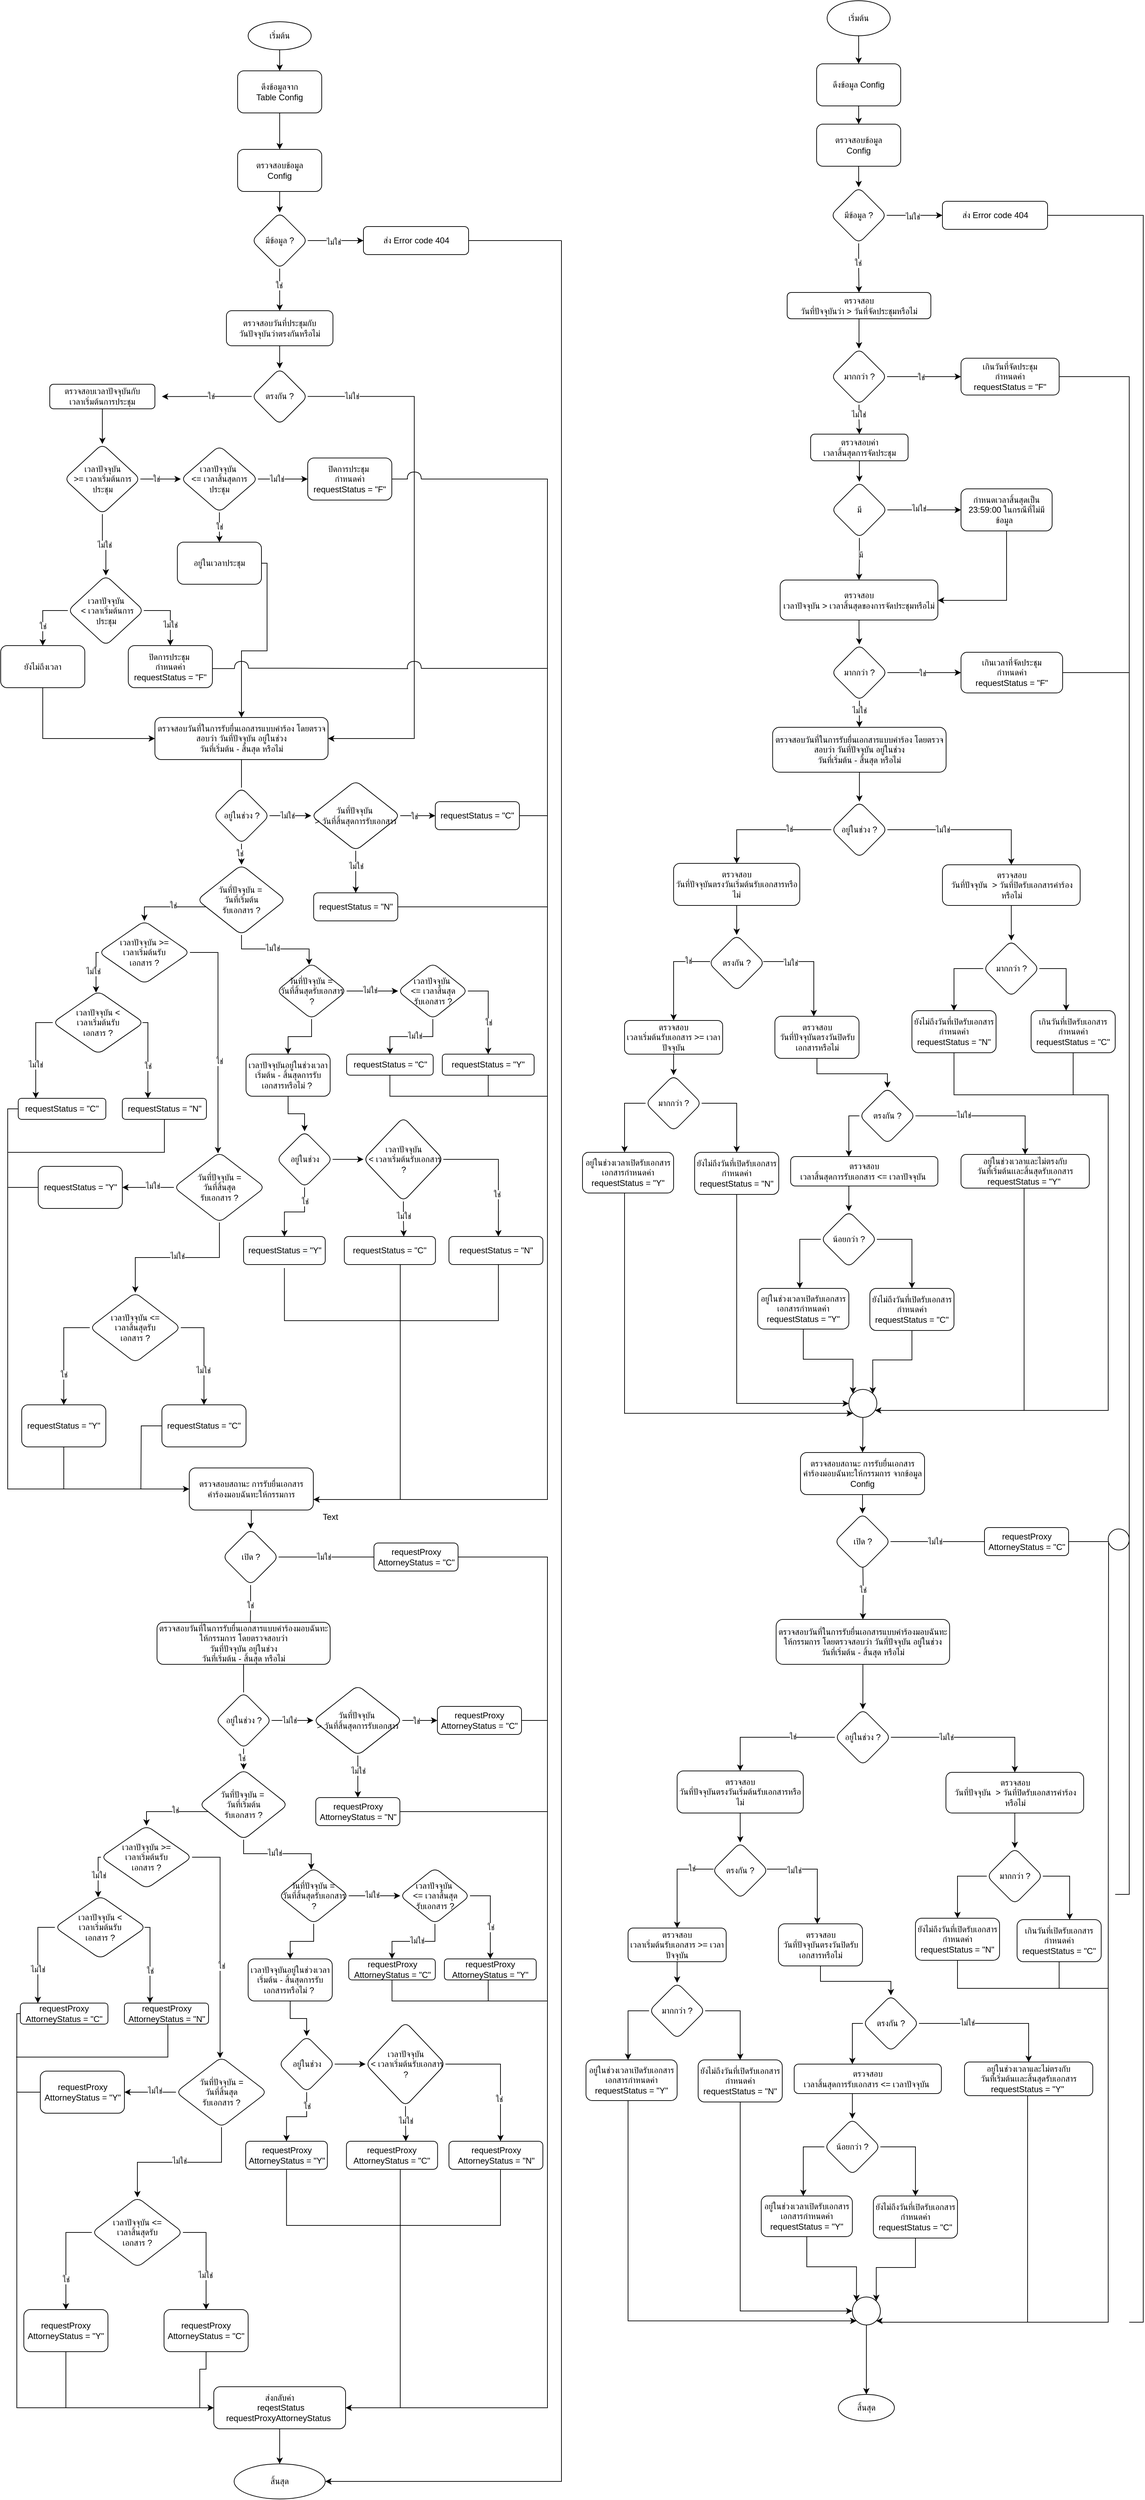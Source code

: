 <mxfile version="20.3.7" type="github" pages="2">
  <diagram id="lPwSiwmaaXrukdMeyInC" name="หน้า-1">
    <mxGraphModel dx="-926" dy="-697" grid="1" gridSize="10" guides="1" tooltips="1" connect="1" arrows="1" fold="1" page="1" pageScale="1" pageWidth="827" pageHeight="1169" math="0" shadow="0">
      <root>
        <mxCell id="0" />
        <mxCell id="1" parent="0" />
        <mxCell id="Skli1nzUrElk7kd9H_0V-25" value="" style="edgeStyle=orthogonalEdgeStyle;rounded=0;orthogonalLoop=1;jettySize=auto;html=1;" parent="1" source="Skli1nzUrElk7kd9H_0V-5" target="Skli1nzUrElk7kd9H_0V-7" edge="1">
          <mxGeometry relative="1" as="geometry" />
        </mxCell>
        <mxCell id="Skli1nzUrElk7kd9H_0V-5" value="เริ่มต้น" style="ellipse;whiteSpace=wrap;html=1;rounded=1;glass=0;strokeWidth=1;shadow=0;" parent="1" vertex="1">
          <mxGeometry x="2023" y="1210" width="90" height="40" as="geometry" />
        </mxCell>
        <mxCell id="wf7TZzs-uNhkJIbmRCig-3" value="" style="edgeStyle=orthogonalEdgeStyle;rounded=0;orthogonalLoop=1;jettySize=auto;html=1;" edge="1" parent="1" source="Skli1nzUrElk7kd9H_0V-7" target="Skli1nzUrElk7kd9H_0V-13">
          <mxGeometry relative="1" as="geometry" />
        </mxCell>
        <mxCell id="Skli1nzUrElk7kd9H_0V-7" value="ดึงข้อมูลจาก &lt;br&gt;Table Config" style="whiteSpace=wrap;html=1;rounded=1;glass=0;strokeWidth=1;shadow=0;" parent="1" vertex="1">
          <mxGeometry x="2008" y="1280" width="120" height="60" as="geometry" />
        </mxCell>
        <mxCell id="Skli1nzUrElk7kd9H_0V-88" style="edgeStyle=orthogonalEdgeStyle;rounded=0;orthogonalLoop=1;jettySize=auto;html=1;entryX=1;entryY=0.5;entryDx=0;entryDy=0;" parent="1" target="Skli1nzUrElk7kd9H_0V-334" edge="1">
          <mxGeometry relative="1" as="geometry">
            <mxPoint x="2470" y="4603.429" as="targetPoint" />
            <Array as="points">
              <mxPoint x="2470" y="4717" />
            </Array>
            <mxPoint x="2470" y="1522" as="sourcePoint" />
          </mxGeometry>
        </mxCell>
        <mxCell id="Skli1nzUrElk7kd9H_0V-13" value="ตรวจสอบข้อมูล &lt;br&gt;Config" style="whiteSpace=wrap;html=1;rounded=1;glass=0;strokeWidth=1;shadow=0;" parent="1" vertex="1">
          <mxGeometry x="2008" y="1392" width="120" height="60" as="geometry" />
        </mxCell>
        <mxCell id="Skli1nzUrElk7kd9H_0V-16" value="มีข้อมูล ?" style="rhombus;whiteSpace=wrap;html=1;rounded=1;glass=0;strokeWidth=1;shadow=0;" parent="1" vertex="1">
          <mxGeometry x="2028" y="1482" width="80" height="80" as="geometry" />
        </mxCell>
        <mxCell id="Skli1nzUrElk7kd9H_0V-17" value="" style="edgeStyle=orthogonalEdgeStyle;rounded=0;orthogonalLoop=1;jettySize=auto;html=1;" parent="1" source="Skli1nzUrElk7kd9H_0V-13" target="Skli1nzUrElk7kd9H_0V-16" edge="1">
          <mxGeometry relative="1" as="geometry" />
        </mxCell>
        <mxCell id="Skli1nzUrElk7kd9H_0V-89" style="edgeStyle=orthogonalEdgeStyle;rounded=0;orthogonalLoop=1;jettySize=auto;html=1;endArrow=none;endFill=0;" parent="1" source="Skli1nzUrElk7kd9H_0V-19" edge="1">
          <mxGeometry relative="1" as="geometry">
            <mxPoint x="2470" y="1522" as="targetPoint" />
          </mxGeometry>
        </mxCell>
        <mxCell id="Skli1nzUrElk7kd9H_0V-19" value="ส่ง Error code 404" style="whiteSpace=wrap;html=1;rounded=1;glass=0;strokeWidth=1;shadow=0;" parent="1" vertex="1">
          <mxGeometry x="2187.5" y="1502" width="150" height="40" as="geometry" />
        </mxCell>
        <mxCell id="Skli1nzUrElk7kd9H_0V-20" value="" style="edgeStyle=orthogonalEdgeStyle;rounded=0;orthogonalLoop=1;jettySize=auto;html=1;" parent="1" source="Skli1nzUrElk7kd9H_0V-16" target="Skli1nzUrElk7kd9H_0V-19" edge="1">
          <mxGeometry relative="1" as="geometry" />
        </mxCell>
        <mxCell id="Skli1nzUrElk7kd9H_0V-29" value="ไม่ใช่" style="edgeLabel;html=1;align=center;verticalAlign=middle;resizable=0;points=[];" parent="Skli1nzUrElk7kd9H_0V-20" vertex="1" connectable="0">
          <mxGeometry x="-0.08" y="-2" relative="1" as="geometry">
            <mxPoint as="offset" />
          </mxGeometry>
        </mxCell>
        <mxCell id="Skli1nzUrElk7kd9H_0V-23" value="" style="edgeStyle=orthogonalEdgeStyle;rounded=0;orthogonalLoop=1;jettySize=auto;html=1;" parent="1" source="Skli1nzUrElk7kd9H_0V-16" target="Skli1nzUrElk7kd9H_0V-31" edge="1">
          <mxGeometry relative="1" as="geometry">
            <mxPoint x="2068" y="1622" as="targetPoint" />
          </mxGeometry>
        </mxCell>
        <mxCell id="Skli1nzUrElk7kd9H_0V-30" value="ใช่" style="edgeLabel;html=1;align=center;verticalAlign=middle;resizable=0;points=[];" parent="Skli1nzUrElk7kd9H_0V-23" vertex="1" connectable="0">
          <mxGeometry x="-0.209" y="-1" relative="1" as="geometry">
            <mxPoint as="offset" />
          </mxGeometry>
        </mxCell>
        <mxCell id="Skli1nzUrElk7kd9H_0V-31" value="ตรวจสอบวันที่ประชุมกับ&lt;br&gt;วันปัจจุบันว่าตรงกันหรือไม่" style="rounded=1;whiteSpace=wrap;html=1;" parent="1" vertex="1">
          <mxGeometry x="1992" y="1622" width="152" height="50" as="geometry" />
        </mxCell>
        <mxCell id="Skli1nzUrElk7kd9H_0V-38" value="" style="edgeStyle=orthogonalEdgeStyle;rounded=0;orthogonalLoop=1;jettySize=auto;html=1;" parent="1" source="Skli1nzUrElk7kd9H_0V-32" edge="1">
          <mxGeometry relative="1" as="geometry">
            <mxPoint x="1900" y="1744.34" as="targetPoint" />
          </mxGeometry>
        </mxCell>
        <mxCell id="Skli1nzUrElk7kd9H_0V-40" value="ใช่" style="edgeLabel;html=1;align=center;verticalAlign=middle;resizable=0;points=[];" parent="Skli1nzUrElk7kd9H_0V-38" vertex="1" connectable="0">
          <mxGeometry x="-0.089" y="-1" relative="1" as="geometry">
            <mxPoint as="offset" />
          </mxGeometry>
        </mxCell>
        <mxCell id="Skli1nzUrElk7kd9H_0V-32" value="ตรงกัน ?" style="rhombus;whiteSpace=wrap;html=1;rounded=1;" parent="1" vertex="1">
          <mxGeometry x="2028" y="1704.34" width="80" height="80" as="geometry" />
        </mxCell>
        <mxCell id="Skli1nzUrElk7kd9H_0V-33" value="" style="edgeStyle=orthogonalEdgeStyle;rounded=0;orthogonalLoop=1;jettySize=auto;html=1;" parent="1" source="Skli1nzUrElk7kd9H_0V-31" target="Skli1nzUrElk7kd9H_0V-32" edge="1">
          <mxGeometry relative="1" as="geometry" />
        </mxCell>
        <mxCell id="Skli1nzUrElk7kd9H_0V-47" value="ตรวจสอบวันที่ในการรับยื่นเอกสารแบบคำร้อง โดยตรวจสอบว่า วันที่ปัจจุบัน อยู่ในช่วง&lt;br&gt;วันที่เริ่มต้น - สิ้นสุด หรือไม่" style="whiteSpace=wrap;html=1;rounded=1;" parent="1" vertex="1">
          <mxGeometry x="1890" y="2202" width="247" height="60" as="geometry" />
        </mxCell>
        <mxCell id="Skli1nzUrElk7kd9H_0V-74" value="ตรวจสอบเวลาปัจจุบันกับ&lt;br&gt;เวลาเริ่มต้นการประชุม" style="rounded=1;whiteSpace=wrap;html=1;" parent="1" vertex="1">
          <mxGeometry x="1740" y="1726.84" width="150" height="35" as="geometry" />
        </mxCell>
        <mxCell id="Skli1nzUrElk7kd9H_0V-76" value="" style="edgeStyle=orthogonalEdgeStyle;rounded=0;orthogonalLoop=1;jettySize=auto;html=1;" parent="1" source="Skli1nzUrElk7kd9H_0V-74" target="Skli1nzUrElk7kd9H_0V-75" edge="1">
          <mxGeometry relative="1" as="geometry" />
        </mxCell>
        <mxCell id="Skli1nzUrElk7kd9H_0V-75" value="เวลาปัจจุบัน &lt;br&gt;&amp;gt;= เวลาเริ่มต้นการประชุม" style="rhombus;whiteSpace=wrap;html=1;rounded=1;" parent="1" vertex="1">
          <mxGeometry x="1760.75" y="1812" width="108.5" height="100" as="geometry" />
        </mxCell>
        <mxCell id="Skli1nzUrElk7kd9H_0V-104" value="เวลาปัจจุบัน &lt;br&gt;&amp;nbsp;&amp;lt; เวลาเริ่มต้นการประชุม" style="rhombus;whiteSpace=wrap;html=1;rounded=1;" parent="1" vertex="1">
          <mxGeometry x="1765.75" y="1999.5" width="108.5" height="100" as="geometry" />
        </mxCell>
        <mxCell id="Skli1nzUrElk7kd9H_0V-105" value="ไม่ใช่" style="edgeStyle=orthogonalEdgeStyle;rounded=0;orthogonalLoop=1;jettySize=auto;html=1;endArrow=classic;endFill=1;" parent="1" source="Skli1nzUrElk7kd9H_0V-75" target="Skli1nzUrElk7kd9H_0V-104" edge="1">
          <mxGeometry relative="1" as="geometry" />
        </mxCell>
        <mxCell id="Skli1nzUrElk7kd9H_0V-137" style="edgeStyle=orthogonalEdgeStyle;rounded=0;orthogonalLoop=1;jettySize=auto;html=1;entryX=0;entryY=0.5;entryDx=0;entryDy=0;endArrow=classic;endFill=1;" parent="1" source="Skli1nzUrElk7kd9H_0V-106" target="Skli1nzUrElk7kd9H_0V-47" edge="1">
          <mxGeometry relative="1" as="geometry">
            <Array as="points">
              <mxPoint x="1730" y="2232" />
            </Array>
          </mxGeometry>
        </mxCell>
        <mxCell id="Skli1nzUrElk7kd9H_0V-106" value="ยังไม่ถึงเวลา" style="whiteSpace=wrap;html=1;rounded=1;" parent="1" vertex="1">
          <mxGeometry x="1670" y="2099.5" width="120" height="60" as="geometry" />
        </mxCell>
        <mxCell id="Skli1nzUrElk7kd9H_0V-107" value="" style="edgeStyle=orthogonalEdgeStyle;rounded=0;orthogonalLoop=1;jettySize=auto;html=1;endArrow=classic;endFill=1;" parent="1" source="Skli1nzUrElk7kd9H_0V-104" target="Skli1nzUrElk7kd9H_0V-106" edge="1">
          <mxGeometry relative="1" as="geometry">
            <Array as="points">
              <mxPoint x="1730" y="2050" />
            </Array>
          </mxGeometry>
        </mxCell>
        <mxCell id="Skli1nzUrElk7kd9H_0V-108" value="ใช่" style="edgeLabel;html=1;align=center;verticalAlign=middle;resizable=0;points=[];" parent="Skli1nzUrElk7kd9H_0V-107" vertex="1" connectable="0">
          <mxGeometry x="-0.23" y="-1" relative="1" as="geometry">
            <mxPoint x="-3" y="23" as="offset" />
          </mxGeometry>
        </mxCell>
        <mxCell id="Skli1nzUrElk7kd9H_0V-112" value="เวลาปัจจุบัน&amp;nbsp;&lt;br&gt;&amp;lt;= เวลาสิ้นสุดการประชุม" style="rhombus;whiteSpace=wrap;html=1;rounded=1;" parent="1" vertex="1">
          <mxGeometry x="1927" y="1814.5" width="110" height="95" as="geometry" />
        </mxCell>
        <mxCell id="Skli1nzUrElk7kd9H_0V-110" value="" style="edgeStyle=orthogonalEdgeStyle;rounded=0;orthogonalLoop=1;jettySize=auto;html=1;endArrow=classic;endFill=1;entryX=0;entryY=0.5;entryDx=0;entryDy=0;" parent="1" source="Skli1nzUrElk7kd9H_0V-75" target="Skli1nzUrElk7kd9H_0V-112" edge="1">
          <mxGeometry relative="1" as="geometry">
            <mxPoint x="1932" y="1869.5" as="targetPoint" />
          </mxGeometry>
        </mxCell>
        <mxCell id="Skli1nzUrElk7kd9H_0V-111" value="ใช่" style="edgeLabel;html=1;align=center;verticalAlign=middle;resizable=0;points=[];" parent="Skli1nzUrElk7kd9H_0V-110" vertex="1" connectable="0">
          <mxGeometry x="-0.23" y="2" relative="1" as="geometry">
            <mxPoint y="2" as="offset" />
          </mxGeometry>
        </mxCell>
        <mxCell id="Skli1nzUrElk7kd9H_0V-135" style="edgeStyle=orthogonalEdgeStyle;rounded=0;orthogonalLoop=1;jettySize=auto;html=1;entryX=0.5;entryY=0;entryDx=0;entryDy=0;endArrow=classic;endFill=1;exitX=1;exitY=0.5;exitDx=0;exitDy=0;" parent="1" source="Skli1nzUrElk7kd9H_0V-114" target="Skli1nzUrElk7kd9H_0V-47" edge="1">
          <mxGeometry relative="1" as="geometry">
            <Array as="points">
              <mxPoint x="2050" y="1982" />
              <mxPoint x="2050" y="2107" />
              <mxPoint x="2013" y="2107" />
            </Array>
          </mxGeometry>
        </mxCell>
        <mxCell id="Skli1nzUrElk7kd9H_0V-114" value="อยู่ในเวลาประชุม" style="whiteSpace=wrap;html=1;rounded=1;" parent="1" vertex="1">
          <mxGeometry x="1922" y="1952" width="120" height="60" as="geometry" />
        </mxCell>
        <mxCell id="Skli1nzUrElk7kd9H_0V-132" value="" style="edgeStyle=orthogonalEdgeStyle;rounded=0;orthogonalLoop=1;jettySize=auto;html=1;endArrow=classic;endFill=1;" parent="1" source="Skli1nzUrElk7kd9H_0V-112" target="Skli1nzUrElk7kd9H_0V-114" edge="1">
          <mxGeometry relative="1" as="geometry" />
        </mxCell>
        <mxCell id="Skli1nzUrElk7kd9H_0V-133" value="ใช่" style="edgeLabel;html=1;align=center;verticalAlign=middle;resizable=0;points=[];" parent="Skli1nzUrElk7kd9H_0V-132" vertex="1" connectable="0">
          <mxGeometry x="-0.024" y="2" relative="1" as="geometry">
            <mxPoint x="-2" as="offset" />
          </mxGeometry>
        </mxCell>
        <mxCell id="Skli1nzUrElk7kd9H_0V-120" value="ปิดการประชุม&amp;nbsp;&lt;br&gt;กำหนดค่า requestStatus = &quot;F&quot;" style="whiteSpace=wrap;html=1;rounded=1;" parent="1" vertex="1">
          <mxGeometry x="2108" y="1832" width="120" height="60" as="geometry" />
        </mxCell>
        <mxCell id="Skli1nzUrElk7kd9H_0V-121" value="" style="edgeStyle=orthogonalEdgeStyle;rounded=0;orthogonalLoop=1;jettySize=auto;html=1;endArrow=classic;endFill=1;" parent="1" source="Skli1nzUrElk7kd9H_0V-112" target="Skli1nzUrElk7kd9H_0V-120" edge="1">
          <mxGeometry relative="1" as="geometry" />
        </mxCell>
        <mxCell id="Skli1nzUrElk7kd9H_0V-122" value="ไม่ใช่" style="edgeLabel;html=1;align=center;verticalAlign=middle;resizable=0;points=[];" parent="Skli1nzUrElk7kd9H_0V-121" vertex="1" connectable="0">
          <mxGeometry x="-0.301" y="2" relative="1" as="geometry">
            <mxPoint x="2" y="2" as="offset" />
          </mxGeometry>
        </mxCell>
        <mxCell id="Skli1nzUrElk7kd9H_0V-126" value="ปิดการประชุม&amp;nbsp;&lt;br&gt;กำหนดค่า requestStatus = &quot;F&quot;" style="whiteSpace=wrap;html=1;rounded=1;" parent="1" vertex="1">
          <mxGeometry x="1852" y="2099.5" width="120" height="60" as="geometry" />
        </mxCell>
        <mxCell id="Skli1nzUrElk7kd9H_0V-127" value="" style="edgeStyle=orthogonalEdgeStyle;rounded=0;orthogonalLoop=1;jettySize=auto;html=1;endArrow=classic;endFill=1;entryX=0.5;entryY=0;entryDx=0;entryDy=0;" parent="1" source="Skli1nzUrElk7kd9H_0V-104" target="Skli1nzUrElk7kd9H_0V-126" edge="1">
          <mxGeometry relative="1" as="geometry">
            <Array as="points">
              <mxPoint x="1912" y="2049.5" />
            </Array>
          </mxGeometry>
        </mxCell>
        <mxCell id="Skli1nzUrElk7kd9H_0V-128" value="ไม่ใช่" style="edgeLabel;html=1;align=center;verticalAlign=middle;resizable=0;points=[];" parent="Skli1nzUrElk7kd9H_0V-127" vertex="1" connectable="0">
          <mxGeometry x="-0.65" y="3" relative="1" as="geometry">
            <mxPoint x="22" y="23" as="offset" />
          </mxGeometry>
        </mxCell>
        <mxCell id="Skli1nzUrElk7kd9H_0V-138" value="" style="shape=requiredInterface;html=1;verticalLabelPosition=bottom;sketch=0;direction=north;" parent="1" vertex="1">
          <mxGeometry x="2003.5" y="2122" width="20" height="10" as="geometry" />
        </mxCell>
        <mxCell id="Skli1nzUrElk7kd9H_0V-146" style="edgeStyle=orthogonalEdgeStyle;rounded=0;orthogonalLoop=1;jettySize=auto;html=1;endArrow=none;endFill=0;entryX=-0.021;entryY=0.02;entryDx=0;entryDy=0;entryPerimeter=0;" parent="1" source="Skli1nzUrElk7kd9H_0V-126" target="Skli1nzUrElk7kd9H_0V-138" edge="1">
          <mxGeometry relative="1" as="geometry">
            <mxPoint x="2000" y="2132" as="targetPoint" />
            <Array as="points">
              <mxPoint x="1980" y="2132" />
            </Array>
          </mxGeometry>
        </mxCell>
        <mxCell id="Skli1nzUrElk7kd9H_0V-148" style="edgeStyle=orthogonalEdgeStyle;rounded=0;orthogonalLoop=1;jettySize=auto;html=1;endArrow=classic;endFill=1;entryX=1;entryY=0.75;entryDx=0;entryDy=0;" parent="1" target="Skli1nzUrElk7kd9H_0V-328" edge="1">
          <mxGeometry relative="1" as="geometry">
            <mxPoint x="2440" y="3312" as="targetPoint" />
            <mxPoint x="2270" y="1862" as="sourcePoint" />
            <Array as="points">
              <mxPoint x="2450" y="1862" />
              <mxPoint x="2450" y="3317" />
            </Array>
          </mxGeometry>
        </mxCell>
        <mxCell id="Skli1nzUrElk7kd9H_0V-141" value="" style="shape=requiredInterface;html=1;verticalLabelPosition=bottom;sketch=0;direction=north;" parent="1" vertex="1">
          <mxGeometry x="2250" y="1852" width="20" height="10" as="geometry" />
        </mxCell>
        <mxCell id="Skli1nzUrElk7kd9H_0V-35" value="" style="edgeStyle=orthogonalEdgeStyle;rounded=0;orthogonalLoop=1;jettySize=auto;html=1;startArrow=none;" parent="1" source="Skli1nzUrElk7kd9H_0V-141" target="Skli1nzUrElk7kd9H_0V-47" edge="1">
          <mxGeometry relative="1" as="geometry">
            <mxPoint x="2203.75" y="1744.34" as="targetPoint" />
            <Array as="points">
              <mxPoint x="2260" y="1744" />
              <mxPoint x="2260" y="2232" />
            </Array>
          </mxGeometry>
        </mxCell>
        <mxCell id="Skli1nzUrElk7kd9H_0V-144" value="" style="edgeStyle=orthogonalEdgeStyle;rounded=0;orthogonalLoop=1;jettySize=auto;html=1;endArrow=none;" parent="1" source="Skli1nzUrElk7kd9H_0V-32" target="Skli1nzUrElk7kd9H_0V-141" edge="1">
          <mxGeometry relative="1" as="geometry">
            <mxPoint x="2107.971" y="1744.311" as="sourcePoint" />
            <mxPoint x="2137" y="2232" as="targetPoint" />
            <Array as="points" />
          </mxGeometry>
        </mxCell>
        <mxCell id="Skli1nzUrElk7kd9H_0V-156" value="ไม่ใช่" style="edgeLabel;html=1;align=center;verticalAlign=middle;resizable=0;points=[];" parent="Skli1nzUrElk7kd9H_0V-144" vertex="1" connectable="0">
          <mxGeometry x="-0.515" y="1" relative="1" as="geometry">
            <mxPoint as="offset" />
          </mxGeometry>
        </mxCell>
        <mxCell id="Skli1nzUrElk7kd9H_0V-157" value="อยู่ในช่วง ?" style="rhombus;whiteSpace=wrap;html=1;rounded=1;" parent="1" vertex="1">
          <mxGeometry x="1973.5" y="2302" width="80" height="80" as="geometry" />
        </mxCell>
        <mxCell id="Skli1nzUrElk7kd9H_0V-145" style="edgeStyle=orthogonalEdgeStyle;rounded=0;orthogonalLoop=1;jettySize=auto;html=1;entryX=0.136;entryY=0.009;entryDx=0;entryDy=0;entryPerimeter=0;endArrow=none;endFill=0;" parent="1" source="Skli1nzUrElk7kd9H_0V-120" target="Skli1nzUrElk7kd9H_0V-141" edge="1">
          <mxGeometry relative="1" as="geometry">
            <Array as="points">
              <mxPoint x="2250" y="1862" />
            </Array>
          </mxGeometry>
        </mxCell>
        <mxCell id="Skli1nzUrElk7kd9H_0V-158" value="" style="edgeStyle=orthogonalEdgeStyle;rounded=0;orthogonalLoop=1;jettySize=auto;html=1;endArrow=none;endFill=0;" parent="1" source="Skli1nzUrElk7kd9H_0V-47" target="Skli1nzUrElk7kd9H_0V-157" edge="1">
          <mxGeometry relative="1" as="geometry" />
        </mxCell>
        <mxCell id="Skli1nzUrElk7kd9H_0V-165" value="วันที่ปัจจุบัน&amp;nbsp;&lt;br&gt;&amp;gt; วันที่สิ้นสุดการรับเอกสาร" style="rhombus;whiteSpace=wrap;html=1;rounded=1;" parent="1" vertex="1">
          <mxGeometry x="2113" y="2292" width="127" height="100" as="geometry" />
        </mxCell>
        <mxCell id="Skli1nzUrElk7kd9H_0V-166" value="" style="edgeStyle=orthogonalEdgeStyle;rounded=0;orthogonalLoop=1;jettySize=auto;html=1;endArrow=classic;endFill=1;" parent="1" source="Skli1nzUrElk7kd9H_0V-157" target="Skli1nzUrElk7kd9H_0V-165" edge="1">
          <mxGeometry relative="1" as="geometry" />
        </mxCell>
        <mxCell id="Skli1nzUrElk7kd9H_0V-176" value="ไม่ใช่" style="edgeLabel;html=1;align=center;verticalAlign=middle;resizable=0;points=[];" parent="Skli1nzUrElk7kd9H_0V-166" vertex="1" connectable="0">
          <mxGeometry x="-0.176" y="-3" relative="1" as="geometry">
            <mxPoint x="1" y="-3" as="offset" />
          </mxGeometry>
        </mxCell>
        <mxCell id="Skli1nzUrElk7kd9H_0V-337" style="edgeStyle=orthogonalEdgeStyle;rounded=0;orthogonalLoop=1;jettySize=auto;html=1;endArrow=none;endFill=0;" parent="1" source="Skli1nzUrElk7kd9H_0V-170" edge="1">
          <mxGeometry relative="1" as="geometry">
            <mxPoint x="2450" y="2342" as="targetPoint" />
          </mxGeometry>
        </mxCell>
        <mxCell id="Skli1nzUrElk7kd9H_0V-170" value="requestStatus = &quot;C&quot;" style="whiteSpace=wrap;html=1;rounded=1;" parent="1" vertex="1">
          <mxGeometry x="2290" y="2322" width="120" height="40" as="geometry" />
        </mxCell>
        <mxCell id="Skli1nzUrElk7kd9H_0V-171" value="" style="edgeStyle=orthogonalEdgeStyle;rounded=0;orthogonalLoop=1;jettySize=auto;html=1;endArrow=classic;endFill=1;" parent="1" source="Skli1nzUrElk7kd9H_0V-165" target="Skli1nzUrElk7kd9H_0V-170" edge="1">
          <mxGeometry relative="1" as="geometry" />
        </mxCell>
        <mxCell id="Skli1nzUrElk7kd9H_0V-172" value="ใช่" style="edgeLabel;html=1;align=center;verticalAlign=middle;resizable=0;points=[];" parent="Skli1nzUrElk7kd9H_0V-171" vertex="1" connectable="0">
          <mxGeometry x="-0.193" y="-1" relative="1" as="geometry">
            <mxPoint as="offset" />
          </mxGeometry>
        </mxCell>
        <mxCell id="Skli1nzUrElk7kd9H_0V-338" style="edgeStyle=orthogonalEdgeStyle;rounded=0;orthogonalLoop=1;jettySize=auto;html=1;endArrow=none;endFill=0;" parent="1" source="Skli1nzUrElk7kd9H_0V-173" edge="1">
          <mxGeometry relative="1" as="geometry">
            <mxPoint x="2450" y="2472" as="targetPoint" />
          </mxGeometry>
        </mxCell>
        <mxCell id="Skli1nzUrElk7kd9H_0V-173" value="requestStatus = &quot;N&quot;" style="whiteSpace=wrap;html=1;rounded=1;" parent="1" vertex="1">
          <mxGeometry x="2116.5" y="2452" width="120" height="40" as="geometry" />
        </mxCell>
        <mxCell id="Skli1nzUrElk7kd9H_0V-177" value="วันที่ปัจจุบัน =&amp;nbsp;&lt;br&gt;วันที่เริ่มต้น&lt;br&gt;รับเอกสาร ?" style="rhombus;whiteSpace=wrap;html=1;rounded=1;" parent="1" vertex="1">
          <mxGeometry x="1950.25" y="2412" width="126.5" height="100" as="geometry" />
        </mxCell>
        <mxCell id="Skli1nzUrElk7kd9H_0V-174" value="" style="edgeStyle=orthogonalEdgeStyle;rounded=0;orthogonalLoop=1;jettySize=auto;html=1;endArrow=classic;endFill=1;" parent="1" source="Skli1nzUrElk7kd9H_0V-165" target="Skli1nzUrElk7kd9H_0V-173" edge="1">
          <mxGeometry relative="1" as="geometry" />
        </mxCell>
        <mxCell id="Skli1nzUrElk7kd9H_0V-175" value="ไม่ใช่" style="edgeLabel;html=1;align=center;verticalAlign=middle;resizable=0;points=[];" parent="Skli1nzUrElk7kd9H_0V-174" vertex="1" connectable="0">
          <mxGeometry x="-0.269" relative="1" as="geometry">
            <mxPoint as="offset" />
          </mxGeometry>
        </mxCell>
        <mxCell id="Skli1nzUrElk7kd9H_0V-178" value="" style="edgeStyle=orthogonalEdgeStyle;rounded=0;orthogonalLoop=1;jettySize=auto;html=1;endArrow=classic;endFill=1;" parent="1" source="Skli1nzUrElk7kd9H_0V-157" target="Skli1nzUrElk7kd9H_0V-177" edge="1">
          <mxGeometry relative="1" as="geometry" />
        </mxCell>
        <mxCell id="Skli1nzUrElk7kd9H_0V-179" value="ใช่" style="edgeLabel;html=1;align=center;verticalAlign=middle;resizable=0;points=[];" parent="Skli1nzUrElk7kd9H_0V-178" vertex="1" connectable="0">
          <mxGeometry x="0.076" y="2" relative="1" as="geometry">
            <mxPoint x="-5" y="-2" as="offset" />
          </mxGeometry>
        </mxCell>
        <mxCell id="Skli1nzUrElk7kd9H_0V-186" value="เวลาปัจจุบัน &amp;gt;= &lt;br&gt;เวลาเริ่มต้นรับ&lt;br&gt;เอกสาร ?" style="rhombus;whiteSpace=wrap;html=1;rounded=1;" parent="1" vertex="1">
          <mxGeometry x="1810" y="2492" width="130" height="90" as="geometry" />
        </mxCell>
        <mxCell id="Skli1nzUrElk7kd9H_0V-187" value="" style="edgeStyle=orthogonalEdgeStyle;rounded=0;orthogonalLoop=1;jettySize=auto;html=1;endArrow=classic;endFill=1;" parent="1" source="Skli1nzUrElk7kd9H_0V-177" target="Skli1nzUrElk7kd9H_0V-186" edge="1">
          <mxGeometry relative="1" as="geometry">
            <Array as="points">
              <mxPoint x="1875" y="2472" />
            </Array>
          </mxGeometry>
        </mxCell>
        <mxCell id="Skli1nzUrElk7kd9H_0V-201" value="ใช่" style="edgeLabel;html=1;align=center;verticalAlign=middle;resizable=0;points=[];" parent="Skli1nzUrElk7kd9H_0V-187" vertex="1" connectable="0">
          <mxGeometry x="-0.122" y="-2" relative="1" as="geometry">
            <mxPoint as="offset" />
          </mxGeometry>
        </mxCell>
        <mxCell id="Skli1nzUrElk7kd9H_0V-205" value="เวลาปัจจุบัน &amp;lt;&lt;br&gt;เวลาเริ่มต้นรับ&lt;br&gt;เอกสาร ?" style="rhombus;whiteSpace=wrap;html=1;rounded=1;" parent="1" vertex="1">
          <mxGeometry x="1744.25" y="2592" width="130" height="90" as="geometry" />
        </mxCell>
        <mxCell id="Skli1nzUrElk7kd9H_0V-206" value="" style="edgeStyle=orthogonalEdgeStyle;rounded=0;orthogonalLoop=1;jettySize=auto;html=1;endArrow=classic;endFill=1;" parent="1" source="Skli1nzUrElk7kd9H_0V-186" target="Skli1nzUrElk7kd9H_0V-205" edge="1">
          <mxGeometry relative="1" as="geometry">
            <Array as="points">
              <mxPoint x="1806" y="2537" />
            </Array>
          </mxGeometry>
        </mxCell>
        <mxCell id="Skli1nzUrElk7kd9H_0V-512" value="ไม่ใช่" style="edgeLabel;html=1;align=center;verticalAlign=middle;resizable=0;points=[];" parent="Skli1nzUrElk7kd9H_0V-206" vertex="1" connectable="0">
          <mxGeometry x="-0.004" y="-4" relative="1" as="geometry">
            <mxPoint as="offset" />
          </mxGeometry>
        </mxCell>
        <mxCell id="Skli1nzUrElk7kd9H_0V-210" value="requestStatus = &quot;C&quot;" style="whiteSpace=wrap;html=1;rounded=1;" parent="1" vertex="1">
          <mxGeometry x="1695" y="2745" width="125" height="30" as="geometry" />
        </mxCell>
        <mxCell id="Skli1nzUrElk7kd9H_0V-211" value="" style="edgeStyle=orthogonalEdgeStyle;rounded=0;orthogonalLoop=1;jettySize=auto;html=1;endArrow=classic;endFill=1;" parent="1" source="Skli1nzUrElk7kd9H_0V-205" target="Skli1nzUrElk7kd9H_0V-210" edge="1">
          <mxGeometry relative="1" as="geometry">
            <Array as="points">
              <mxPoint x="1720" y="2637" />
            </Array>
          </mxGeometry>
        </mxCell>
        <mxCell id="Skli1nzUrElk7kd9H_0V-225" value="ไม่ใช่" style="edgeLabel;html=1;align=center;verticalAlign=middle;resizable=0;points=[];" parent="Skli1nzUrElk7kd9H_0V-211" vertex="1" connectable="0">
          <mxGeometry x="0.026" relative="1" as="geometry">
            <mxPoint y="16" as="offset" />
          </mxGeometry>
        </mxCell>
        <mxCell id="Skli1nzUrElk7kd9H_0V-180" value="วันที่ปัจจุบัน =&amp;nbsp;&lt;br&gt;วันที่สิ้นสุดรับเอกสาร ?" style="rhombus;whiteSpace=wrap;html=1;rounded=1;" parent="1" vertex="1">
          <mxGeometry x="2063.5" y="2552" width="100" height="80" as="geometry" />
        </mxCell>
        <mxCell id="Skli1nzUrElk7kd9H_0V-181" value="" style="edgeStyle=orthogonalEdgeStyle;rounded=0;orthogonalLoop=1;jettySize=auto;html=1;endArrow=classic;endFill=1;" parent="1" source="Skli1nzUrElk7kd9H_0V-177" target="Skli1nzUrElk7kd9H_0V-180" edge="1">
          <mxGeometry relative="1" as="geometry">
            <Array as="points">
              <mxPoint x="2014" y="2532" />
              <mxPoint x="2110" y="2532" />
            </Array>
          </mxGeometry>
        </mxCell>
        <mxCell id="Skli1nzUrElk7kd9H_0V-182" value="ไม่ใช่" style="edgeLabel;html=1;align=center;verticalAlign=middle;resizable=0;points=[];" parent="Skli1nzUrElk7kd9H_0V-181" vertex="1" connectable="0">
          <mxGeometry x="-0.084" y="1" relative="1" as="geometry">
            <mxPoint as="offset" />
          </mxGeometry>
        </mxCell>
        <mxCell id="Skli1nzUrElk7kd9H_0V-184" value="" style="edgeStyle=orthogonalEdgeStyle;rounded=0;orthogonalLoop=1;jettySize=auto;html=1;endArrow=classic;endFill=1;entryX=0;entryY=0.5;entryDx=0;entryDy=0;" parent="1" source="Skli1nzUrElk7kd9H_0V-180" edge="1">
          <mxGeometry relative="1" as="geometry">
            <mxPoint x="2237.0" y="2592" as="targetPoint" />
            <Array as="points">
              <mxPoint x="2230" y="2592" />
              <mxPoint x="2230" y="2592" />
            </Array>
          </mxGeometry>
        </mxCell>
        <mxCell id="Skli1nzUrElk7kd9H_0V-200" value="ไม่ใช่" style="edgeLabel;html=1;align=center;verticalAlign=middle;resizable=0;points=[];" parent="Skli1nzUrElk7kd9H_0V-184" vertex="1" connectable="0">
          <mxGeometry x="-0.092" y="1" relative="1" as="geometry">
            <mxPoint as="offset" />
          </mxGeometry>
        </mxCell>
        <mxCell id="Skli1nzUrElk7kd9H_0V-423" style="edgeStyle=orthogonalEdgeStyle;rounded=0;orthogonalLoop=1;jettySize=auto;html=1;endArrow=none;endFill=0;" parent="1" source="Skli1nzUrElk7kd9H_0V-208" edge="1">
          <mxGeometry relative="1" as="geometry">
            <mxPoint x="1680" y="2822" as="targetPoint" />
            <Array as="points">
              <mxPoint x="1903" y="2822" />
            </Array>
          </mxGeometry>
        </mxCell>
        <mxCell id="Skli1nzUrElk7kd9H_0V-208" value="requestStatus = &quot;N&quot;" style="whiteSpace=wrap;html=1;rounded=1;" parent="1" vertex="1">
          <mxGeometry x="1843.5" y="2745" width="120" height="30" as="geometry" />
        </mxCell>
        <mxCell id="Skli1nzUrElk7kd9H_0V-209" value="" style="edgeStyle=orthogonalEdgeStyle;rounded=0;orthogonalLoop=1;jettySize=auto;html=1;endArrow=classic;endFill=1;exitX=0.985;exitY=0.5;exitDx=0;exitDy=0;exitPerimeter=0;" parent="1" source="Skli1nzUrElk7kd9H_0V-205" target="Skli1nzUrElk7kd9H_0V-208" edge="1">
          <mxGeometry relative="1" as="geometry">
            <Array as="points">
              <mxPoint x="1880" y="2637" />
            </Array>
          </mxGeometry>
        </mxCell>
        <mxCell id="Skli1nzUrElk7kd9H_0V-255" value="ใช่" style="edgeLabel;html=1;align=center;verticalAlign=middle;resizable=0;points=[];" parent="Skli1nzUrElk7kd9H_0V-209" vertex="1" connectable="0">
          <mxGeometry x="0.192" relative="1" as="geometry">
            <mxPoint as="offset" />
          </mxGeometry>
        </mxCell>
        <mxCell id="Skli1nzUrElk7kd9H_0V-226" value="เวลาปัจจุบัน&amp;nbsp;&lt;br&gt;&amp;lt;= เวลาสิ้นสุด&lt;br&gt;รับเอกสาร ?" style="rhombus;whiteSpace=wrap;html=1;rounded=1;" parent="1" vertex="1">
          <mxGeometry x="2236.5" y="2552" width="100" height="80" as="geometry" />
        </mxCell>
        <mxCell id="Skli1nzUrElk7kd9H_0V-340" style="edgeStyle=orthogonalEdgeStyle;rounded=0;orthogonalLoop=1;jettySize=auto;html=1;endArrow=none;endFill=0;" parent="1" source="Skli1nzUrElk7kd9H_0V-227" edge="1">
          <mxGeometry relative="1" as="geometry">
            <mxPoint x="2370" y="2742" as="targetPoint" />
            <Array as="points">
              <mxPoint x="2225" y="2742" />
            </Array>
          </mxGeometry>
        </mxCell>
        <mxCell id="Skli1nzUrElk7kd9H_0V-227" value="requestStatus = &quot;C&quot;" style="whiteSpace=wrap;html=1;rounded=1;" parent="1" vertex="1">
          <mxGeometry x="2163.5" y="2682" width="123.5" height="30" as="geometry" />
        </mxCell>
        <mxCell id="Skli1nzUrElk7kd9H_0V-228" value="" style="edgeStyle=orthogonalEdgeStyle;rounded=0;orthogonalLoop=1;jettySize=auto;html=1;endArrow=classic;endFill=1;" parent="1" source="Skli1nzUrElk7kd9H_0V-226" target="Skli1nzUrElk7kd9H_0V-227" edge="1">
          <mxGeometry relative="1" as="geometry" />
        </mxCell>
        <mxCell id="Skli1nzUrElk7kd9H_0V-252" value="ไม่ใช่" style="edgeLabel;html=1;align=center;verticalAlign=middle;resizable=0;points=[];" parent="Skli1nzUrElk7kd9H_0V-228" vertex="1" connectable="0">
          <mxGeometry x="-0.355" y="-1" relative="1" as="geometry">
            <mxPoint x="-15" as="offset" />
          </mxGeometry>
        </mxCell>
        <mxCell id="Skli1nzUrElk7kd9H_0V-339" style="edgeStyle=orthogonalEdgeStyle;rounded=0;orthogonalLoop=1;jettySize=auto;html=1;endArrow=none;endFill=0;" parent="1" source="Skli1nzUrElk7kd9H_0V-229" edge="1">
          <mxGeometry relative="1" as="geometry">
            <mxPoint x="2450" y="2742" as="targetPoint" />
            <Array as="points">
              <mxPoint x="2366" y="2742" />
            </Array>
          </mxGeometry>
        </mxCell>
        <mxCell id="Skli1nzUrElk7kd9H_0V-229" value="requestStatus = &quot;Y&quot;" style="whiteSpace=wrap;html=1;rounded=1;" parent="1" vertex="1">
          <mxGeometry x="2300" y="2682" width="131" height="30" as="geometry" />
        </mxCell>
        <mxCell id="Skli1nzUrElk7kd9H_0V-230" value="" style="edgeStyle=orthogonalEdgeStyle;rounded=0;orthogonalLoop=1;jettySize=auto;html=1;endArrow=classic;endFill=1;entryX=0.5;entryY=0;entryDx=0;entryDy=0;" parent="1" source="Skli1nzUrElk7kd9H_0V-226" target="Skli1nzUrElk7kd9H_0V-229" edge="1">
          <mxGeometry relative="1" as="geometry">
            <Array as="points">
              <mxPoint x="2366" y="2592" />
            </Array>
          </mxGeometry>
        </mxCell>
        <mxCell id="Skli1nzUrElk7kd9H_0V-251" value="ใช่" style="edgeLabel;html=1;align=center;verticalAlign=middle;resizable=0;points=[];" parent="Skli1nzUrElk7kd9H_0V-230" vertex="1" connectable="0">
          <mxGeometry x="0.038" relative="1" as="geometry">
            <mxPoint y="12" as="offset" />
          </mxGeometry>
        </mxCell>
        <mxCell id="Skli1nzUrElk7kd9H_0V-188" value="วันที่ปัจจุบัน =&lt;br&gt;วันที่สิ้นสุด&lt;br&gt;รับเอกสาร ?" style="rhombus;whiteSpace=wrap;html=1;rounded=1;" parent="1" vertex="1">
          <mxGeometry x="1917" y="2822" width="130" height="100" as="geometry" />
        </mxCell>
        <mxCell id="Skli1nzUrElk7kd9H_0V-189" value="" style="edgeStyle=orthogonalEdgeStyle;rounded=0;orthogonalLoop=1;jettySize=auto;html=1;endArrow=classic;endFill=1;" parent="1" source="Skli1nzUrElk7kd9H_0V-186" target="Skli1nzUrElk7kd9H_0V-188" edge="1">
          <mxGeometry relative="1" as="geometry">
            <Array as="points">
              <mxPoint x="1980" y="2537" />
            </Array>
          </mxGeometry>
        </mxCell>
        <mxCell id="Skli1nzUrElk7kd9H_0V-204" value="ใช่" style="edgeLabel;html=1;align=center;verticalAlign=middle;resizable=0;points=[];" parent="Skli1nzUrElk7kd9H_0V-189" vertex="1" connectable="0">
          <mxGeometry x="-0.191" y="3" relative="1" as="geometry">
            <mxPoint x="-1" y="63" as="offset" />
          </mxGeometry>
        </mxCell>
        <mxCell id="Skli1nzUrElk7kd9H_0V-190" value="เวลาปัจจุบัน &amp;lt;=&lt;br&gt;เวลาสิ้นสุดรับ&lt;br&gt;เอกสาร ?" style="rhombus;whiteSpace=wrap;html=1;rounded=1;" parent="1" vertex="1">
          <mxGeometry x="1797" y="3022" width="130" height="100" as="geometry" />
        </mxCell>
        <mxCell id="Skli1nzUrElk7kd9H_0V-191" value="" style="edgeStyle=orthogonalEdgeStyle;rounded=0;orthogonalLoop=1;jettySize=auto;html=1;endArrow=classic;endFill=1;" parent="1" source="Skli1nzUrElk7kd9H_0V-188" target="Skli1nzUrElk7kd9H_0V-190" edge="1">
          <mxGeometry relative="1" as="geometry" />
        </mxCell>
        <mxCell id="Skli1nzUrElk7kd9H_0V-254" value="ไม่ใช่" style="edgeLabel;html=1;align=center;verticalAlign=middle;resizable=0;points=[];" parent="Skli1nzUrElk7kd9H_0V-191" vertex="1" connectable="0">
          <mxGeometry x="0.015" y="-2" relative="1" as="geometry">
            <mxPoint x="1" as="offset" />
          </mxGeometry>
        </mxCell>
        <mxCell id="Skli1nzUrElk7kd9H_0V-425" style="edgeStyle=orthogonalEdgeStyle;rounded=0;orthogonalLoop=1;jettySize=auto;html=1;endArrow=none;endFill=0;" parent="1" source="Skli1nzUrElk7kd9H_0V-192" edge="1">
          <mxGeometry relative="1" as="geometry">
            <mxPoint x="1760" y="3302" as="targetPoint" />
          </mxGeometry>
        </mxCell>
        <mxCell id="Skli1nzUrElk7kd9H_0V-192" value="requestStatus = &quot;Y&quot;" style="whiteSpace=wrap;html=1;rounded=1;" parent="1" vertex="1">
          <mxGeometry x="1700" y="3182" width="120" height="60" as="geometry" />
        </mxCell>
        <mxCell id="Skli1nzUrElk7kd9H_0V-193" value="" style="edgeStyle=orthogonalEdgeStyle;rounded=0;orthogonalLoop=1;jettySize=auto;html=1;endArrow=classic;endFill=1;" parent="1" source="Skli1nzUrElk7kd9H_0V-190" target="Skli1nzUrElk7kd9H_0V-192" edge="1">
          <mxGeometry relative="1" as="geometry">
            <Array as="points">
              <mxPoint x="1760" y="3072" />
            </Array>
          </mxGeometry>
        </mxCell>
        <mxCell id="Skli1nzUrElk7kd9H_0V-196" value="ใช่" style="edgeLabel;html=1;align=center;verticalAlign=middle;resizable=0;points=[];" parent="Skli1nzUrElk7kd9H_0V-193" vertex="1" connectable="0">
          <mxGeometry x="0.268" y="-3" relative="1" as="geometry">
            <mxPoint x="3" y="11" as="offset" />
          </mxGeometry>
        </mxCell>
        <mxCell id="Skli1nzUrElk7kd9H_0V-426" style="edgeStyle=orthogonalEdgeStyle;rounded=0;orthogonalLoop=1;jettySize=auto;html=1;endArrow=none;endFill=0;" parent="1" source="Skli1nzUrElk7kd9H_0V-194" edge="1">
          <mxGeometry relative="1" as="geometry">
            <mxPoint x="1870" y="3302" as="targetPoint" />
          </mxGeometry>
        </mxCell>
        <mxCell id="Skli1nzUrElk7kd9H_0V-194" value="requestStatus = &quot;C&quot;" style="whiteSpace=wrap;html=1;rounded=1;" parent="1" vertex="1">
          <mxGeometry x="1900" y="3182" width="120" height="60" as="geometry" />
        </mxCell>
        <mxCell id="Skli1nzUrElk7kd9H_0V-195" value="" style="edgeStyle=orthogonalEdgeStyle;rounded=0;orthogonalLoop=1;jettySize=auto;html=1;endArrow=classic;endFill=1;" parent="1" source="Skli1nzUrElk7kd9H_0V-190" target="Skli1nzUrElk7kd9H_0V-194" edge="1">
          <mxGeometry relative="1" as="geometry">
            <Array as="points">
              <mxPoint x="1960" y="3072" />
            </Array>
          </mxGeometry>
        </mxCell>
        <mxCell id="Skli1nzUrElk7kd9H_0V-197" value="ไม่ใช่" style="edgeLabel;html=1;align=center;verticalAlign=middle;resizable=0;points=[];" parent="Skli1nzUrElk7kd9H_0V-195" vertex="1" connectable="0">
          <mxGeometry x="0.307" y="-1" relative="1" as="geometry">
            <mxPoint as="offset" />
          </mxGeometry>
        </mxCell>
        <mxCell id="Skli1nzUrElk7kd9H_0V-424" style="edgeStyle=orthogonalEdgeStyle;rounded=0;orthogonalLoop=1;jettySize=auto;html=1;endArrow=none;endFill=0;" parent="1" source="Skli1nzUrElk7kd9H_0V-198" edge="1">
          <mxGeometry relative="1" as="geometry">
            <mxPoint x="1680" y="2872" as="targetPoint" />
          </mxGeometry>
        </mxCell>
        <mxCell id="Skli1nzUrElk7kd9H_0V-198" value="requestStatus = &quot;Y&quot;" style="whiteSpace=wrap;html=1;rounded=1;" parent="1" vertex="1">
          <mxGeometry x="1723.5" y="2842" width="120" height="60" as="geometry" />
        </mxCell>
        <mxCell id="Skli1nzUrElk7kd9H_0V-199" value="" style="edgeStyle=orthogonalEdgeStyle;rounded=0;orthogonalLoop=1;jettySize=auto;html=1;endArrow=classic;endFill=1;exitX=0;exitY=0.5;exitDx=0;exitDy=0;" parent="1" source="Skli1nzUrElk7kd9H_0V-188" target="Skli1nzUrElk7kd9H_0V-198" edge="1">
          <mxGeometry relative="1" as="geometry">
            <mxPoint x="1880" y="2872" as="sourcePoint" />
            <Array as="points" />
          </mxGeometry>
        </mxCell>
        <mxCell id="Skli1nzUrElk7kd9H_0V-253" value="ไม่ใช่" style="edgeLabel;html=1;align=center;verticalAlign=middle;resizable=0;points=[];" parent="Skli1nzUrElk7kd9H_0V-199" vertex="1" connectable="0">
          <mxGeometry x="-0.177" y="-2" relative="1" as="geometry">
            <mxPoint as="offset" />
          </mxGeometry>
        </mxCell>
        <mxCell id="Skli1nzUrElk7kd9H_0V-232" value="เวลาปัจจุบันอยู่ในช่วงเวลาเริ่มต้น - สิ้นสุดการรับเอกสารหรือไม่ ?&amp;nbsp;" style="whiteSpace=wrap;html=1;rounded=1;" parent="1" vertex="1">
          <mxGeometry x="2020" y="2682" width="120" height="60" as="geometry" />
        </mxCell>
        <mxCell id="Skli1nzUrElk7kd9H_0V-233" value="" style="edgeStyle=orthogonalEdgeStyle;rounded=0;orthogonalLoop=1;jettySize=auto;html=1;endArrow=classic;endFill=1;" parent="1" source="Skli1nzUrElk7kd9H_0V-180" target="Skli1nzUrElk7kd9H_0V-232" edge="1">
          <mxGeometry relative="1" as="geometry" />
        </mxCell>
        <mxCell id="Skli1nzUrElk7kd9H_0V-238" value="อยู่ในช่วง" style="rhombus;whiteSpace=wrap;html=1;rounded=1;" parent="1" vertex="1">
          <mxGeometry x="2063.5" y="2792" width="80" height="80" as="geometry" />
        </mxCell>
        <mxCell id="Skli1nzUrElk7kd9H_0V-239" value="" style="edgeStyle=orthogonalEdgeStyle;rounded=0;orthogonalLoop=1;jettySize=auto;html=1;endArrow=classic;endFill=1;" parent="1" source="Skli1nzUrElk7kd9H_0V-232" target="Skli1nzUrElk7kd9H_0V-238" edge="1">
          <mxGeometry relative="1" as="geometry" />
        </mxCell>
        <mxCell id="Skli1nzUrElk7kd9H_0V-240" value="เวลาปัจจุบัน&lt;br&gt;&amp;nbsp;&amp;lt; เวลาเริ่มต้นรับเอกสาร ?" style="rhombus;whiteSpace=wrap;html=1;rounded=1;" parent="1" vertex="1">
          <mxGeometry x="2187.5" y="2772" width="114" height="120" as="geometry" />
        </mxCell>
        <mxCell id="Skli1nzUrElk7kd9H_0V-241" value="" style="edgeStyle=orthogonalEdgeStyle;rounded=0;orthogonalLoop=1;jettySize=auto;html=1;endArrow=classic;endFill=1;" parent="1" source="Skli1nzUrElk7kd9H_0V-238" target="Skli1nzUrElk7kd9H_0V-240" edge="1">
          <mxGeometry relative="1" as="geometry" />
        </mxCell>
        <mxCell id="Skli1nzUrElk7kd9H_0V-342" style="edgeStyle=orthogonalEdgeStyle;rounded=0;orthogonalLoop=1;jettySize=auto;html=1;endArrow=none;endFill=0;" parent="1" source="Skli1nzUrElk7kd9H_0V-242" edge="1">
          <mxGeometry relative="1" as="geometry">
            <mxPoint x="2240" y="3062" as="targetPoint" />
            <Array as="points">
              <mxPoint x="2380" y="3062" />
            </Array>
          </mxGeometry>
        </mxCell>
        <mxCell id="Skli1nzUrElk7kd9H_0V-242" value="requestStatus = &quot;N&quot;" style="whiteSpace=wrap;html=1;rounded=1;" parent="1" vertex="1">
          <mxGeometry x="2309.5" y="2942" width="134" height="40" as="geometry" />
        </mxCell>
        <mxCell id="Skli1nzUrElk7kd9H_0V-243" value="" style="edgeStyle=orthogonalEdgeStyle;rounded=0;orthogonalLoop=1;jettySize=auto;html=1;endArrow=classic;endFill=1;" parent="1" source="Skli1nzUrElk7kd9H_0V-240" target="Skli1nzUrElk7kd9H_0V-242" edge="1">
          <mxGeometry relative="1" as="geometry">
            <Array as="points">
              <mxPoint x="2380" y="2832" />
            </Array>
          </mxGeometry>
        </mxCell>
        <mxCell id="Skli1nzUrElk7kd9H_0V-249" value="ใช่" style="edgeLabel;html=1;align=center;verticalAlign=middle;resizable=0;points=[];" parent="Skli1nzUrElk7kd9H_0V-243" vertex="1" connectable="0">
          <mxGeometry x="-0.091" y="2" relative="1" as="geometry">
            <mxPoint x="-4" y="43" as="offset" />
          </mxGeometry>
        </mxCell>
        <mxCell id="Skli1nzUrElk7kd9H_0V-343" style="edgeStyle=orthogonalEdgeStyle;rounded=0;orthogonalLoop=1;jettySize=auto;html=1;endArrow=none;endFill=0;exitX=0.5;exitY=1;exitDx=0;exitDy=0;" parent="1" source="Skli1nzUrElk7kd9H_0V-244" edge="1">
          <mxGeometry relative="1" as="geometry">
            <mxPoint x="2240" y="3062" as="targetPoint" />
            <Array as="points">
              <mxPoint x="2240" y="2982" />
            </Array>
          </mxGeometry>
        </mxCell>
        <mxCell id="Skli1nzUrElk7kd9H_0V-244" value="requestStatus = &quot;C&quot;" style="whiteSpace=wrap;html=1;rounded=1;" parent="1" vertex="1">
          <mxGeometry x="2160.25" y="2942" width="130" height="40" as="geometry" />
        </mxCell>
        <mxCell id="Skli1nzUrElk7kd9H_0V-245" value="" style="edgeStyle=orthogonalEdgeStyle;rounded=0;orthogonalLoop=1;jettySize=auto;html=1;endArrow=classic;endFill=1;exitX=0.5;exitY=1;exitDx=0;exitDy=0;" parent="1" source="Skli1nzUrElk7kd9H_0V-240" target="Skli1nzUrElk7kd9H_0V-244" edge="1">
          <mxGeometry relative="1" as="geometry">
            <Array as="points">
              <mxPoint x="2245" y="2917" />
              <mxPoint x="2245" y="2917" />
            </Array>
          </mxGeometry>
        </mxCell>
        <mxCell id="Skli1nzUrElk7kd9H_0V-250" value="ไม่ใช่" style="edgeLabel;html=1;align=center;verticalAlign=middle;resizable=0;points=[];" parent="Skli1nzUrElk7kd9H_0V-245" vertex="1" connectable="0">
          <mxGeometry x="-0.054" y="1" relative="1" as="geometry">
            <mxPoint x="-1" y="-3" as="offset" />
          </mxGeometry>
        </mxCell>
        <mxCell id="Skli1nzUrElk7kd9H_0V-341" style="edgeStyle=orthogonalEdgeStyle;rounded=0;orthogonalLoop=1;jettySize=auto;html=1;endArrow=none;endFill=0;" parent="1" edge="1">
          <mxGeometry relative="1" as="geometry">
            <mxPoint x="2240" y="3317" as="targetPoint" />
            <mxPoint x="2074.751" y="2987" as="sourcePoint" />
            <Array as="points">
              <mxPoint x="2075" y="3062" />
              <mxPoint x="2240" y="3062" />
            </Array>
          </mxGeometry>
        </mxCell>
        <mxCell id="Skli1nzUrElk7kd9H_0V-246" value="&lt;meta charset=&quot;utf-8&quot;&gt;&lt;span style=&quot;color: rgb(0, 0, 0); font-family: Helvetica; font-size: 12px; font-style: normal; font-variant-ligatures: normal; font-variant-caps: normal; font-weight: 400; letter-spacing: normal; orphans: 2; text-align: center; text-indent: 0px; text-transform: none; widows: 2; word-spacing: 0px; -webkit-text-stroke-width: 0px; background-color: rgb(248, 249, 250); text-decoration-thickness: initial; text-decoration-style: initial; text-decoration-color: initial; float: none; display: inline !important;&quot;&gt;requestStatus = &quot;Y&quot;&lt;/span&gt;" style="whiteSpace=wrap;html=1;rounded=1;" parent="1" vertex="1">
          <mxGeometry x="2016.5" y="2942" width="116.5" height="40" as="geometry" />
        </mxCell>
        <mxCell id="Skli1nzUrElk7kd9H_0V-328" value="ตรวจสอบสถานะ การรับยื่นเอกสารคำร้องมอบฉันทะให้กรรมการ" style="rounded=1;whiteSpace=wrap;html=1;" parent="1" vertex="1">
          <mxGeometry x="1939" y="3272" width="177" height="60" as="geometry" />
        </mxCell>
        <mxCell id="Skli1nzUrElk7kd9H_0V-247" value="" style="edgeStyle=orthogonalEdgeStyle;rounded=0;orthogonalLoop=1;jettySize=auto;html=1;endArrow=classic;endFill=1;" parent="1" source="Skli1nzUrElk7kd9H_0V-238" target="Skli1nzUrElk7kd9H_0V-246" edge="1">
          <mxGeometry relative="1" as="geometry" />
        </mxCell>
        <mxCell id="Skli1nzUrElk7kd9H_0V-248" value="ใช่" style="edgeLabel;html=1;align=center;verticalAlign=middle;resizable=0;points=[];" parent="Skli1nzUrElk7kd9H_0V-247" vertex="1" connectable="0">
          <mxGeometry x="-0.215" y="-1" relative="1" as="geometry">
            <mxPoint x="4" y="-14" as="offset" />
          </mxGeometry>
        </mxCell>
        <mxCell id="Skli1nzUrElk7kd9H_0V-332" value="" style="edgeStyle=orthogonalEdgeStyle;rounded=0;orthogonalLoop=1;jettySize=auto;html=1;endArrow=classic;endFill=1;" parent="1" source="Skli1nzUrElk7kd9H_0V-329" edge="1">
          <mxGeometry relative="1" as="geometry">
            <mxPoint x="2026.067" y="3502" as="targetPoint" />
          </mxGeometry>
        </mxCell>
        <mxCell id="Skli1nzUrElk7kd9H_0V-346" value="ใช่" style="edgeLabel;html=1;align=center;verticalAlign=middle;resizable=0;points=[];" parent="Skli1nzUrElk7kd9H_0V-332" vertex="1" connectable="0">
          <mxGeometry x="-0.081" y="-1" relative="1" as="geometry">
            <mxPoint as="offset" />
          </mxGeometry>
        </mxCell>
        <mxCell id="Skli1nzUrElk7kd9H_0V-329" value="เปิด ?" style="rhombus;whiteSpace=wrap;html=1;rounded=1;" parent="1" vertex="1">
          <mxGeometry x="1986.5" y="3359" width="80" height="80" as="geometry" />
        </mxCell>
        <mxCell id="Skli1nzUrElk7kd9H_0V-422" style="edgeStyle=orthogonalEdgeStyle;rounded=0;orthogonalLoop=1;jettySize=auto;html=1;entryX=0;entryY=0.5;entryDx=0;entryDy=0;endArrow=classic;endFill=1;" parent="1" source="Skli1nzUrElk7kd9H_0V-210" target="Skli1nzUrElk7kd9H_0V-328" edge="1">
          <mxGeometry relative="1" as="geometry">
            <Array as="points">
              <mxPoint x="1680" y="2760" />
              <mxPoint x="1680" y="3302" />
            </Array>
          </mxGeometry>
        </mxCell>
        <mxCell id="Skli1nzUrElk7kd9H_0V-334" value="สิ้นสุด" style="ellipse;whiteSpace=wrap;html=1;" parent="1" vertex="1">
          <mxGeometry x="2003" y="4692" width="130" height="50" as="geometry" />
        </mxCell>
        <mxCell id="Skli1nzUrElk7kd9H_0V-336" style="edgeStyle=orthogonalEdgeStyle;rounded=0;orthogonalLoop=1;jettySize=auto;html=1;endArrow=none;endFill=0;" parent="1" source="Skli1nzUrElk7kd9H_0V-335" edge="1">
          <mxGeometry relative="1" as="geometry">
            <mxPoint x="2450" y="2132" as="targetPoint" />
            <Array as="points">
              <mxPoint x="2450" y="2132" />
            </Array>
          </mxGeometry>
        </mxCell>
        <mxCell id="Skli1nzUrElk7kd9H_0V-335" value="" style="shape=requiredInterface;html=1;verticalLabelPosition=bottom;sketch=0;direction=north;" parent="1" vertex="1">
          <mxGeometry x="2250" y="2122" width="20" height="10" as="geometry" />
        </mxCell>
        <mxCell id="Skli1nzUrElk7kd9H_0V-505" value="" style="edgeStyle=orthogonalEdgeStyle;rounded=0;orthogonalLoop=1;jettySize=auto;html=1;endArrow=classic;endFill=1;" parent="1" source="Skli1nzUrElk7kd9H_0V-504" target="Skli1nzUrElk7kd9H_0V-334" edge="1">
          <mxGeometry relative="1" as="geometry" />
        </mxCell>
        <mxCell id="Skli1nzUrElk7kd9H_0V-504" value="ส่งกลับค่า&lt;br&gt;&amp;nbsp;reqestStatus&lt;br&gt;requestProxyAttorneyStatus&amp;nbsp;" style="rounded=1;whiteSpace=wrap;html=1;" parent="1" vertex="1">
          <mxGeometry x="1974" y="4582" width="188" height="60" as="geometry" />
        </mxCell>
        <mxCell id="Skli1nzUrElk7kd9H_0V-507" style="edgeStyle=orthogonalEdgeStyle;rounded=0;orthogonalLoop=1;jettySize=auto;html=1;endArrow=none;endFill=0;" parent="1" source="Skli1nzUrElk7kd9H_0V-506" edge="1">
          <mxGeometry relative="1" as="geometry">
            <mxPoint x="2240" y="4612" as="targetPoint" />
            <Array as="points">
              <mxPoint x="2450" y="3399" />
            </Array>
          </mxGeometry>
        </mxCell>
        <mxCell id="Skli1nzUrElk7kd9H_0V-506" value="requestProxy&lt;br&gt;AttorneyStatus&amp;nbsp;= &quot;C&quot;" style="whiteSpace=wrap;html=1;rounded=1;" parent="1" vertex="1">
          <mxGeometry x="2202.5" y="3379" width="120" height="40" as="geometry" />
        </mxCell>
        <mxCell id="Skli1nzUrElk7kd9H_0V-508" style="edgeStyle=orthogonalEdgeStyle;rounded=0;orthogonalLoop=1;jettySize=auto;html=1;entryX=1;entryY=0.5;entryDx=0;entryDy=0;endArrow=classic;endFill=1;" parent="1" source="Skli1nzUrElk7kd9H_0V-502" target="Skli1nzUrElk7kd9H_0V-504" edge="1">
          <mxGeometry relative="1" as="geometry">
            <Array as="points">
              <mxPoint x="2078" y="4352" />
              <mxPoint x="2240" y="4352" />
              <mxPoint x="2240" y="4612" />
            </Array>
          </mxGeometry>
        </mxCell>
        <mxCell id="Skli1nzUrElk7kd9H_0V-509" style="edgeStyle=orthogonalEdgeStyle;rounded=0;orthogonalLoop=1;jettySize=auto;html=1;entryX=0;entryY=0.5;entryDx=0;entryDy=0;endArrow=classic;endFill=1;" parent="1" source="Skli1nzUrElk7kd9H_0V-480" target="Skli1nzUrElk7kd9H_0V-504" edge="1">
          <mxGeometry relative="1" as="geometry" />
        </mxCell>
        <mxCell id="Skli1nzUrElk7kd9H_0V-510" style="edgeStyle=orthogonalEdgeStyle;rounded=0;orthogonalLoop=1;jettySize=auto;html=1;endArrow=none;endFill=0;" parent="1" source="Skli1nzUrElk7kd9H_0V-477" edge="1">
          <mxGeometry relative="1" as="geometry">
            <mxPoint x="1960" y="4612" as="targetPoint" />
            <Array as="points">
              <mxPoint x="1763" y="4612" />
            </Array>
          </mxGeometry>
        </mxCell>
        <mxCell id="Skli1nzUrElk7kd9H_0V-511" style="edgeStyle=orthogonalEdgeStyle;rounded=0;orthogonalLoop=1;jettySize=auto;html=1;endArrow=none;endFill=0;" parent="1" edge="1">
          <mxGeometry relative="1" as="geometry">
            <mxPoint x="1763" y="4612" as="targetPoint" />
            <mxPoint x="1701" y="4050" as="sourcePoint" />
            <Array as="points">
              <mxPoint x="1693" y="4050" />
              <mxPoint x="1693" y="4612" />
            </Array>
          </mxGeometry>
        </mxCell>
        <mxCell id="Skli1nzUrElk7kd9H_0V-428" value="ตรวจสอบวันที่ในการรับยื่นเอกสารแบบคำร้องมอบฉันทะให้กรรมการ โดยตรวจสอบว่า &lt;br&gt;วันที่ปัจจุบัน อยู่ในช่วง&lt;br&gt;วันที่เริ่มต้น - สิ้นสุด หรือไม่" style="whiteSpace=wrap;html=1;rounded=1;" parent="1" vertex="1">
          <mxGeometry x="1893" y="3492" width="247" height="60" as="geometry" />
        </mxCell>
        <mxCell id="Skli1nzUrElk7kd9H_0V-433" value="อยู่ในช่วง ?" style="rhombus;whiteSpace=wrap;html=1;rounded=1;" parent="1" vertex="1">
          <mxGeometry x="1976.5" y="3592" width="80" height="80" as="geometry" />
        </mxCell>
        <mxCell id="Skli1nzUrElk7kd9H_0V-427" value="" style="edgeStyle=orthogonalEdgeStyle;rounded=0;orthogonalLoop=1;jettySize=auto;html=1;endArrow=none;endFill=0;" parent="1" source="Skli1nzUrElk7kd9H_0V-428" target="Skli1nzUrElk7kd9H_0V-433" edge="1">
          <mxGeometry relative="1" as="geometry" />
        </mxCell>
        <mxCell id="Skli1nzUrElk7kd9H_0V-438" value="วันที่ปัจจุบัน&amp;nbsp;&lt;br&gt;&amp;gt; วันที่สิ้นสุดการรับเอกสาร" style="rhombus;whiteSpace=wrap;html=1;rounded=1;" parent="1" vertex="1">
          <mxGeometry x="2116" y="3582" width="127" height="100" as="geometry" />
        </mxCell>
        <mxCell id="Skli1nzUrElk7kd9H_0V-429" value="" style="edgeStyle=orthogonalEdgeStyle;rounded=0;orthogonalLoop=1;jettySize=auto;html=1;endArrow=classic;endFill=1;" parent="1" source="Skli1nzUrElk7kd9H_0V-433" target="Skli1nzUrElk7kd9H_0V-438" edge="1">
          <mxGeometry relative="1" as="geometry" />
        </mxCell>
        <mxCell id="Skli1nzUrElk7kd9H_0V-430" value="ไม่ใช่" style="edgeLabel;html=1;align=center;verticalAlign=middle;resizable=0;points=[];" parent="Skli1nzUrElk7kd9H_0V-429" vertex="1" connectable="0">
          <mxGeometry x="-0.176" y="-3" relative="1" as="geometry">
            <mxPoint x="1" y="-3" as="offset" />
          </mxGeometry>
        </mxCell>
        <mxCell id="Skli1nzUrElk7kd9H_0V-439" style="edgeStyle=orthogonalEdgeStyle;rounded=0;orthogonalLoop=1;jettySize=auto;html=1;endArrow=none;endFill=0;" parent="1" source="Skli1nzUrElk7kd9H_0V-440" edge="1">
          <mxGeometry relative="1" as="geometry">
            <mxPoint x="2450" y="3632" as="targetPoint" />
          </mxGeometry>
        </mxCell>
        <mxCell id="Skli1nzUrElk7kd9H_0V-440" value="requestProxy&lt;br&gt;AttorneyStatus&amp;nbsp;= &quot;C&quot;" style="whiteSpace=wrap;html=1;rounded=1;" parent="1" vertex="1">
          <mxGeometry x="2293" y="3612" width="120" height="40" as="geometry" />
        </mxCell>
        <mxCell id="Skli1nzUrElk7kd9H_0V-434" value="" style="edgeStyle=orthogonalEdgeStyle;rounded=0;orthogonalLoop=1;jettySize=auto;html=1;endArrow=classic;endFill=1;" parent="1" source="Skli1nzUrElk7kd9H_0V-438" target="Skli1nzUrElk7kd9H_0V-440" edge="1">
          <mxGeometry relative="1" as="geometry" />
        </mxCell>
        <mxCell id="Skli1nzUrElk7kd9H_0V-435" value="ใช่" style="edgeLabel;html=1;align=center;verticalAlign=middle;resizable=0;points=[];" parent="Skli1nzUrElk7kd9H_0V-434" vertex="1" connectable="0">
          <mxGeometry x="-0.193" y="-1" relative="1" as="geometry">
            <mxPoint as="offset" />
          </mxGeometry>
        </mxCell>
        <mxCell id="Skli1nzUrElk7kd9H_0V-441" style="edgeStyle=orthogonalEdgeStyle;rounded=0;orthogonalLoop=1;jettySize=auto;html=1;endArrow=none;endFill=0;" parent="1" source="Skli1nzUrElk7kd9H_0V-442" edge="1">
          <mxGeometry relative="1" as="geometry">
            <mxPoint x="2450" y="3762" as="targetPoint" />
          </mxGeometry>
        </mxCell>
        <mxCell id="Skli1nzUrElk7kd9H_0V-442" value="requestProxy&lt;br&gt;AttorneyStatus&amp;nbsp;= &quot;N&quot;" style="whiteSpace=wrap;html=1;rounded=1;" parent="1" vertex="1">
          <mxGeometry x="2119.5" y="3742" width="120" height="40" as="geometry" />
        </mxCell>
        <mxCell id="Skli1nzUrElk7kd9H_0V-436" value="" style="edgeStyle=orthogonalEdgeStyle;rounded=0;orthogonalLoop=1;jettySize=auto;html=1;endArrow=classic;endFill=1;" parent="1" source="Skli1nzUrElk7kd9H_0V-438" target="Skli1nzUrElk7kd9H_0V-442" edge="1">
          <mxGeometry relative="1" as="geometry" />
        </mxCell>
        <mxCell id="Skli1nzUrElk7kd9H_0V-437" value="ไม่ใช่" style="edgeLabel;html=1;align=center;verticalAlign=middle;resizable=0;points=[];" parent="Skli1nzUrElk7kd9H_0V-436" vertex="1" connectable="0">
          <mxGeometry x="-0.269" relative="1" as="geometry">
            <mxPoint as="offset" />
          </mxGeometry>
        </mxCell>
        <mxCell id="Skli1nzUrElk7kd9H_0V-447" value="วันที่ปัจจุบัน =&amp;nbsp;&lt;br&gt;วันที่เริ่มต้น&lt;br&gt;รับเอกสาร ?" style="rhombus;whiteSpace=wrap;html=1;rounded=1;" parent="1" vertex="1">
          <mxGeometry x="1953.25" y="3702" width="126.5" height="100" as="geometry" />
        </mxCell>
        <mxCell id="Skli1nzUrElk7kd9H_0V-431" value="" style="edgeStyle=orthogonalEdgeStyle;rounded=0;orthogonalLoop=1;jettySize=auto;html=1;endArrow=classic;endFill=1;" parent="1" source="Skli1nzUrElk7kd9H_0V-433" target="Skli1nzUrElk7kd9H_0V-447" edge="1">
          <mxGeometry relative="1" as="geometry" />
        </mxCell>
        <mxCell id="Skli1nzUrElk7kd9H_0V-432" value="ใช่" style="edgeLabel;html=1;align=center;verticalAlign=middle;resizable=0;points=[];" parent="Skli1nzUrElk7kd9H_0V-431" vertex="1" connectable="0">
          <mxGeometry x="0.076" y="2" relative="1" as="geometry">
            <mxPoint x="-5" y="-2" as="offset" />
          </mxGeometry>
        </mxCell>
        <mxCell id="Skli1nzUrElk7kd9H_0V-451" value="เวลาปัจจุบัน &amp;gt;= &lt;br&gt;เวลาเริ่มต้นรับ&lt;br&gt;เอกสาร ?" style="rhombus;whiteSpace=wrap;html=1;rounded=1;" parent="1" vertex="1">
          <mxGeometry x="1813" y="3782" width="130" height="90" as="geometry" />
        </mxCell>
        <mxCell id="Skli1nzUrElk7kd9H_0V-445" value="" style="edgeStyle=orthogonalEdgeStyle;rounded=0;orthogonalLoop=1;jettySize=auto;html=1;endArrow=classic;endFill=1;" parent="1" source="Skli1nzUrElk7kd9H_0V-447" target="Skli1nzUrElk7kd9H_0V-451" edge="1">
          <mxGeometry relative="1" as="geometry">
            <Array as="points">
              <mxPoint x="1878" y="3762" />
            </Array>
          </mxGeometry>
        </mxCell>
        <mxCell id="Skli1nzUrElk7kd9H_0V-446" value="ใช่" style="edgeLabel;html=1;align=center;verticalAlign=middle;resizable=0;points=[];" parent="Skli1nzUrElk7kd9H_0V-445" vertex="1" connectable="0">
          <mxGeometry x="-0.122" y="-2" relative="1" as="geometry">
            <mxPoint as="offset" />
          </mxGeometry>
        </mxCell>
        <mxCell id="Skli1nzUrElk7kd9H_0V-456" value="เวลาปัจจุบัน &amp;lt;&lt;br&gt;เวลาเริ่มต้นรับ&lt;br&gt;เอกสาร ?" style="rhombus;whiteSpace=wrap;html=1;rounded=1;" parent="1" vertex="1">
          <mxGeometry x="1747.25" y="3882" width="130" height="90" as="geometry" />
        </mxCell>
        <mxCell id="Skli1nzUrElk7kd9H_0V-450" value="" style="edgeStyle=orthogonalEdgeStyle;rounded=0;orthogonalLoop=1;jettySize=auto;html=1;endArrow=classic;endFill=1;" parent="1" source="Skli1nzUrElk7kd9H_0V-451" target="Skli1nzUrElk7kd9H_0V-456" edge="1">
          <mxGeometry relative="1" as="geometry">
            <Array as="points">
              <mxPoint x="1809" y="3827" />
            </Array>
          </mxGeometry>
        </mxCell>
        <mxCell id="Skli1nzUrElk7kd9H_0V-513" value="ไม่ใช่" style="edgeLabel;html=1;align=center;verticalAlign=middle;resizable=0;points=[];" parent="Skli1nzUrElk7kd9H_0V-450" vertex="1" connectable="0">
          <mxGeometry x="-0.327" y="1" relative="1" as="geometry">
            <mxPoint y="9" as="offset" />
          </mxGeometry>
        </mxCell>
        <mxCell id="Skli1nzUrElk7kd9H_0V-457" value="requestProxy&lt;br&gt;AttorneyStatus&amp;nbsp;= &quot;C&quot;" style="whiteSpace=wrap;html=1;rounded=1;" parent="1" vertex="1">
          <mxGeometry x="1698" y="4035" width="125" height="30" as="geometry" />
        </mxCell>
        <mxCell id="Skli1nzUrElk7kd9H_0V-454" value="" style="edgeStyle=orthogonalEdgeStyle;rounded=0;orthogonalLoop=1;jettySize=auto;html=1;endArrow=classic;endFill=1;" parent="1" source="Skli1nzUrElk7kd9H_0V-456" target="Skli1nzUrElk7kd9H_0V-457" edge="1">
          <mxGeometry relative="1" as="geometry">
            <Array as="points">
              <mxPoint x="1723" y="3927" />
            </Array>
          </mxGeometry>
        </mxCell>
        <mxCell id="Skli1nzUrElk7kd9H_0V-455" value="ไม่ใช่" style="edgeLabel;html=1;align=center;verticalAlign=middle;resizable=0;points=[];" parent="Skli1nzUrElk7kd9H_0V-454" vertex="1" connectable="0">
          <mxGeometry x="0.026" relative="1" as="geometry">
            <mxPoint y="16" as="offset" />
          </mxGeometry>
        </mxCell>
        <mxCell id="Skli1nzUrElk7kd9H_0V-459" value="วันที่ปัจจุบัน =&amp;nbsp;&lt;br&gt;วันที่สิ้นสุดรับเอกสาร ?" style="rhombus;whiteSpace=wrap;html=1;rounded=1;" parent="1" vertex="1">
          <mxGeometry x="2066.5" y="3842" width="100" height="80" as="geometry" />
        </mxCell>
        <mxCell id="Skli1nzUrElk7kd9H_0V-443" value="" style="edgeStyle=orthogonalEdgeStyle;rounded=0;orthogonalLoop=1;jettySize=auto;html=1;endArrow=classic;endFill=1;" parent="1" source="Skli1nzUrElk7kd9H_0V-447" target="Skli1nzUrElk7kd9H_0V-459" edge="1">
          <mxGeometry relative="1" as="geometry">
            <Array as="points">
              <mxPoint x="2017" y="3822" />
              <mxPoint x="2113" y="3822" />
            </Array>
          </mxGeometry>
        </mxCell>
        <mxCell id="Skli1nzUrElk7kd9H_0V-444" value="ไม่ใช่" style="edgeLabel;html=1;align=center;verticalAlign=middle;resizable=0;points=[];" parent="Skli1nzUrElk7kd9H_0V-443" vertex="1" connectable="0">
          <mxGeometry x="-0.084" y="1" relative="1" as="geometry">
            <mxPoint as="offset" />
          </mxGeometry>
        </mxCell>
        <mxCell id="Skli1nzUrElk7kd9H_0V-460" value="" style="edgeStyle=orthogonalEdgeStyle;rounded=0;orthogonalLoop=1;jettySize=auto;html=1;endArrow=classic;endFill=1;entryX=0;entryY=0.5;entryDx=0;entryDy=0;" parent="1" source="Skli1nzUrElk7kd9H_0V-459" edge="1">
          <mxGeometry relative="1" as="geometry">
            <mxPoint x="2240.0" y="3882" as="targetPoint" />
            <Array as="points">
              <mxPoint x="2233" y="3882" />
              <mxPoint x="2233" y="3882" />
            </Array>
          </mxGeometry>
        </mxCell>
        <mxCell id="Skli1nzUrElk7kd9H_0V-461" value="ไม่ใช่" style="edgeLabel;html=1;align=center;verticalAlign=middle;resizable=0;points=[];" parent="Skli1nzUrElk7kd9H_0V-460" vertex="1" connectable="0">
          <mxGeometry x="-0.092" y="1" relative="1" as="geometry">
            <mxPoint as="offset" />
          </mxGeometry>
        </mxCell>
        <mxCell id="Skli1nzUrElk7kd9H_0V-462" style="edgeStyle=orthogonalEdgeStyle;rounded=0;orthogonalLoop=1;jettySize=auto;html=1;endArrow=none;endFill=0;" parent="1" edge="1">
          <mxGeometry relative="1" as="geometry">
            <mxPoint x="1692" y="4112" as="targetPoint" />
            <Array as="points">
              <mxPoint x="1908" y="4112" />
            </Array>
            <mxPoint x="1908.5" y="4065" as="sourcePoint" />
          </mxGeometry>
        </mxCell>
        <mxCell id="Skli1nzUrElk7kd9H_0V-463" value="requestProxy&lt;br&gt;AttorneyStatus&amp;nbsp;= &quot;N&quot;" style="whiteSpace=wrap;html=1;rounded=1;" parent="1" vertex="1">
          <mxGeometry x="1846.5" y="4035" width="120" height="30" as="geometry" />
        </mxCell>
        <mxCell id="Skli1nzUrElk7kd9H_0V-452" value="" style="edgeStyle=orthogonalEdgeStyle;rounded=0;orthogonalLoop=1;jettySize=auto;html=1;endArrow=classic;endFill=1;exitX=0.985;exitY=0.5;exitDx=0;exitDy=0;exitPerimeter=0;" parent="1" source="Skli1nzUrElk7kd9H_0V-456" target="Skli1nzUrElk7kd9H_0V-463" edge="1">
          <mxGeometry relative="1" as="geometry">
            <Array as="points">
              <mxPoint x="1883" y="3927" />
            </Array>
          </mxGeometry>
        </mxCell>
        <mxCell id="Skli1nzUrElk7kd9H_0V-453" value="ใช่" style="edgeLabel;html=1;align=center;verticalAlign=middle;resizable=0;points=[];" parent="Skli1nzUrElk7kd9H_0V-452" vertex="1" connectable="0">
          <mxGeometry x="0.192" relative="1" as="geometry">
            <mxPoint as="offset" />
          </mxGeometry>
        </mxCell>
        <mxCell id="Skli1nzUrElk7kd9H_0V-468" value="เวลาปัจจุบัน&amp;nbsp;&lt;br&gt;&amp;lt;= เวลาสิ้นสุด&lt;br&gt;รับเอกสาร ?" style="rhombus;whiteSpace=wrap;html=1;rounded=1;" parent="1" vertex="1">
          <mxGeometry x="2239.5" y="3842" width="100" height="80" as="geometry" />
        </mxCell>
        <mxCell id="Skli1nzUrElk7kd9H_0V-469" style="edgeStyle=orthogonalEdgeStyle;rounded=0;orthogonalLoop=1;jettySize=auto;html=1;endArrow=none;endFill=0;" parent="1" source="Skli1nzUrElk7kd9H_0V-470" edge="1">
          <mxGeometry relative="1" as="geometry">
            <mxPoint x="2373" y="4032" as="targetPoint" />
            <Array as="points">
              <mxPoint x="2228" y="4032" />
            </Array>
          </mxGeometry>
        </mxCell>
        <mxCell id="Skli1nzUrElk7kd9H_0V-470" value="requestProxy&lt;br&gt;AttorneyStatus&amp;nbsp;= &quot;C&quot;" style="whiteSpace=wrap;html=1;rounded=1;" parent="1" vertex="1">
          <mxGeometry x="2166.5" y="3972" width="123.5" height="30" as="geometry" />
        </mxCell>
        <mxCell id="Skli1nzUrElk7kd9H_0V-464" value="" style="edgeStyle=orthogonalEdgeStyle;rounded=0;orthogonalLoop=1;jettySize=auto;html=1;endArrow=classic;endFill=1;" parent="1" source="Skli1nzUrElk7kd9H_0V-468" target="Skli1nzUrElk7kd9H_0V-470" edge="1">
          <mxGeometry relative="1" as="geometry" />
        </mxCell>
        <mxCell id="Skli1nzUrElk7kd9H_0V-465" value="ไม่ใช่" style="edgeLabel;html=1;align=center;verticalAlign=middle;resizable=0;points=[];" parent="Skli1nzUrElk7kd9H_0V-464" vertex="1" connectable="0">
          <mxGeometry x="-0.355" y="-1" relative="1" as="geometry">
            <mxPoint x="-15" as="offset" />
          </mxGeometry>
        </mxCell>
        <mxCell id="Skli1nzUrElk7kd9H_0V-471" style="edgeStyle=orthogonalEdgeStyle;rounded=0;orthogonalLoop=1;jettySize=auto;html=1;endArrow=none;endFill=0;" parent="1" edge="1">
          <mxGeometry relative="1" as="geometry">
            <mxPoint x="2450" y="4032" as="targetPoint" />
            <Array as="points">
              <mxPoint x="2366" y="4032" />
            </Array>
            <mxPoint x="2365.481" y="4002" as="sourcePoint" />
          </mxGeometry>
        </mxCell>
        <mxCell id="Skli1nzUrElk7kd9H_0V-472" value="requestProxy&lt;br&gt;AttorneyStatus&amp;nbsp;= &quot;Y&quot;" style="whiteSpace=wrap;html=1;rounded=1;" parent="1" vertex="1">
          <mxGeometry x="2303" y="3972" width="131" height="30" as="geometry" />
        </mxCell>
        <mxCell id="Skli1nzUrElk7kd9H_0V-466" value="" style="edgeStyle=orthogonalEdgeStyle;rounded=0;orthogonalLoop=1;jettySize=auto;html=1;endArrow=classic;endFill=1;entryX=0.5;entryY=0;entryDx=0;entryDy=0;" parent="1" source="Skli1nzUrElk7kd9H_0V-468" target="Skli1nzUrElk7kd9H_0V-472" edge="1">
          <mxGeometry relative="1" as="geometry">
            <Array as="points">
              <mxPoint x="2369" y="3882" />
            </Array>
          </mxGeometry>
        </mxCell>
        <mxCell id="Skli1nzUrElk7kd9H_0V-467" value="ใช่" style="edgeLabel;html=1;align=center;verticalAlign=middle;resizable=0;points=[];" parent="Skli1nzUrElk7kd9H_0V-466" vertex="1" connectable="0">
          <mxGeometry x="0.038" relative="1" as="geometry">
            <mxPoint y="12" as="offset" />
          </mxGeometry>
        </mxCell>
        <mxCell id="Skli1nzUrElk7kd9H_0V-473" value="วันที่ปัจจุบัน =&lt;br&gt;วันที่สิ้นสุด&lt;br&gt;รับเอกสาร ?" style="rhombus;whiteSpace=wrap;html=1;rounded=1;" parent="1" vertex="1">
          <mxGeometry x="1920" y="4112" width="130" height="100" as="geometry" />
        </mxCell>
        <mxCell id="Skli1nzUrElk7kd9H_0V-448" value="" style="edgeStyle=orthogonalEdgeStyle;rounded=0;orthogonalLoop=1;jettySize=auto;html=1;endArrow=classic;endFill=1;" parent="1" source="Skli1nzUrElk7kd9H_0V-451" target="Skli1nzUrElk7kd9H_0V-473" edge="1">
          <mxGeometry relative="1" as="geometry">
            <Array as="points">
              <mxPoint x="1983" y="3827" />
            </Array>
          </mxGeometry>
        </mxCell>
        <mxCell id="Skli1nzUrElk7kd9H_0V-449" value="ใช่" style="edgeLabel;html=1;align=center;verticalAlign=middle;resizable=0;points=[];" parent="Skli1nzUrElk7kd9H_0V-448" vertex="1" connectable="0">
          <mxGeometry x="-0.191" y="3" relative="1" as="geometry">
            <mxPoint x="-1" y="63" as="offset" />
          </mxGeometry>
        </mxCell>
        <mxCell id="Skli1nzUrElk7kd9H_0V-474" value="เวลาปัจจุบัน &amp;lt;=&lt;br&gt;เวลาสิ้นสุดรับ&lt;br&gt;เอกสาร ?" style="rhombus;whiteSpace=wrap;html=1;rounded=1;" parent="1" vertex="1">
          <mxGeometry x="1800" y="4312" width="130" height="100" as="geometry" />
        </mxCell>
        <mxCell id="Skli1nzUrElk7kd9H_0V-475" value="" style="edgeStyle=orthogonalEdgeStyle;rounded=0;orthogonalLoop=1;jettySize=auto;html=1;endArrow=classic;endFill=1;" parent="1" source="Skli1nzUrElk7kd9H_0V-473" target="Skli1nzUrElk7kd9H_0V-474" edge="1">
          <mxGeometry relative="1" as="geometry" />
        </mxCell>
        <mxCell id="Skli1nzUrElk7kd9H_0V-476" value="ไม่ใช่" style="edgeLabel;html=1;align=center;verticalAlign=middle;resizable=0;points=[];" parent="Skli1nzUrElk7kd9H_0V-475" vertex="1" connectable="0">
          <mxGeometry x="0.015" y="-2" relative="1" as="geometry">
            <mxPoint x="1" as="offset" />
          </mxGeometry>
        </mxCell>
        <mxCell id="Skli1nzUrElk7kd9H_0V-477" value="requestProxy&lt;br&gt;AttorneyStatus&amp;nbsp;= &quot;Y&quot;" style="whiteSpace=wrap;html=1;rounded=1;" parent="1" vertex="1">
          <mxGeometry x="1703" y="4472" width="120" height="60" as="geometry" />
        </mxCell>
        <mxCell id="Skli1nzUrElk7kd9H_0V-478" value="" style="edgeStyle=orthogonalEdgeStyle;rounded=0;orthogonalLoop=1;jettySize=auto;html=1;endArrow=classic;endFill=1;" parent="1" source="Skli1nzUrElk7kd9H_0V-474" target="Skli1nzUrElk7kd9H_0V-477" edge="1">
          <mxGeometry relative="1" as="geometry">
            <Array as="points">
              <mxPoint x="1763" y="4362" />
            </Array>
          </mxGeometry>
        </mxCell>
        <mxCell id="Skli1nzUrElk7kd9H_0V-479" value="ใช่" style="edgeLabel;html=1;align=center;verticalAlign=middle;resizable=0;points=[];" parent="Skli1nzUrElk7kd9H_0V-478" vertex="1" connectable="0">
          <mxGeometry x="0.268" y="-3" relative="1" as="geometry">
            <mxPoint x="3" y="11" as="offset" />
          </mxGeometry>
        </mxCell>
        <mxCell id="Skli1nzUrElk7kd9H_0V-480" value="requestProxy&lt;br&gt;AttorneyStatus&amp;nbsp;= &quot;C&quot;" style="whiteSpace=wrap;html=1;rounded=1;" parent="1" vertex="1">
          <mxGeometry x="1903" y="4472" width="120" height="60" as="geometry" />
        </mxCell>
        <mxCell id="Skli1nzUrElk7kd9H_0V-481" value="" style="edgeStyle=orthogonalEdgeStyle;rounded=0;orthogonalLoop=1;jettySize=auto;html=1;endArrow=classic;endFill=1;" parent="1" source="Skli1nzUrElk7kd9H_0V-474" target="Skli1nzUrElk7kd9H_0V-480" edge="1">
          <mxGeometry relative="1" as="geometry">
            <Array as="points">
              <mxPoint x="1963" y="4362" />
            </Array>
          </mxGeometry>
        </mxCell>
        <mxCell id="Skli1nzUrElk7kd9H_0V-482" value="ไม่ใช่" style="edgeLabel;html=1;align=center;verticalAlign=middle;resizable=0;points=[];" parent="Skli1nzUrElk7kd9H_0V-481" vertex="1" connectable="0">
          <mxGeometry x="0.307" y="-1" relative="1" as="geometry">
            <mxPoint as="offset" />
          </mxGeometry>
        </mxCell>
        <mxCell id="Skli1nzUrElk7kd9H_0V-483" style="edgeStyle=orthogonalEdgeStyle;rounded=0;orthogonalLoop=1;jettySize=auto;html=1;endArrow=none;endFill=0;" parent="1" edge="1">
          <mxGeometry relative="1" as="geometry">
            <mxPoint x="1693" y="4162" as="targetPoint" />
            <mxPoint x="1729.5" y="4162" as="sourcePoint" />
          </mxGeometry>
        </mxCell>
        <mxCell id="Skli1nzUrElk7kd9H_0V-484" value="requestProxy&lt;br&gt;AttorneyStatus&amp;nbsp;= &quot;Y&quot;" style="whiteSpace=wrap;html=1;rounded=1;" parent="1" vertex="1">
          <mxGeometry x="1726.5" y="4132" width="120" height="60" as="geometry" />
        </mxCell>
        <mxCell id="Skli1nzUrElk7kd9H_0V-485" value="" style="edgeStyle=orthogonalEdgeStyle;rounded=0;orthogonalLoop=1;jettySize=auto;html=1;endArrow=classic;endFill=1;exitX=0;exitY=0.5;exitDx=0;exitDy=0;" parent="1" source="Skli1nzUrElk7kd9H_0V-473" target="Skli1nzUrElk7kd9H_0V-484" edge="1">
          <mxGeometry relative="1" as="geometry">
            <mxPoint x="1883" y="4162" as="sourcePoint" />
            <Array as="points" />
          </mxGeometry>
        </mxCell>
        <mxCell id="Skli1nzUrElk7kd9H_0V-486" value="ไม่ใช่" style="edgeLabel;html=1;align=center;verticalAlign=middle;resizable=0;points=[];" parent="Skli1nzUrElk7kd9H_0V-485" vertex="1" connectable="0">
          <mxGeometry x="-0.177" y="-2" relative="1" as="geometry">
            <mxPoint as="offset" />
          </mxGeometry>
        </mxCell>
        <mxCell id="Skli1nzUrElk7kd9H_0V-488" value="เวลาปัจจุบันอยู่ในช่วงเวลาเริ่มต้น - สิ้นสุดการรับเอกสารหรือไม่ ?&amp;nbsp;" style="whiteSpace=wrap;html=1;rounded=1;" parent="1" vertex="1">
          <mxGeometry x="2023" y="3972" width="120" height="60" as="geometry" />
        </mxCell>
        <mxCell id="Skli1nzUrElk7kd9H_0V-458" value="" style="edgeStyle=orthogonalEdgeStyle;rounded=0;orthogonalLoop=1;jettySize=auto;html=1;endArrow=classic;endFill=1;" parent="1" source="Skli1nzUrElk7kd9H_0V-459" target="Skli1nzUrElk7kd9H_0V-488" edge="1">
          <mxGeometry relative="1" as="geometry" />
        </mxCell>
        <mxCell id="Skli1nzUrElk7kd9H_0V-492" value="อยู่ในช่วง" style="rhombus;whiteSpace=wrap;html=1;rounded=1;" parent="1" vertex="1">
          <mxGeometry x="2066.5" y="4082" width="80" height="80" as="geometry" />
        </mxCell>
        <mxCell id="Skli1nzUrElk7kd9H_0V-487" value="" style="edgeStyle=orthogonalEdgeStyle;rounded=0;orthogonalLoop=1;jettySize=auto;html=1;endArrow=classic;endFill=1;" parent="1" source="Skli1nzUrElk7kd9H_0V-488" target="Skli1nzUrElk7kd9H_0V-492" edge="1">
          <mxGeometry relative="1" as="geometry" />
        </mxCell>
        <mxCell id="Skli1nzUrElk7kd9H_0V-497" value="เวลาปัจจุบัน&lt;br&gt;&amp;nbsp;&amp;lt; เวลาเริ่มต้นรับเอกสาร ?" style="rhombus;whiteSpace=wrap;html=1;rounded=1;" parent="1" vertex="1">
          <mxGeometry x="2190.5" y="4062" width="114" height="120" as="geometry" />
        </mxCell>
        <mxCell id="Skli1nzUrElk7kd9H_0V-489" value="" style="edgeStyle=orthogonalEdgeStyle;rounded=0;orthogonalLoop=1;jettySize=auto;html=1;endArrow=classic;endFill=1;" parent="1" source="Skli1nzUrElk7kd9H_0V-492" target="Skli1nzUrElk7kd9H_0V-497" edge="1">
          <mxGeometry relative="1" as="geometry" />
        </mxCell>
        <mxCell id="Skli1nzUrElk7kd9H_0V-498" style="edgeStyle=orthogonalEdgeStyle;rounded=0;orthogonalLoop=1;jettySize=auto;html=1;endArrow=none;endFill=0;" parent="1" source="Skli1nzUrElk7kd9H_0V-499" edge="1">
          <mxGeometry relative="1" as="geometry">
            <mxPoint x="2243" y="4352" as="targetPoint" />
            <Array as="points">
              <mxPoint x="2383" y="4352" />
            </Array>
          </mxGeometry>
        </mxCell>
        <mxCell id="Skli1nzUrElk7kd9H_0V-499" value="requestProxy&lt;br&gt;AttorneyStatus&amp;nbsp;= &quot;N&quot;" style="whiteSpace=wrap;html=1;rounded=1;" parent="1" vertex="1">
          <mxGeometry x="2309.5" y="4232" width="134" height="40" as="geometry" />
        </mxCell>
        <mxCell id="Skli1nzUrElk7kd9H_0V-493" value="" style="edgeStyle=orthogonalEdgeStyle;rounded=0;orthogonalLoop=1;jettySize=auto;html=1;endArrow=classic;endFill=1;" parent="1" source="Skli1nzUrElk7kd9H_0V-497" target="Skli1nzUrElk7kd9H_0V-499" edge="1">
          <mxGeometry relative="1" as="geometry">
            <Array as="points">
              <mxPoint x="2383" y="4122" />
            </Array>
          </mxGeometry>
        </mxCell>
        <mxCell id="Skli1nzUrElk7kd9H_0V-494" value="ใช่" style="edgeLabel;html=1;align=center;verticalAlign=middle;resizable=0;points=[];" parent="Skli1nzUrElk7kd9H_0V-493" vertex="1" connectable="0">
          <mxGeometry x="-0.091" y="2" relative="1" as="geometry">
            <mxPoint x="-4" y="43" as="offset" />
          </mxGeometry>
        </mxCell>
        <mxCell id="Skli1nzUrElk7kd9H_0V-500" style="edgeStyle=orthogonalEdgeStyle;rounded=0;orthogonalLoop=1;jettySize=auto;html=1;endArrow=none;endFill=0;exitX=0.5;exitY=1;exitDx=0;exitDy=0;" parent="1" source="Skli1nzUrElk7kd9H_0V-501" edge="1">
          <mxGeometry relative="1" as="geometry">
            <mxPoint x="2243" y="4352" as="targetPoint" />
            <Array as="points">
              <mxPoint x="2240" y="4272" />
              <mxPoint x="2240" y="4352" />
            </Array>
          </mxGeometry>
        </mxCell>
        <mxCell id="Skli1nzUrElk7kd9H_0V-501" value="requestProxy&lt;br&gt;AttorneyStatus&amp;nbsp;= &quot;C&quot;" style="whiteSpace=wrap;html=1;rounded=1;" parent="1" vertex="1">
          <mxGeometry x="2163.25" y="4232" width="130" height="40" as="geometry" />
        </mxCell>
        <mxCell id="Skli1nzUrElk7kd9H_0V-495" value="" style="edgeStyle=orthogonalEdgeStyle;rounded=0;orthogonalLoop=1;jettySize=auto;html=1;endArrow=classic;endFill=1;exitX=0.5;exitY=1;exitDx=0;exitDy=0;" parent="1" source="Skli1nzUrElk7kd9H_0V-497" target="Skli1nzUrElk7kd9H_0V-501" edge="1">
          <mxGeometry relative="1" as="geometry">
            <Array as="points">
              <mxPoint x="2248" y="4207" />
              <mxPoint x="2248" y="4207" />
            </Array>
          </mxGeometry>
        </mxCell>
        <mxCell id="Skli1nzUrElk7kd9H_0V-496" value="ไม่ใช่" style="edgeLabel;html=1;align=center;verticalAlign=middle;resizable=0;points=[];" parent="Skli1nzUrElk7kd9H_0V-495" vertex="1" connectable="0">
          <mxGeometry x="-0.054" y="1" relative="1" as="geometry">
            <mxPoint x="-1" y="-3" as="offset" />
          </mxGeometry>
        </mxCell>
        <mxCell id="Skli1nzUrElk7kd9H_0V-502" value="&lt;span style=&quot;color: rgb(0, 0, 0); font-family: Helvetica; font-size: 12px; font-style: normal; font-variant-ligatures: normal; font-variant-caps: normal; font-weight: 400; letter-spacing: normal; orphans: 2; text-align: center; text-indent: 0px; text-transform: none; widows: 2; word-spacing: 0px; -webkit-text-stroke-width: 0px; background-color: rgb(248, 249, 250); text-decoration-thickness: initial; text-decoration-style: initial; text-decoration-color: initial; float: none; display: inline !important;&quot;&gt;requestProxy&lt;br&gt;AttorneyStatus&amp;nbsp;= &quot;Y&quot;&lt;/span&gt;" style="whiteSpace=wrap;html=1;rounded=1;" parent="1" vertex="1">
          <mxGeometry x="2019.5" y="4232" width="116.5" height="40" as="geometry" />
        </mxCell>
        <mxCell id="Skli1nzUrElk7kd9H_0V-490" value="" style="edgeStyle=orthogonalEdgeStyle;rounded=0;orthogonalLoop=1;jettySize=auto;html=1;endArrow=classic;endFill=1;" parent="1" source="Skli1nzUrElk7kd9H_0V-492" target="Skli1nzUrElk7kd9H_0V-502" edge="1">
          <mxGeometry relative="1" as="geometry" />
        </mxCell>
        <mxCell id="Skli1nzUrElk7kd9H_0V-491" value="ใช่" style="edgeLabel;html=1;align=center;verticalAlign=middle;resizable=0;points=[];" parent="Skli1nzUrElk7kd9H_0V-490" vertex="1" connectable="0">
          <mxGeometry x="-0.215" y="-1" relative="1" as="geometry">
            <mxPoint x="4" y="-14" as="offset" />
          </mxGeometry>
        </mxCell>
        <mxCell id="wf7TZzs-uNhkJIbmRCig-1" value="Text" style="text;html=1;align=center;verticalAlign=middle;resizable=0;points=[];autosize=1;strokeColor=none;fillColor=none;" vertex="1" parent="1">
          <mxGeometry x="2120" y="3332" width="40" height="20" as="geometry" />
        </mxCell>
        <mxCell id="Skli1nzUrElk7kd9H_0V-330" value="" style="edgeStyle=orthogonalEdgeStyle;rounded=0;orthogonalLoop=1;jettySize=auto;html=1;endArrow=classic;endFill=1;" parent="1" source="Skli1nzUrElk7kd9H_0V-328" target="Skli1nzUrElk7kd9H_0V-329" edge="1">
          <mxGeometry relative="1" as="geometry" />
        </mxCell>
        <mxCell id="Skli1nzUrElk7kd9H_0V-147" style="edgeStyle=orthogonalEdgeStyle;rounded=0;orthogonalLoop=1;jettySize=auto;html=1;endArrow=none;endFill=0;entryX=-0.041;entryY=0.063;entryDx=0;entryDy=0;entryPerimeter=0;exitX=0.02;exitY=1.02;exitDx=0;exitDy=0;exitPerimeter=0;" parent="1" source="Skli1nzUrElk7kd9H_0V-138" target="Skli1nzUrElk7kd9H_0V-335" edge="1">
          <mxGeometry relative="1" as="geometry">
            <mxPoint x="2250" y="2132" as="targetPoint" />
            <Array as="points">
              <mxPoint x="2090" y="2132" />
            </Array>
          </mxGeometry>
        </mxCell>
        <mxCell id="Skli1nzUrElk7kd9H_0V-333" style="edgeStyle=orthogonalEdgeStyle;rounded=0;orthogonalLoop=1;jettySize=auto;html=1;endArrow=none;endFill=0;entryX=0;entryY=0.5;entryDx=0;entryDy=0;" parent="1" source="Skli1nzUrElk7kd9H_0V-329" target="Skli1nzUrElk7kd9H_0V-506" edge="1">
          <mxGeometry relative="1" as="geometry">
            <mxPoint x="2470" y="3399" as="targetPoint" />
          </mxGeometry>
        </mxCell>
        <mxCell id="Skli1nzUrElk7kd9H_0V-345" value="ไม่ใช่" style="edgeLabel;html=1;align=center;verticalAlign=middle;resizable=0;points=[];" parent="Skli1nzUrElk7kd9H_0V-333" vertex="1" connectable="0">
          <mxGeometry x="0.021" relative="1" as="geometry">
            <mxPoint x="-5" as="offset" />
          </mxGeometry>
        </mxCell>
        <mxCell id="wf7TZzs-uNhkJIbmRCig-283" value="" style="edgeStyle=orthogonalEdgeStyle;rounded=0;orthogonalLoop=1;jettySize=auto;html=1;" edge="1" parent="1" source="wf7TZzs-uNhkJIbmRCig-233" target="wf7TZzs-uNhkJIbmRCig-282">
          <mxGeometry relative="1" as="geometry" />
        </mxCell>
        <mxCell id="wf7TZzs-uNhkJIbmRCig-233" value="เริ่มต้น" style="ellipse;whiteSpace=wrap;html=1;" vertex="1" parent="1">
          <mxGeometry x="2849" y="1180" width="90" height="50" as="geometry" />
        </mxCell>
        <mxCell id="wf7TZzs-uNhkJIbmRCig-284" value="" style="edgeStyle=orthogonalEdgeStyle;rounded=0;orthogonalLoop=1;jettySize=auto;html=1;entryX=0.5;entryY=0;entryDx=0;entryDy=0;" edge="1" parent="1" source="wf7TZzs-uNhkJIbmRCig-282" target="wf7TZzs-uNhkJIbmRCig-267">
          <mxGeometry relative="1" as="geometry" />
        </mxCell>
        <mxCell id="wf7TZzs-uNhkJIbmRCig-282" value="ดึงข้อมูล Config" style="rounded=1;whiteSpace=wrap;html=1;" vertex="1" parent="1">
          <mxGeometry x="2834" y="1270" width="120" height="60" as="geometry" />
        </mxCell>
        <mxCell id="wf7TZzs-uNhkJIbmRCig-236" value="ตรวจสอบ&lt;br&gt;วันที่ปัจจุบันว่า &amp;gt; วันที่จัดประชุมหรือไม่" style="rounded=1;whiteSpace=wrap;html=1;" vertex="1" parent="1">
          <mxGeometry x="2792" y="1596" width="205" height="37.5" as="geometry" />
        </mxCell>
        <mxCell id="wf7TZzs-uNhkJIbmRCig-238" value="มากกว่า ?" style="rhombus;whiteSpace=wrap;html=1;rounded=1;" vertex="1" parent="1">
          <mxGeometry x="2854.5" y="1676" width="80" height="80" as="geometry" />
        </mxCell>
        <mxCell id="wf7TZzs-uNhkJIbmRCig-239" value="" style="edgeStyle=orthogonalEdgeStyle;rounded=0;orthogonalLoop=1;jettySize=auto;html=1;" edge="1" parent="1" source="wf7TZzs-uNhkJIbmRCig-236" target="wf7TZzs-uNhkJIbmRCig-238">
          <mxGeometry relative="1" as="geometry" />
        </mxCell>
        <mxCell id="wf7TZzs-uNhkJIbmRCig-240" value="ตรวจสอบค่า&lt;br&gt;เวลาสิ้นสุดการจัดประชุม" style="whiteSpace=wrap;html=1;rounded=1;" vertex="1" parent="1">
          <mxGeometry x="2825.5" y="1798" width="139" height="38" as="geometry" />
        </mxCell>
        <mxCell id="wf7TZzs-uNhkJIbmRCig-241" value="" style="edgeStyle=orthogonalEdgeStyle;rounded=0;orthogonalLoop=1;jettySize=auto;html=1;" edge="1" parent="1" source="wf7TZzs-uNhkJIbmRCig-238" target="wf7TZzs-uNhkJIbmRCig-240">
          <mxGeometry relative="1" as="geometry" />
        </mxCell>
        <mxCell id="wf7TZzs-uNhkJIbmRCig-249" value="ไม่ใช่" style="edgeLabel;html=1;align=center;verticalAlign=middle;resizable=0;points=[];" vertex="1" connectable="0" parent="wf7TZzs-uNhkJIbmRCig-241">
          <mxGeometry x="-0.342" y="-1" relative="1" as="geometry">
            <mxPoint as="offset" />
          </mxGeometry>
        </mxCell>
        <mxCell id="wf7TZzs-uNhkJIbmRCig-250" style="edgeStyle=orthogonalEdgeStyle;rounded=0;orthogonalLoop=1;jettySize=auto;html=1;endArrow=none;endFill=0;" edge="1" parent="1" source="wf7TZzs-uNhkJIbmRCig-242">
          <mxGeometry relative="1" as="geometry">
            <mxPoint x="3260" y="3880" as="targetPoint" />
            <Array as="points">
              <mxPoint x="3280" y="1716" />
              <mxPoint x="3280" y="3880" />
              <mxPoint x="3260" y="3880" />
            </Array>
          </mxGeometry>
        </mxCell>
        <mxCell id="wf7TZzs-uNhkJIbmRCig-242" value="เกินวันที่จัดประชุม&lt;br&gt;กำหนดค่า &lt;br&gt;requestStatus = &quot;F&quot;" style="whiteSpace=wrap;html=1;rounded=1;" vertex="1" parent="1">
          <mxGeometry x="3040" y="1689.75" width="140" height="52.5" as="geometry" />
        </mxCell>
        <mxCell id="wf7TZzs-uNhkJIbmRCig-243" value="" style="edgeStyle=orthogonalEdgeStyle;rounded=0;orthogonalLoop=1;jettySize=auto;html=1;" edge="1" parent="1" source="wf7TZzs-uNhkJIbmRCig-238" target="wf7TZzs-uNhkJIbmRCig-242">
          <mxGeometry relative="1" as="geometry" />
        </mxCell>
        <mxCell id="wf7TZzs-uNhkJIbmRCig-248" value="ใช่" style="edgeLabel;html=1;align=center;verticalAlign=middle;resizable=0;points=[];" vertex="1" connectable="0" parent="wf7TZzs-uNhkJIbmRCig-243">
          <mxGeometry x="-0.089" y="-1" relative="1" as="geometry">
            <mxPoint as="offset" />
          </mxGeometry>
        </mxCell>
        <mxCell id="wf7TZzs-uNhkJIbmRCig-244" value="มี" style="rhombus;whiteSpace=wrap;html=1;rounded=1;" vertex="1" parent="1">
          <mxGeometry x="2855" y="1866" width="80" height="80" as="geometry" />
        </mxCell>
        <mxCell id="wf7TZzs-uNhkJIbmRCig-245" value="" style="edgeStyle=orthogonalEdgeStyle;rounded=0;orthogonalLoop=1;jettySize=auto;html=1;" edge="1" parent="1" source="wf7TZzs-uNhkJIbmRCig-240" target="wf7TZzs-uNhkJIbmRCig-244">
          <mxGeometry relative="1" as="geometry" />
        </mxCell>
        <mxCell id="wf7TZzs-uNhkJIbmRCig-246" value="กำหนดเวลาสิ้นสุดเป็น&lt;br&gt;23:59:00 ในกรณีที่ไม่มีข้อมูล&amp;nbsp;&amp;nbsp;" style="whiteSpace=wrap;html=1;rounded=1;" vertex="1" parent="1">
          <mxGeometry x="3040" y="1876" width="130" height="60" as="geometry" />
        </mxCell>
        <mxCell id="wf7TZzs-uNhkJIbmRCig-247" value="" style="edgeStyle=orthogonalEdgeStyle;rounded=0;orthogonalLoop=1;jettySize=auto;html=1;" edge="1" parent="1" source="wf7TZzs-uNhkJIbmRCig-244" target="wf7TZzs-uNhkJIbmRCig-246">
          <mxGeometry relative="1" as="geometry" />
        </mxCell>
        <mxCell id="wf7TZzs-uNhkJIbmRCig-308" value="ไม่ใช่" style="edgeLabel;html=1;align=center;verticalAlign=middle;resizable=0;points=[];" vertex="1" connectable="0" parent="wf7TZzs-uNhkJIbmRCig-247">
          <mxGeometry x="-0.145" y="2" relative="1" as="geometry">
            <mxPoint as="offset" />
          </mxGeometry>
        </mxCell>
        <mxCell id="wf7TZzs-uNhkJIbmRCig-251" value="ตรวจสอบ&lt;br&gt;เวลาปัจจุบัน &amp;gt; เวลาสิ้นสุดของการจัดประชุมหรือไม่" style="whiteSpace=wrap;html=1;rounded=1;" vertex="1" parent="1">
          <mxGeometry x="2782" y="2006" width="225" height="57" as="geometry" />
        </mxCell>
        <mxCell id="wf7TZzs-uNhkJIbmRCig-252" value="" style="edgeStyle=orthogonalEdgeStyle;rounded=0;orthogonalLoop=1;jettySize=auto;html=1;" edge="1" parent="1" source="wf7TZzs-uNhkJIbmRCig-244" target="wf7TZzs-uNhkJIbmRCig-251">
          <mxGeometry relative="1" as="geometry" />
        </mxCell>
        <mxCell id="wf7TZzs-uNhkJIbmRCig-309" value="มี" style="edgeLabel;html=1;align=center;verticalAlign=middle;resizable=0;points=[];" vertex="1" connectable="0" parent="wf7TZzs-uNhkJIbmRCig-252">
          <mxGeometry x="-0.203" y="2" relative="1" as="geometry">
            <mxPoint as="offset" />
          </mxGeometry>
        </mxCell>
        <mxCell id="wf7TZzs-uNhkJIbmRCig-253" style="edgeStyle=orthogonalEdgeStyle;rounded=0;orthogonalLoop=1;jettySize=auto;html=1;" edge="1" parent="1" source="wf7TZzs-uNhkJIbmRCig-246" target="wf7TZzs-uNhkJIbmRCig-251">
          <mxGeometry relative="1" as="geometry">
            <Array as="points">
              <mxPoint x="3105" y="2035" />
            </Array>
          </mxGeometry>
        </mxCell>
        <mxCell id="wf7TZzs-uNhkJIbmRCig-256" value="มากกว่า ?" style="rhombus;whiteSpace=wrap;html=1;rounded=1;" vertex="1" parent="1">
          <mxGeometry x="2855" y="2098" width="80" height="80" as="geometry" />
        </mxCell>
        <mxCell id="wf7TZzs-uNhkJIbmRCig-257" value="" style="edgeStyle=orthogonalEdgeStyle;rounded=0;orthogonalLoop=1;jettySize=auto;html=1;" edge="1" parent="1" source="wf7TZzs-uNhkJIbmRCig-251" target="wf7TZzs-uNhkJIbmRCig-256">
          <mxGeometry relative="1" as="geometry" />
        </mxCell>
        <mxCell id="wf7TZzs-uNhkJIbmRCig-260" style="edgeStyle=orthogonalEdgeStyle;rounded=0;orthogonalLoop=1;jettySize=auto;html=1;endArrow=none;endFill=0;" edge="1" parent="1" source="wf7TZzs-uNhkJIbmRCig-258">
          <mxGeometry relative="1" as="geometry">
            <mxPoint x="3280" y="2138" as="targetPoint" />
          </mxGeometry>
        </mxCell>
        <mxCell id="wf7TZzs-uNhkJIbmRCig-258" value="เกินเวลาที่จัดประชุม&lt;br&gt;กำหนดค่า&lt;br&gt;requestStatus = &quot;F&quot;" style="whiteSpace=wrap;html=1;rounded=1;" vertex="1" parent="1">
          <mxGeometry x="3040" y="2109" width="145" height="58" as="geometry" />
        </mxCell>
        <mxCell id="wf7TZzs-uNhkJIbmRCig-259" value="" style="edgeStyle=orthogonalEdgeStyle;rounded=0;orthogonalLoop=1;jettySize=auto;html=1;" edge="1" parent="1" source="wf7TZzs-uNhkJIbmRCig-256" target="wf7TZzs-uNhkJIbmRCig-258">
          <mxGeometry relative="1" as="geometry" />
        </mxCell>
        <mxCell id="wf7TZzs-uNhkJIbmRCig-261" value="ใช่" style="edgeLabel;html=1;align=center;verticalAlign=middle;resizable=0;points=[];" vertex="1" connectable="0" parent="wf7TZzs-uNhkJIbmRCig-259">
          <mxGeometry x="-0.058" y="-1" relative="1" as="geometry">
            <mxPoint as="offset" />
          </mxGeometry>
        </mxCell>
        <mxCell id="wf7TZzs-uNhkJIbmRCig-286" value="" style="edgeStyle=orthogonalEdgeStyle;rounded=0;orthogonalLoop=1;jettySize=auto;html=1;" edge="1" parent="1" source="wf7TZzs-uNhkJIbmRCig-262" target="wf7TZzs-uNhkJIbmRCig-285">
          <mxGeometry relative="1" as="geometry" />
        </mxCell>
        <mxCell id="wf7TZzs-uNhkJIbmRCig-262" value="&lt;meta charset=&quot;utf-8&quot;&gt;&lt;span style=&quot;color: rgb(0, 0, 0); font-family: Helvetica; font-size: 12px; font-style: normal; font-variant-ligatures: normal; font-variant-caps: normal; font-weight: 400; letter-spacing: normal; orphans: 2; text-align: center; text-indent: 0px; text-transform: none; widows: 2; word-spacing: 0px; -webkit-text-stroke-width: 0px; background-color: rgb(248, 249, 250); text-decoration-thickness: initial; text-decoration-style: initial; text-decoration-color: initial; float: none; display: inline !important;&quot;&gt;ตรวจสอบวันที่ในการรับยื่นเอกสารแบบคำร้อง โดยตรวจสอบว่า วันที่ปัจจุบัน อยู่ในช่วง&lt;/span&gt;&lt;br style=&quot;color: rgb(0, 0, 0); font-family: Helvetica; font-size: 12px; font-style: normal; font-variant-ligatures: normal; font-variant-caps: normal; font-weight: 400; letter-spacing: normal; orphans: 2; text-align: center; text-indent: 0px; text-transform: none; widows: 2; word-spacing: 0px; -webkit-text-stroke-width: 0px; background-color: rgb(248, 249, 250); text-decoration-thickness: initial; text-decoration-style: initial; text-decoration-color: initial;&quot;&gt;&lt;span style=&quot;color: rgb(0, 0, 0); font-family: Helvetica; font-size: 12px; font-style: normal; font-variant-ligatures: normal; font-variant-caps: normal; font-weight: 400; letter-spacing: normal; orphans: 2; text-align: center; text-indent: 0px; text-transform: none; widows: 2; word-spacing: 0px; -webkit-text-stroke-width: 0px; background-color: rgb(248, 249, 250); text-decoration-thickness: initial; text-decoration-style: initial; text-decoration-color: initial; float: none; display: inline !important;&quot;&gt;วันที่เริ่มต้น - สิ้นสุด หรือไม่&lt;/span&gt;" style="whiteSpace=wrap;html=1;rounded=1;" vertex="1" parent="1">
          <mxGeometry x="2771.25" y="2216" width="247.5" height="64" as="geometry" />
        </mxCell>
        <mxCell id="wf7TZzs-uNhkJIbmRCig-263" value="" style="edgeStyle=orthogonalEdgeStyle;rounded=0;orthogonalLoop=1;jettySize=auto;html=1;" edge="1" parent="1" source="wf7TZzs-uNhkJIbmRCig-256" target="wf7TZzs-uNhkJIbmRCig-262">
          <mxGeometry relative="1" as="geometry" />
        </mxCell>
        <mxCell id="wf7TZzs-uNhkJIbmRCig-310" value="ไม่ใช่" style="edgeLabel;html=1;align=center;verticalAlign=middle;resizable=0;points=[];" vertex="1" connectable="0" parent="wf7TZzs-uNhkJIbmRCig-263">
          <mxGeometry x="-0.317" relative="1" as="geometry">
            <mxPoint y="1" as="offset" />
          </mxGeometry>
        </mxCell>
        <mxCell id="wf7TZzs-uNhkJIbmRCig-267" value="ตรวจสอบข้อมูล &lt;br&gt;Config" style="whiteSpace=wrap;html=1;rounded=1;glass=0;strokeWidth=1;shadow=0;" vertex="1" parent="1">
          <mxGeometry x="2834" y="1356" width="120" height="60" as="geometry" />
        </mxCell>
        <mxCell id="wf7TZzs-uNhkJIbmRCig-268" value="มีข้อมูล ?" style="rhombus;whiteSpace=wrap;html=1;rounded=1;glass=0;strokeWidth=1;shadow=0;" vertex="1" parent="1">
          <mxGeometry x="2854" y="1446" width="80" height="80" as="geometry" />
        </mxCell>
        <mxCell id="wf7TZzs-uNhkJIbmRCig-269" value="" style="edgeStyle=orthogonalEdgeStyle;rounded=0;orthogonalLoop=1;jettySize=auto;html=1;" edge="1" parent="1" source="wf7TZzs-uNhkJIbmRCig-267" target="wf7TZzs-uNhkJIbmRCig-268">
          <mxGeometry relative="1" as="geometry" />
        </mxCell>
        <mxCell id="wf7TZzs-uNhkJIbmRCig-270" style="edgeStyle=orthogonalEdgeStyle;rounded=0;orthogonalLoop=1;jettySize=auto;html=1;endArrow=none;endFill=0;" edge="1" parent="1" source="wf7TZzs-uNhkJIbmRCig-271">
          <mxGeometry relative="1" as="geometry">
            <mxPoint x="3280" y="4490" as="targetPoint" />
            <Array as="points">
              <mxPoint x="3300" y="1486" />
              <mxPoint x="3300" y="4490" />
            </Array>
          </mxGeometry>
        </mxCell>
        <mxCell id="wf7TZzs-uNhkJIbmRCig-271" value="ส่ง Error code 404" style="whiteSpace=wrap;html=1;rounded=1;glass=0;strokeWidth=1;shadow=0;" vertex="1" parent="1">
          <mxGeometry x="3013.5" y="1466" width="150" height="40" as="geometry" />
        </mxCell>
        <mxCell id="wf7TZzs-uNhkJIbmRCig-272" value="" style="edgeStyle=orthogonalEdgeStyle;rounded=0;orthogonalLoop=1;jettySize=auto;html=1;" edge="1" parent="1" source="wf7TZzs-uNhkJIbmRCig-268" target="wf7TZzs-uNhkJIbmRCig-271">
          <mxGeometry relative="1" as="geometry" />
        </mxCell>
        <mxCell id="wf7TZzs-uNhkJIbmRCig-273" value="ไม่ใช่" style="edgeLabel;html=1;align=center;verticalAlign=middle;resizable=0;points=[];" vertex="1" connectable="0" parent="wf7TZzs-uNhkJIbmRCig-272">
          <mxGeometry x="-0.08" y="-2" relative="1" as="geometry">
            <mxPoint as="offset" />
          </mxGeometry>
        </mxCell>
        <mxCell id="wf7TZzs-uNhkJIbmRCig-274" value="" style="edgeStyle=orthogonalEdgeStyle;rounded=0;orthogonalLoop=1;jettySize=auto;html=1;" edge="1" parent="1" source="wf7TZzs-uNhkJIbmRCig-268" target="wf7TZzs-uNhkJIbmRCig-236">
          <mxGeometry relative="1" as="geometry">
            <mxPoint x="2894" y="1594" as="targetPoint" />
          </mxGeometry>
        </mxCell>
        <mxCell id="wf7TZzs-uNhkJIbmRCig-275" value="ใช่" style="edgeLabel;html=1;align=center;verticalAlign=middle;resizable=0;points=[];" vertex="1" connectable="0" parent="wf7TZzs-uNhkJIbmRCig-274">
          <mxGeometry x="-0.209" y="-1" relative="1" as="geometry">
            <mxPoint as="offset" />
          </mxGeometry>
        </mxCell>
        <mxCell id="wf7TZzs-uNhkJIbmRCig-288" value="" style="edgeStyle=orthogonalEdgeStyle;rounded=0;orthogonalLoop=1;jettySize=auto;html=1;" edge="1" parent="1" source="wf7TZzs-uNhkJIbmRCig-285" target="wf7TZzs-uNhkJIbmRCig-287">
          <mxGeometry relative="1" as="geometry" />
        </mxCell>
        <mxCell id="wf7TZzs-uNhkJIbmRCig-289" value="ไม่ใช่" style="edgeLabel;html=1;align=center;verticalAlign=middle;resizable=0;points=[];" vertex="1" connectable="0" parent="wf7TZzs-uNhkJIbmRCig-288">
          <mxGeometry x="-0.069" y="1" relative="1" as="geometry">
            <mxPoint x="-27" y="1" as="offset" />
          </mxGeometry>
        </mxCell>
        <mxCell id="wf7TZzs-uNhkJIbmRCig-298" value="" style="edgeStyle=orthogonalEdgeStyle;rounded=0;orthogonalLoop=1;jettySize=auto;html=1;" edge="1" parent="1" source="wf7TZzs-uNhkJIbmRCig-285" target="wf7TZzs-uNhkJIbmRCig-297">
          <mxGeometry relative="1" as="geometry" />
        </mxCell>
        <mxCell id="wf7TZzs-uNhkJIbmRCig-299" value="ใช่" style="edgeLabel;html=1;align=center;verticalAlign=middle;resizable=0;points=[];" vertex="1" connectable="0" parent="wf7TZzs-uNhkJIbmRCig-298">
          <mxGeometry x="-0.355" y="-1" relative="1" as="geometry">
            <mxPoint x="-1" as="offset" />
          </mxGeometry>
        </mxCell>
        <mxCell id="wf7TZzs-uNhkJIbmRCig-285" value="อยู่ในช่วง ?" style="rhombus;whiteSpace=wrap;html=1;rounded=1;" vertex="1" parent="1">
          <mxGeometry x="2855" y="2322" width="80" height="80" as="geometry" />
        </mxCell>
        <mxCell id="wf7TZzs-uNhkJIbmRCig-291" value="" style="edgeStyle=orthogonalEdgeStyle;rounded=0;orthogonalLoop=1;jettySize=auto;html=1;" edge="1" parent="1" source="wf7TZzs-uNhkJIbmRCig-287" target="wf7TZzs-uNhkJIbmRCig-290">
          <mxGeometry relative="1" as="geometry" />
        </mxCell>
        <mxCell id="wf7TZzs-uNhkJIbmRCig-287" value="ตรวจสอบ&lt;br&gt;วันที่ปัจจุบัน&amp;nbsp; &amp;gt; วันที่ปิดรับเอกสารคำร้อง&lt;br&gt;หรือไม่" style="whiteSpace=wrap;html=1;rounded=1;" vertex="1" parent="1">
          <mxGeometry x="3013.5" y="2412" width="196.5" height="58" as="geometry" />
        </mxCell>
        <mxCell id="wf7TZzs-uNhkJIbmRCig-293" value="" style="edgeStyle=orthogonalEdgeStyle;rounded=0;orthogonalLoop=1;jettySize=auto;html=1;entryX=0.5;entryY=0;entryDx=0;entryDy=0;" edge="1" parent="1" source="wf7TZzs-uNhkJIbmRCig-290" target="wf7TZzs-uNhkJIbmRCig-292">
          <mxGeometry relative="1" as="geometry">
            <Array as="points">
              <mxPoint x="3030" y="2560" />
            </Array>
          </mxGeometry>
        </mxCell>
        <mxCell id="wf7TZzs-uNhkJIbmRCig-295" value="" style="edgeStyle=orthogonalEdgeStyle;rounded=0;orthogonalLoop=1;jettySize=auto;html=1;" edge="1" parent="1" source="wf7TZzs-uNhkJIbmRCig-290" target="wf7TZzs-uNhkJIbmRCig-294">
          <mxGeometry relative="1" as="geometry">
            <Array as="points">
              <mxPoint x="3190" y="2560" />
            </Array>
          </mxGeometry>
        </mxCell>
        <mxCell id="wf7TZzs-uNhkJIbmRCig-290" value="มากกว่า ?" style="rhombus;whiteSpace=wrap;html=1;rounded=1;" vertex="1" parent="1">
          <mxGeometry x="3071.75" y="2520" width="80" height="80" as="geometry" />
        </mxCell>
        <mxCell id="wf7TZzs-uNhkJIbmRCig-353" style="edgeStyle=orthogonalEdgeStyle;rounded=0;orthogonalLoop=1;jettySize=auto;html=1;endArrow=none;endFill=0;" edge="1" parent="1" source="wf7TZzs-uNhkJIbmRCig-292">
          <mxGeometry relative="1" as="geometry">
            <mxPoint x="3130" y="3180" as="targetPoint" />
            <Array as="points">
              <mxPoint x="3030" y="2740" />
              <mxPoint x="3250" y="2740" />
              <mxPoint x="3250" y="3190" />
              <mxPoint x="3130" y="3190" />
            </Array>
          </mxGeometry>
        </mxCell>
        <mxCell id="wf7TZzs-uNhkJIbmRCig-292" value="ยังไม่ถึงวันที่เปิดรับเอกสารกำหนดค่า&lt;br&gt;requestStatus = &quot;N&quot;" style="whiteSpace=wrap;html=1;rounded=1;" vertex="1" parent="1">
          <mxGeometry x="2970" y="2620" width="120" height="60" as="geometry" />
        </mxCell>
        <mxCell id="wf7TZzs-uNhkJIbmRCig-447" style="edgeStyle=orthogonalEdgeStyle;rounded=0;orthogonalLoop=1;jettySize=auto;html=1;endArrow=none;endFill=0;" edge="1" parent="1" source="wf7TZzs-uNhkJIbmRCig-294">
          <mxGeometry relative="1" as="geometry">
            <mxPoint x="3200" y="2740" as="targetPoint" />
          </mxGeometry>
        </mxCell>
        <mxCell id="wf7TZzs-uNhkJIbmRCig-294" value="เกินวันที่เปิดรับเอกสาร&lt;br&gt;กำหนดค่า&lt;br&gt;requestStatus = &quot;C&quot;" style="whiteSpace=wrap;html=1;rounded=1;" vertex="1" parent="1">
          <mxGeometry x="3140" y="2620" width="120" height="60" as="geometry" />
        </mxCell>
        <mxCell id="wf7TZzs-uNhkJIbmRCig-301" value="" style="edgeStyle=orthogonalEdgeStyle;rounded=0;orthogonalLoop=1;jettySize=auto;html=1;" edge="1" parent="1" source="wf7TZzs-uNhkJIbmRCig-297" target="wf7TZzs-uNhkJIbmRCig-300">
          <mxGeometry relative="1" as="geometry" />
        </mxCell>
        <mxCell id="wf7TZzs-uNhkJIbmRCig-297" value="ตรวจสอบ&lt;br&gt;วันที่ปัจจุบันตรงวันเริ่มต้นรับเอกสารหรือไม่" style="whiteSpace=wrap;html=1;rounded=1;" vertex="1" parent="1">
          <mxGeometry x="2630" y="2410" width="180" height="60" as="geometry" />
        </mxCell>
        <mxCell id="wf7TZzs-uNhkJIbmRCig-303" value="" style="edgeStyle=orthogonalEdgeStyle;rounded=0;orthogonalLoop=1;jettySize=auto;html=1;" edge="1" parent="1" source="wf7TZzs-uNhkJIbmRCig-300" target="wf7TZzs-uNhkJIbmRCig-302">
          <mxGeometry relative="1" as="geometry">
            <Array as="points">
              <mxPoint x="2630" y="2550" />
            </Array>
          </mxGeometry>
        </mxCell>
        <mxCell id="wf7TZzs-uNhkJIbmRCig-306" value="ใช่" style="edgeLabel;html=1;align=center;verticalAlign=middle;resizable=0;points=[];" vertex="1" connectable="0" parent="wf7TZzs-uNhkJIbmRCig-303">
          <mxGeometry x="-0.541" y="-1" relative="1" as="geometry">
            <mxPoint as="offset" />
          </mxGeometry>
        </mxCell>
        <mxCell id="wf7TZzs-uNhkJIbmRCig-305" value="" style="edgeStyle=orthogonalEdgeStyle;rounded=0;orthogonalLoop=1;jettySize=auto;html=1;" edge="1" parent="1" source="wf7TZzs-uNhkJIbmRCig-300" target="wf7TZzs-uNhkJIbmRCig-304">
          <mxGeometry relative="1" as="geometry">
            <Array as="points">
              <mxPoint x="2830" y="2550" />
            </Array>
          </mxGeometry>
        </mxCell>
        <mxCell id="wf7TZzs-uNhkJIbmRCig-307" value="ไม่ใช่" style="edgeLabel;html=1;align=center;verticalAlign=middle;resizable=0;points=[];" vertex="1" connectable="0" parent="wf7TZzs-uNhkJIbmRCig-305">
          <mxGeometry x="-0.626" y="1" relative="1" as="geometry">
            <mxPoint x="11" y="3" as="offset" />
          </mxGeometry>
        </mxCell>
        <mxCell id="wf7TZzs-uNhkJIbmRCig-300" value="ตรงกัน ?" style="rhombus;whiteSpace=wrap;html=1;rounded=1;" vertex="1" parent="1">
          <mxGeometry x="2680" y="2512" width="80" height="80" as="geometry" />
        </mxCell>
        <mxCell id="wf7TZzs-uNhkJIbmRCig-312" value="" style="edgeStyle=orthogonalEdgeStyle;rounded=0;orthogonalLoop=1;jettySize=auto;html=1;" edge="1" parent="1" source="wf7TZzs-uNhkJIbmRCig-302" target="wf7TZzs-uNhkJIbmRCig-311">
          <mxGeometry relative="1" as="geometry" />
        </mxCell>
        <mxCell id="wf7TZzs-uNhkJIbmRCig-302" value="ตรวจสอบ&lt;br&gt;เวลาเริ่มต้นรับเอกสาร &amp;gt;= เวลาปัจจุบัน" style="whiteSpace=wrap;html=1;rounded=1;" vertex="1" parent="1">
          <mxGeometry x="2560" y="2634" width="140" height="48" as="geometry" />
        </mxCell>
        <mxCell id="wf7TZzs-uNhkJIbmRCig-322" value="" style="edgeStyle=orthogonalEdgeStyle;rounded=0;orthogonalLoop=1;jettySize=auto;html=1;" edge="1" parent="1" source="wf7TZzs-uNhkJIbmRCig-304" target="wf7TZzs-uNhkJIbmRCig-321">
          <mxGeometry relative="1" as="geometry">
            <Array as="points">
              <mxPoint x="2834" y="2710" />
              <mxPoint x="2935" y="2710" />
            </Array>
          </mxGeometry>
        </mxCell>
        <mxCell id="wf7TZzs-uNhkJIbmRCig-304" value="ตรวจสอบ&lt;br&gt;วันที่ปัจจุบันตรงวันปิดรับเอกสารหรือไม่" style="whiteSpace=wrap;html=1;rounded=1;" vertex="1" parent="1">
          <mxGeometry x="2774.5" y="2628" width="120" height="60" as="geometry" />
        </mxCell>
        <mxCell id="wf7TZzs-uNhkJIbmRCig-315" value="" style="edgeStyle=orthogonalEdgeStyle;rounded=0;orthogonalLoop=1;jettySize=auto;html=1;" edge="1" parent="1" source="wf7TZzs-uNhkJIbmRCig-311" target="wf7TZzs-uNhkJIbmRCig-314">
          <mxGeometry relative="1" as="geometry">
            <Array as="points">
              <mxPoint x="2560" y="2752" />
            </Array>
          </mxGeometry>
        </mxCell>
        <mxCell id="wf7TZzs-uNhkJIbmRCig-318" value="" style="edgeStyle=orthogonalEdgeStyle;rounded=0;orthogonalLoop=1;jettySize=auto;html=1;" edge="1" parent="1" source="wf7TZzs-uNhkJIbmRCig-311" target="wf7TZzs-uNhkJIbmRCig-317">
          <mxGeometry relative="1" as="geometry">
            <Array as="points">
              <mxPoint x="2720" y="2752" />
            </Array>
          </mxGeometry>
        </mxCell>
        <mxCell id="wf7TZzs-uNhkJIbmRCig-311" value="มากกว่า ?" style="rhombus;whiteSpace=wrap;html=1;rounded=1;" vertex="1" parent="1">
          <mxGeometry x="2590" y="2712" width="80" height="80" as="geometry" />
        </mxCell>
        <mxCell id="wf7TZzs-uNhkJIbmRCig-348" style="edgeStyle=orthogonalEdgeStyle;rounded=0;orthogonalLoop=1;jettySize=auto;html=1;entryX=0;entryY=1;entryDx=0;entryDy=0;" edge="1" parent="1" source="wf7TZzs-uNhkJIbmRCig-314" target="wf7TZzs-uNhkJIbmRCig-347">
          <mxGeometry relative="1" as="geometry">
            <Array as="points">
              <mxPoint x="2560" y="3194" />
            </Array>
          </mxGeometry>
        </mxCell>
        <mxCell id="wf7TZzs-uNhkJIbmRCig-314" value="อยู่ในช่วงเวลาเปิดรับเอกสารเอกสารกำหนดค่า&lt;br&gt;requestStatus = &quot;Y&quot;" style="whiteSpace=wrap;html=1;rounded=1;" vertex="1" parent="1">
          <mxGeometry x="2500" y="2822" width="130" height="58" as="geometry" />
        </mxCell>
        <mxCell id="wf7TZzs-uNhkJIbmRCig-349" style="edgeStyle=orthogonalEdgeStyle;rounded=0;orthogonalLoop=1;jettySize=auto;html=1;" edge="1" parent="1" source="wf7TZzs-uNhkJIbmRCig-317" target="wf7TZzs-uNhkJIbmRCig-347">
          <mxGeometry relative="1" as="geometry">
            <Array as="points">
              <mxPoint x="2720" y="3180" />
            </Array>
          </mxGeometry>
        </mxCell>
        <mxCell id="wf7TZzs-uNhkJIbmRCig-317" value="ยังไม่ถึงวันที่เปิดรับเอกสารกำหนดค่า&lt;br&gt;requestStatus = &quot;N&quot;" style="whiteSpace=wrap;html=1;rounded=1;" vertex="1" parent="1">
          <mxGeometry x="2660" y="2822" width="120" height="60" as="geometry" />
        </mxCell>
        <mxCell id="wf7TZzs-uNhkJIbmRCig-324" value="" style="edgeStyle=orthogonalEdgeStyle;rounded=0;orthogonalLoop=1;jettySize=auto;html=1;" edge="1" parent="1" source="wf7TZzs-uNhkJIbmRCig-321" target="wf7TZzs-uNhkJIbmRCig-323">
          <mxGeometry relative="1" as="geometry" />
        </mxCell>
        <mxCell id="wf7TZzs-uNhkJIbmRCig-325" value="ไม่ใช่" style="edgeLabel;html=1;align=center;verticalAlign=middle;resizable=0;points=[];" vertex="1" connectable="0" parent="wf7TZzs-uNhkJIbmRCig-324">
          <mxGeometry x="-0.353" y="1" relative="1" as="geometry">
            <mxPoint as="offset" />
          </mxGeometry>
        </mxCell>
        <mxCell id="wf7TZzs-uNhkJIbmRCig-335" style="edgeStyle=orthogonalEdgeStyle;rounded=0;orthogonalLoop=1;jettySize=auto;html=1;" edge="1" parent="1" source="wf7TZzs-uNhkJIbmRCig-321" target="wf7TZzs-uNhkJIbmRCig-328">
          <mxGeometry relative="1" as="geometry">
            <Array as="points">
              <mxPoint x="2880" y="2770" />
            </Array>
          </mxGeometry>
        </mxCell>
        <mxCell id="wf7TZzs-uNhkJIbmRCig-321" value="ตรงกัน ?" style="rhombus;whiteSpace=wrap;html=1;rounded=1;" vertex="1" parent="1">
          <mxGeometry x="2895" y="2730" width="80" height="80" as="geometry" />
        </mxCell>
        <mxCell id="wf7TZzs-uNhkJIbmRCig-352" style="edgeStyle=orthogonalEdgeStyle;rounded=0;orthogonalLoop=1;jettySize=auto;html=1;" edge="1" parent="1" source="wf7TZzs-uNhkJIbmRCig-323" target="wf7TZzs-uNhkJIbmRCig-347">
          <mxGeometry relative="1" as="geometry">
            <Array as="points">
              <mxPoint x="3130" y="3190" />
            </Array>
          </mxGeometry>
        </mxCell>
        <mxCell id="wf7TZzs-uNhkJIbmRCig-323" value="อยู่ในช่วงเวลาและไม่ตรงกับ&lt;br&gt;วันที่เริ่มต้นเเละสิ้นสุดรับเอกสาร&lt;br&gt;requestStatus = &quot;Y&quot;&amp;nbsp;" style="whiteSpace=wrap;html=1;rounded=1;" vertex="1" parent="1">
          <mxGeometry x="3040" y="2825" width="183" height="48" as="geometry" />
        </mxCell>
        <mxCell id="wf7TZzs-uNhkJIbmRCig-328" value="ตรวจสอบ&lt;br&gt;เวลาสิ้นสุดการรับเอกสาร &amp;lt;= เวลาปัจจุบัน&amp;nbsp;" style="whiteSpace=wrap;html=1;rounded=1;" vertex="1" parent="1">
          <mxGeometry x="2797" y="2828" width="210" height="42" as="geometry" />
        </mxCell>
        <mxCell id="wf7TZzs-uNhkJIbmRCig-331" value="น้อยกว่า ?" style="rhombus;whiteSpace=wrap;html=1;rounded=1;" vertex="1" parent="1">
          <mxGeometry x="2840" y="2906" width="80" height="80" as="geometry" />
        </mxCell>
        <mxCell id="wf7TZzs-uNhkJIbmRCig-327" value="" style="edgeStyle=orthogonalEdgeStyle;rounded=0;orthogonalLoop=1;jettySize=auto;html=1;" edge="1" parent="1" source="wf7TZzs-uNhkJIbmRCig-328" target="wf7TZzs-uNhkJIbmRCig-331">
          <mxGeometry relative="1" as="geometry">
            <Array as="points">
              <mxPoint x="2880" y="2880" />
              <mxPoint x="2880" y="2880" />
            </Array>
          </mxGeometry>
        </mxCell>
        <mxCell id="wf7TZzs-uNhkJIbmRCig-350" style="edgeStyle=orthogonalEdgeStyle;rounded=0;orthogonalLoop=1;jettySize=auto;html=1;entryX=0;entryY=0;entryDx=0;entryDy=0;" edge="1" parent="1" source="wf7TZzs-uNhkJIbmRCig-332" target="wf7TZzs-uNhkJIbmRCig-347">
          <mxGeometry relative="1" as="geometry" />
        </mxCell>
        <mxCell id="wf7TZzs-uNhkJIbmRCig-332" value="อยู่ในช่วงเวลาเปิดรับเอกสารเอกสารกำหนดค่า&lt;br&gt;requestStatus = &quot;Y&quot;" style="whiteSpace=wrap;html=1;rounded=1;" vertex="1" parent="1">
          <mxGeometry x="2750" y="3016" width="130" height="58" as="geometry" />
        </mxCell>
        <mxCell id="wf7TZzs-uNhkJIbmRCig-329" value="" style="edgeStyle=orthogonalEdgeStyle;rounded=0;orthogonalLoop=1;jettySize=auto;html=1;" edge="1" parent="1" source="wf7TZzs-uNhkJIbmRCig-331" target="wf7TZzs-uNhkJIbmRCig-332">
          <mxGeometry relative="1" as="geometry">
            <Array as="points">
              <mxPoint x="2810" y="2946" />
            </Array>
          </mxGeometry>
        </mxCell>
        <mxCell id="wf7TZzs-uNhkJIbmRCig-351" style="edgeStyle=orthogonalEdgeStyle;rounded=0;orthogonalLoop=1;jettySize=auto;html=1;entryX=1;entryY=0;entryDx=0;entryDy=0;" edge="1" parent="1" source="wf7TZzs-uNhkJIbmRCig-333" target="wf7TZzs-uNhkJIbmRCig-347">
          <mxGeometry relative="1" as="geometry" />
        </mxCell>
        <mxCell id="wf7TZzs-uNhkJIbmRCig-333" value="ยังไม่ถึงวันที่เปิดรับเอกสารกำหนดค่า&lt;br&gt;requestStatus = &quot;C&quot;" style="whiteSpace=wrap;html=1;rounded=1;" vertex="1" parent="1">
          <mxGeometry x="2910" y="3016" width="120" height="60" as="geometry" />
        </mxCell>
        <mxCell id="wf7TZzs-uNhkJIbmRCig-330" value="" style="edgeStyle=orthogonalEdgeStyle;rounded=0;orthogonalLoop=1;jettySize=auto;html=1;" edge="1" parent="1" source="wf7TZzs-uNhkJIbmRCig-331" target="wf7TZzs-uNhkJIbmRCig-333">
          <mxGeometry relative="1" as="geometry">
            <Array as="points">
              <mxPoint x="2970" y="2946" />
            </Array>
          </mxGeometry>
        </mxCell>
        <mxCell id="wf7TZzs-uNhkJIbmRCig-355" value="" style="edgeStyle=orthogonalEdgeStyle;rounded=0;orthogonalLoop=1;jettySize=auto;html=1;" edge="1" parent="1" source="wf7TZzs-uNhkJIbmRCig-347" target="wf7TZzs-uNhkJIbmRCig-337">
          <mxGeometry relative="1" as="geometry" />
        </mxCell>
        <mxCell id="wf7TZzs-uNhkJIbmRCig-347" value="" style="ellipse;whiteSpace=wrap;html=1;aspect=fixed;" vertex="1" parent="1">
          <mxGeometry x="2880" y="3160" width="40" height="40" as="geometry" />
        </mxCell>
        <mxCell id="wf7TZzs-uNhkJIbmRCig-337" value="ตรวจสอบสถานะ การรับยื่นเอกสารคำร้องมอบฉันทะให้กรรมการ จากข้อมูล Config" style="rounded=1;whiteSpace=wrap;html=1;" vertex="1" parent="1">
          <mxGeometry x="2811" y="3250" width="177" height="60" as="geometry" />
        </mxCell>
        <mxCell id="wf7TZzs-uNhkJIbmRCig-338" value="" style="edgeStyle=orthogonalEdgeStyle;rounded=0;orthogonalLoop=1;jettySize=auto;html=1;endArrow=classic;endFill=1;entryX=0.5;entryY=0;entryDx=0;entryDy=0;" edge="1" parent="1" target="wf7TZzs-uNhkJIbmRCig-383">
          <mxGeometry relative="1" as="geometry">
            <mxPoint x="2900.067" y="3480.0" as="targetPoint" />
            <mxPoint x="2900" y="3410" as="sourcePoint" />
            <Array as="points" />
          </mxGeometry>
        </mxCell>
        <mxCell id="wf7TZzs-uNhkJIbmRCig-339" value="ใช่" style="edgeLabel;html=1;align=center;verticalAlign=middle;resizable=0;points=[];" vertex="1" connectable="0" parent="wf7TZzs-uNhkJIbmRCig-338">
          <mxGeometry x="-0.081" y="-1" relative="1" as="geometry">
            <mxPoint as="offset" />
          </mxGeometry>
        </mxCell>
        <mxCell id="wf7TZzs-uNhkJIbmRCig-340" value="เปิด ?" style="rhombus;whiteSpace=wrap;html=1;rounded=1;" vertex="1" parent="1">
          <mxGeometry x="2859.5" y="3337" width="80" height="80" as="geometry" />
        </mxCell>
        <mxCell id="wf7TZzs-uNhkJIbmRCig-356" style="edgeStyle=orthogonalEdgeStyle;rounded=0;orthogonalLoop=1;jettySize=auto;html=1;endArrow=none;endFill=0;" edge="1" parent="1" source="wf7TZzs-uNhkJIbmRCig-341">
          <mxGeometry relative="1" as="geometry">
            <mxPoint x="3250" y="4020" as="targetPoint" />
          </mxGeometry>
        </mxCell>
        <mxCell id="wf7TZzs-uNhkJIbmRCig-341" value="requestProxy&lt;br&gt;AttorneyStatus&amp;nbsp;= &quot;C&quot;" style="whiteSpace=wrap;html=1;rounded=1;" vertex="1" parent="1">
          <mxGeometry x="3073.5" y="3357" width="120" height="40" as="geometry" />
        </mxCell>
        <mxCell id="wf7TZzs-uNhkJIbmRCig-343" value="" style="edgeStyle=orthogonalEdgeStyle;rounded=0;orthogonalLoop=1;jettySize=auto;html=1;endArrow=classic;endFill=1;" edge="1" parent="1" source="wf7TZzs-uNhkJIbmRCig-337" target="wf7TZzs-uNhkJIbmRCig-340">
          <mxGeometry relative="1" as="geometry" />
        </mxCell>
        <mxCell id="wf7TZzs-uNhkJIbmRCig-344" style="edgeStyle=orthogonalEdgeStyle;rounded=0;orthogonalLoop=1;jettySize=auto;html=1;endArrow=none;endFill=0;entryX=0;entryY=0.5;entryDx=0;entryDy=0;" edge="1" parent="1" source="wf7TZzs-uNhkJIbmRCig-340" target="wf7TZzs-uNhkJIbmRCig-341">
          <mxGeometry relative="1" as="geometry">
            <mxPoint x="3341" y="3377" as="targetPoint" />
          </mxGeometry>
        </mxCell>
        <mxCell id="wf7TZzs-uNhkJIbmRCig-345" value="ไม่ใช่" style="edgeLabel;html=1;align=center;verticalAlign=middle;resizable=0;points=[];" vertex="1" connectable="0" parent="wf7TZzs-uNhkJIbmRCig-344">
          <mxGeometry x="0.021" relative="1" as="geometry">
            <mxPoint x="-5" as="offset" />
          </mxGeometry>
        </mxCell>
        <mxCell id="wf7TZzs-uNhkJIbmRCig-383" value="&lt;span style=&quot;color: rgb(0, 0, 0); font-family: Helvetica; font-size: 12px; font-style: normal; font-variant-ligatures: normal; font-variant-caps: normal; font-weight: 400; letter-spacing: normal; orphans: 2; text-align: center; text-indent: 0px; text-transform: none; widows: 2; word-spacing: 0px; -webkit-text-stroke-width: 0px; background-color: rgb(248, 249, 250); text-decoration-thickness: initial; text-decoration-style: initial; text-decoration-color: initial; float: none; display: inline !important;&quot;&gt;ตรวจสอบวันที่ในการรับยื่นเอกสารแบบคำร้องมอบฉันทะให้กรรมการ โดยตรวจสอบว่า วันที่ปัจจุบัน อยู่ในช่วง&lt;/span&gt;&lt;br style=&quot;color: rgb(0, 0, 0); font-family: Helvetica; font-size: 12px; font-style: normal; font-variant-ligatures: normal; font-variant-caps: normal; font-weight: 400; letter-spacing: normal; orphans: 2; text-align: center; text-indent: 0px; text-transform: none; widows: 2; word-spacing: 0px; -webkit-text-stroke-width: 0px; background-color: rgb(248, 249, 250); text-decoration-thickness: initial; text-decoration-style: initial; text-decoration-color: initial;&quot;&gt;&lt;span style=&quot;color: rgb(0, 0, 0); font-family: Helvetica; font-size: 12px; font-style: normal; font-variant-ligatures: normal; font-variant-caps: normal; font-weight: 400; letter-spacing: normal; orphans: 2; text-align: center; text-indent: 0px; text-transform: none; widows: 2; word-spacing: 0px; -webkit-text-stroke-width: 0px; background-color: rgb(248, 249, 250); text-decoration-thickness: initial; text-decoration-style: initial; text-decoration-color: initial; float: none; display: inline !important;&quot;&gt;วันที่เริ่มต้น - สิ้นสุด หรือไม่&lt;/span&gt;" style="whiteSpace=wrap;html=1;rounded=1;" vertex="1" parent="1">
          <mxGeometry x="2776.25" y="3488" width="247.5" height="64" as="geometry" />
        </mxCell>
        <mxCell id="wf7TZzs-uNhkJIbmRCig-390" value="อยู่ในช่วง ?" style="rhombus;whiteSpace=wrap;html=1;rounded=1;" vertex="1" parent="1">
          <mxGeometry x="2860" y="3616" width="80" height="80" as="geometry" />
        </mxCell>
        <mxCell id="wf7TZzs-uNhkJIbmRCig-382" value="" style="edgeStyle=orthogonalEdgeStyle;rounded=0;orthogonalLoop=1;jettySize=auto;html=1;" edge="1" parent="1" source="wf7TZzs-uNhkJIbmRCig-383" target="wf7TZzs-uNhkJIbmRCig-390">
          <mxGeometry relative="1" as="geometry" />
        </mxCell>
        <mxCell id="wf7TZzs-uNhkJIbmRCig-392" value="ตรวจสอบ&lt;br&gt;วันที่ปัจจุบัน&amp;nbsp; &amp;gt; วันที่ปิดรับเอกสารคำร้อง&lt;br&gt;หรือไม่" style="whiteSpace=wrap;html=1;rounded=1;" vertex="1" parent="1">
          <mxGeometry x="3018.5" y="3706" width="196.5" height="58" as="geometry" />
        </mxCell>
        <mxCell id="wf7TZzs-uNhkJIbmRCig-386" value="" style="edgeStyle=orthogonalEdgeStyle;rounded=0;orthogonalLoop=1;jettySize=auto;html=1;" edge="1" parent="1" source="wf7TZzs-uNhkJIbmRCig-390" target="wf7TZzs-uNhkJIbmRCig-392">
          <mxGeometry relative="1" as="geometry" />
        </mxCell>
        <mxCell id="wf7TZzs-uNhkJIbmRCig-387" value="ไม่ใช่" style="edgeLabel;html=1;align=center;verticalAlign=middle;resizable=0;points=[];" vertex="1" connectable="0" parent="wf7TZzs-uNhkJIbmRCig-386">
          <mxGeometry x="-0.069" y="1" relative="1" as="geometry">
            <mxPoint x="-27" y="1" as="offset" />
          </mxGeometry>
        </mxCell>
        <mxCell id="wf7TZzs-uNhkJIbmRCig-395" value="มากกว่า ?" style="rhombus;whiteSpace=wrap;html=1;rounded=1;" vertex="1" parent="1">
          <mxGeometry x="3076.75" y="3814" width="80" height="80" as="geometry" />
        </mxCell>
        <mxCell id="wf7TZzs-uNhkJIbmRCig-391" value="" style="edgeStyle=orthogonalEdgeStyle;rounded=0;orthogonalLoop=1;jettySize=auto;html=1;" edge="1" parent="1" source="wf7TZzs-uNhkJIbmRCig-392" target="wf7TZzs-uNhkJIbmRCig-395">
          <mxGeometry relative="1" as="geometry" />
        </mxCell>
        <mxCell id="wf7TZzs-uNhkJIbmRCig-396" style="edgeStyle=orthogonalEdgeStyle;rounded=0;orthogonalLoop=1;jettySize=auto;html=1;endArrow=none;endFill=0;" edge="1" parent="1" source="wf7TZzs-uNhkJIbmRCig-397">
          <mxGeometry relative="1" as="geometry">
            <mxPoint x="3140" y="4490" as="targetPoint" />
            <Array as="points">
              <mxPoint x="3035" y="4014" />
              <mxPoint x="3250" y="4014" />
              <mxPoint x="3250" y="4490" />
              <mxPoint x="3130" y="4490" />
            </Array>
          </mxGeometry>
        </mxCell>
        <mxCell id="wf7TZzs-uNhkJIbmRCig-397" value="ยังไม่ถึงวันที่เปิดรับเอกสารกำหนดค่า&lt;br&gt;requestStatus = &quot;N&quot;" style="whiteSpace=wrap;html=1;rounded=1;" vertex="1" parent="1">
          <mxGeometry x="2975" y="3914" width="120" height="60" as="geometry" />
        </mxCell>
        <mxCell id="wf7TZzs-uNhkJIbmRCig-393" value="" style="edgeStyle=orthogonalEdgeStyle;rounded=0;orthogonalLoop=1;jettySize=auto;html=1;entryX=0.5;entryY=0;entryDx=0;entryDy=0;" edge="1" parent="1" source="wf7TZzs-uNhkJIbmRCig-395" target="wf7TZzs-uNhkJIbmRCig-397">
          <mxGeometry relative="1" as="geometry">
            <Array as="points">
              <mxPoint x="3035" y="3854" />
            </Array>
          </mxGeometry>
        </mxCell>
        <mxCell id="wf7TZzs-uNhkJIbmRCig-450" style="edgeStyle=orthogonalEdgeStyle;rounded=0;orthogonalLoop=1;jettySize=auto;html=1;endArrow=none;endFill=0;exitX=0.5;exitY=1;exitDx=0;exitDy=0;" edge="1" parent="1" source="wf7TZzs-uNhkJIbmRCig-399">
          <mxGeometry relative="1" as="geometry">
            <mxPoint x="3180" y="4014" as="targetPoint" />
            <mxPoint x="3180" y="3980" as="sourcePoint" />
          </mxGeometry>
        </mxCell>
        <mxCell id="wf7TZzs-uNhkJIbmRCig-399" value="เกินวันที่เปิดรับเอกสาร&lt;br&gt;กำหนดค่า&lt;br&gt;requestStatus = &quot;C&quot;" style="whiteSpace=wrap;html=1;rounded=1;" vertex="1" parent="1">
          <mxGeometry x="3120" y="3916" width="120" height="60" as="geometry" />
        </mxCell>
        <mxCell id="wf7TZzs-uNhkJIbmRCig-394" value="" style="edgeStyle=orthogonalEdgeStyle;rounded=0;orthogonalLoop=1;jettySize=auto;html=1;" edge="1" parent="1" source="wf7TZzs-uNhkJIbmRCig-395" target="wf7TZzs-uNhkJIbmRCig-399">
          <mxGeometry relative="1" as="geometry">
            <Array as="points">
              <mxPoint x="3195" y="3854" />
            </Array>
          </mxGeometry>
        </mxCell>
        <mxCell id="wf7TZzs-uNhkJIbmRCig-401" value="ตรวจสอบ&lt;br&gt;วันที่ปัจจุบันตรงวันเริ่มต้นรับเอกสารหรือไม่" style="whiteSpace=wrap;html=1;rounded=1;" vertex="1" parent="1">
          <mxGeometry x="2635" y="3704" width="180" height="60" as="geometry" />
        </mxCell>
        <mxCell id="wf7TZzs-uNhkJIbmRCig-388" value="" style="edgeStyle=orthogonalEdgeStyle;rounded=0;orthogonalLoop=1;jettySize=auto;html=1;" edge="1" parent="1" source="wf7TZzs-uNhkJIbmRCig-390" target="wf7TZzs-uNhkJIbmRCig-401">
          <mxGeometry relative="1" as="geometry" />
        </mxCell>
        <mxCell id="wf7TZzs-uNhkJIbmRCig-389" value="ใช่" style="edgeLabel;html=1;align=center;verticalAlign=middle;resizable=0;points=[];" vertex="1" connectable="0" parent="wf7TZzs-uNhkJIbmRCig-388">
          <mxGeometry x="-0.355" y="-1" relative="1" as="geometry">
            <mxPoint x="-1" as="offset" />
          </mxGeometry>
        </mxCell>
        <mxCell id="wf7TZzs-uNhkJIbmRCig-406" value="ตรงกัน ?" style="rhombus;whiteSpace=wrap;html=1;rounded=1;" vertex="1" parent="1">
          <mxGeometry x="2685" y="3806" width="80" height="80" as="geometry" />
        </mxCell>
        <mxCell id="wf7TZzs-uNhkJIbmRCig-400" value="" style="edgeStyle=orthogonalEdgeStyle;rounded=0;orthogonalLoop=1;jettySize=auto;html=1;" edge="1" parent="1" source="wf7TZzs-uNhkJIbmRCig-401" target="wf7TZzs-uNhkJIbmRCig-406">
          <mxGeometry relative="1" as="geometry" />
        </mxCell>
        <mxCell id="wf7TZzs-uNhkJIbmRCig-408" value="ตรวจสอบ&lt;br&gt;เวลาเริ่มต้นรับเอกสาร &amp;gt;= เวลาปัจจุบัน" style="whiteSpace=wrap;html=1;rounded=1;" vertex="1" parent="1">
          <mxGeometry x="2565" y="3928" width="140" height="48" as="geometry" />
        </mxCell>
        <mxCell id="wf7TZzs-uNhkJIbmRCig-402" value="" style="edgeStyle=orthogonalEdgeStyle;rounded=0;orthogonalLoop=1;jettySize=auto;html=1;" edge="1" parent="1" source="wf7TZzs-uNhkJIbmRCig-406" target="wf7TZzs-uNhkJIbmRCig-408">
          <mxGeometry relative="1" as="geometry">
            <Array as="points">
              <mxPoint x="2635" y="3844" />
            </Array>
          </mxGeometry>
        </mxCell>
        <mxCell id="wf7TZzs-uNhkJIbmRCig-403" value="ใช่" style="edgeLabel;html=1;align=center;verticalAlign=middle;resizable=0;points=[];" vertex="1" connectable="0" parent="wf7TZzs-uNhkJIbmRCig-402">
          <mxGeometry x="-0.541" y="-1" relative="1" as="geometry">
            <mxPoint as="offset" />
          </mxGeometry>
        </mxCell>
        <mxCell id="wf7TZzs-uNhkJIbmRCig-410" value="ตรวจสอบ&lt;br&gt;วันที่ปัจจุบันตรงวันปิดรับเอกสารหรือไม่" style="whiteSpace=wrap;html=1;rounded=1;" vertex="1" parent="1">
          <mxGeometry x="2779.5" y="3922" width="120" height="60" as="geometry" />
        </mxCell>
        <mxCell id="wf7TZzs-uNhkJIbmRCig-404" value="" style="edgeStyle=orthogonalEdgeStyle;rounded=0;orthogonalLoop=1;jettySize=auto;html=1;" edge="1" parent="1" source="wf7TZzs-uNhkJIbmRCig-406" target="wf7TZzs-uNhkJIbmRCig-410">
          <mxGeometry relative="1" as="geometry">
            <Array as="points">
              <mxPoint x="2835" y="3844" />
            </Array>
          </mxGeometry>
        </mxCell>
        <mxCell id="wf7TZzs-uNhkJIbmRCig-405" value="ไม่ใช่" style="edgeLabel;html=1;align=center;verticalAlign=middle;resizable=0;points=[];" vertex="1" connectable="0" parent="wf7TZzs-uNhkJIbmRCig-404">
          <mxGeometry x="-0.626" y="1" relative="1" as="geometry">
            <mxPoint x="11" y="3" as="offset" />
          </mxGeometry>
        </mxCell>
        <mxCell id="wf7TZzs-uNhkJIbmRCig-413" value="มากกว่า ?" style="rhombus;whiteSpace=wrap;html=1;rounded=1;" vertex="1" parent="1">
          <mxGeometry x="2595" y="4006" width="80" height="80" as="geometry" />
        </mxCell>
        <mxCell id="wf7TZzs-uNhkJIbmRCig-407" value="" style="edgeStyle=orthogonalEdgeStyle;rounded=0;orthogonalLoop=1;jettySize=auto;html=1;" edge="1" parent="1" source="wf7TZzs-uNhkJIbmRCig-408" target="wf7TZzs-uNhkJIbmRCig-413">
          <mxGeometry relative="1" as="geometry" />
        </mxCell>
        <mxCell id="wf7TZzs-uNhkJIbmRCig-415" value="อยู่ในช่วงเวลาเปิดรับเอกสารเอกสารกำหนดค่า&lt;br&gt;requestStatus = &quot;Y&quot;" style="whiteSpace=wrap;html=1;rounded=1;" vertex="1" parent="1">
          <mxGeometry x="2505" y="4116" width="130" height="58" as="geometry" />
        </mxCell>
        <mxCell id="wf7TZzs-uNhkJIbmRCig-411" value="" style="edgeStyle=orthogonalEdgeStyle;rounded=0;orthogonalLoop=1;jettySize=auto;html=1;" edge="1" parent="1" source="wf7TZzs-uNhkJIbmRCig-413" target="wf7TZzs-uNhkJIbmRCig-415">
          <mxGeometry relative="1" as="geometry">
            <Array as="points">
              <mxPoint x="2565" y="4046" />
            </Array>
          </mxGeometry>
        </mxCell>
        <mxCell id="wf7TZzs-uNhkJIbmRCig-417" value="ยังไม่ถึงวันที่เปิดรับเอกสารกำหนดค่า&lt;br&gt;requestStatus = &quot;N&quot;" style="whiteSpace=wrap;html=1;rounded=1;" vertex="1" parent="1">
          <mxGeometry x="2665" y="4116" width="120" height="60" as="geometry" />
        </mxCell>
        <mxCell id="wf7TZzs-uNhkJIbmRCig-412" value="" style="edgeStyle=orthogonalEdgeStyle;rounded=0;orthogonalLoop=1;jettySize=auto;html=1;" edge="1" parent="1" source="wf7TZzs-uNhkJIbmRCig-413" target="wf7TZzs-uNhkJIbmRCig-417">
          <mxGeometry relative="1" as="geometry">
            <Array as="points">
              <mxPoint x="2725" y="4046" />
            </Array>
          </mxGeometry>
        </mxCell>
        <mxCell id="wf7TZzs-uNhkJIbmRCig-421" value="ตรงกัน ?" style="rhombus;whiteSpace=wrap;html=1;rounded=1;" vertex="1" parent="1">
          <mxGeometry x="2900" y="4024" width="80" height="80" as="geometry" />
        </mxCell>
        <mxCell id="wf7TZzs-uNhkJIbmRCig-409" value="" style="edgeStyle=orthogonalEdgeStyle;rounded=0;orthogonalLoop=1;jettySize=auto;html=1;" edge="1" parent="1" source="wf7TZzs-uNhkJIbmRCig-410" target="wf7TZzs-uNhkJIbmRCig-421">
          <mxGeometry relative="1" as="geometry">
            <Array as="points">
              <mxPoint x="2839" y="4004" />
              <mxPoint x="2940" y="4004" />
            </Array>
          </mxGeometry>
        </mxCell>
        <mxCell id="wf7TZzs-uNhkJIbmRCig-423" value="อยู่ในช่วงเวลาและไม่ตรงกับ&lt;br&gt;วันที่เริ่มต้นเเละสิ้นสุดรับเอกสาร&lt;br&gt;requestStatus = &quot;Y&quot;&amp;nbsp;" style="whiteSpace=wrap;html=1;rounded=1;" vertex="1" parent="1">
          <mxGeometry x="3045" y="4119" width="183" height="48" as="geometry" />
        </mxCell>
        <mxCell id="wf7TZzs-uNhkJIbmRCig-418" value="" style="edgeStyle=orthogonalEdgeStyle;rounded=0;orthogonalLoop=1;jettySize=auto;html=1;" edge="1" parent="1" source="wf7TZzs-uNhkJIbmRCig-421" target="wf7TZzs-uNhkJIbmRCig-423">
          <mxGeometry relative="1" as="geometry" />
        </mxCell>
        <mxCell id="wf7TZzs-uNhkJIbmRCig-419" value="ไม่ใช่" style="edgeLabel;html=1;align=center;verticalAlign=middle;resizable=0;points=[];" vertex="1" connectable="0" parent="wf7TZzs-uNhkJIbmRCig-418">
          <mxGeometry x="-0.353" y="1" relative="1" as="geometry">
            <mxPoint as="offset" />
          </mxGeometry>
        </mxCell>
        <mxCell id="wf7TZzs-uNhkJIbmRCig-424" value="ตรวจสอบ&lt;br&gt;เวลาสิ้นสุดการรับเอกสาร &amp;lt;= เวลาปัจจุบัน&amp;nbsp;" style="whiteSpace=wrap;html=1;rounded=1;" vertex="1" parent="1">
          <mxGeometry x="2802" y="4122" width="210" height="42" as="geometry" />
        </mxCell>
        <mxCell id="wf7TZzs-uNhkJIbmRCig-420" style="edgeStyle=orthogonalEdgeStyle;rounded=0;orthogonalLoop=1;jettySize=auto;html=1;" edge="1" parent="1" source="wf7TZzs-uNhkJIbmRCig-421" target="wf7TZzs-uNhkJIbmRCig-424">
          <mxGeometry relative="1" as="geometry">
            <Array as="points">
              <mxPoint x="2885" y="4064" />
            </Array>
          </mxGeometry>
        </mxCell>
        <mxCell id="wf7TZzs-uNhkJIbmRCig-425" value="น้อยกว่า ?" style="rhombus;whiteSpace=wrap;html=1;rounded=1;" vertex="1" parent="1">
          <mxGeometry x="2845" y="4200" width="80" height="80" as="geometry" />
        </mxCell>
        <mxCell id="wf7TZzs-uNhkJIbmRCig-426" value="" style="edgeStyle=orthogonalEdgeStyle;rounded=0;orthogonalLoop=1;jettySize=auto;html=1;" edge="1" parent="1" source="wf7TZzs-uNhkJIbmRCig-424" target="wf7TZzs-uNhkJIbmRCig-425">
          <mxGeometry relative="1" as="geometry">
            <Array as="points">
              <mxPoint x="2885" y="4174" />
              <mxPoint x="2885" y="4174" />
            </Array>
          </mxGeometry>
        </mxCell>
        <mxCell id="wf7TZzs-uNhkJIbmRCig-428" value="อยู่ในช่วงเวลาเปิดรับเอกสารเอกสารกำหนดค่า&lt;br&gt;requestStatus = &quot;Y&quot;" style="whiteSpace=wrap;html=1;rounded=1;" vertex="1" parent="1">
          <mxGeometry x="2755" y="4310" width="130" height="58" as="geometry" />
        </mxCell>
        <mxCell id="wf7TZzs-uNhkJIbmRCig-429" value="" style="edgeStyle=orthogonalEdgeStyle;rounded=0;orthogonalLoop=1;jettySize=auto;html=1;" edge="1" parent="1" source="wf7TZzs-uNhkJIbmRCig-425" target="wf7TZzs-uNhkJIbmRCig-428">
          <mxGeometry relative="1" as="geometry">
            <Array as="points">
              <mxPoint x="2815" y="4240" />
            </Array>
          </mxGeometry>
        </mxCell>
        <mxCell id="wf7TZzs-uNhkJIbmRCig-431" value="ยังไม่ถึงวันที่เปิดรับเอกสารกำหนดค่า&lt;br&gt;requestStatus = &quot;C&quot;" style="whiteSpace=wrap;html=1;rounded=1;" vertex="1" parent="1">
          <mxGeometry x="2915" y="4310" width="120" height="60" as="geometry" />
        </mxCell>
        <mxCell id="wf7TZzs-uNhkJIbmRCig-432" value="" style="edgeStyle=orthogonalEdgeStyle;rounded=0;orthogonalLoop=1;jettySize=auto;html=1;" edge="1" parent="1" source="wf7TZzs-uNhkJIbmRCig-425" target="wf7TZzs-uNhkJIbmRCig-431">
          <mxGeometry relative="1" as="geometry">
            <Array as="points">
              <mxPoint x="2975" y="4240" />
            </Array>
          </mxGeometry>
        </mxCell>
        <mxCell id="wf7TZzs-uNhkJIbmRCig-449" style="edgeStyle=orthogonalEdgeStyle;rounded=0;orthogonalLoop=1;jettySize=auto;html=1;entryX=0.5;entryY=0;entryDx=0;entryDy=0;endArrow=classic;endFill=1;" edge="1" parent="1" source="wf7TZzs-uNhkJIbmRCig-434" target="wf7TZzs-uNhkJIbmRCig-448">
          <mxGeometry relative="1" as="geometry" />
        </mxCell>
        <mxCell id="wf7TZzs-uNhkJIbmRCig-434" value="" style="ellipse;whiteSpace=wrap;html=1;aspect=fixed;" vertex="1" parent="1">
          <mxGeometry x="2885" y="4454" width="40" height="40" as="geometry" />
        </mxCell>
        <mxCell id="wf7TZzs-uNhkJIbmRCig-414" style="edgeStyle=orthogonalEdgeStyle;rounded=0;orthogonalLoop=1;jettySize=auto;html=1;entryX=0;entryY=1;entryDx=0;entryDy=0;" edge="1" parent="1" source="wf7TZzs-uNhkJIbmRCig-415" target="wf7TZzs-uNhkJIbmRCig-434">
          <mxGeometry relative="1" as="geometry">
            <Array as="points">
              <mxPoint x="2565" y="4488" />
            </Array>
          </mxGeometry>
        </mxCell>
        <mxCell id="wf7TZzs-uNhkJIbmRCig-416" style="edgeStyle=orthogonalEdgeStyle;rounded=0;orthogonalLoop=1;jettySize=auto;html=1;" edge="1" parent="1" source="wf7TZzs-uNhkJIbmRCig-417" target="wf7TZzs-uNhkJIbmRCig-434">
          <mxGeometry relative="1" as="geometry">
            <Array as="points">
              <mxPoint x="2725" y="4474" />
            </Array>
          </mxGeometry>
        </mxCell>
        <mxCell id="wf7TZzs-uNhkJIbmRCig-422" style="edgeStyle=orthogonalEdgeStyle;rounded=0;orthogonalLoop=1;jettySize=auto;html=1;entryX=1;entryY=1;entryDx=0;entryDy=0;" edge="1" parent="1" source="wf7TZzs-uNhkJIbmRCig-423" target="wf7TZzs-uNhkJIbmRCig-434">
          <mxGeometry relative="1" as="geometry">
            <Array as="points">
              <mxPoint x="3135" y="4490" />
              <mxPoint x="2925" y="4490" />
              <mxPoint x="2925" y="4488" />
            </Array>
          </mxGeometry>
        </mxCell>
        <mxCell id="wf7TZzs-uNhkJIbmRCig-427" style="edgeStyle=orthogonalEdgeStyle;rounded=0;orthogonalLoop=1;jettySize=auto;html=1;entryX=0;entryY=0;entryDx=0;entryDy=0;" edge="1" parent="1" source="wf7TZzs-uNhkJIbmRCig-428" target="wf7TZzs-uNhkJIbmRCig-434">
          <mxGeometry relative="1" as="geometry" />
        </mxCell>
        <mxCell id="wf7TZzs-uNhkJIbmRCig-430" style="edgeStyle=orthogonalEdgeStyle;rounded=0;orthogonalLoop=1;jettySize=auto;html=1;entryX=1;entryY=0;entryDx=0;entryDy=0;" edge="1" parent="1" source="wf7TZzs-uNhkJIbmRCig-431" target="wf7TZzs-uNhkJIbmRCig-434">
          <mxGeometry relative="1" as="geometry" />
        </mxCell>
        <mxCell id="wf7TZzs-uNhkJIbmRCig-448" value="สิ้นสุด" style="ellipse;whiteSpace=wrap;html=1;" vertex="1" parent="1">
          <mxGeometry x="2865" y="4593" width="80" height="38" as="geometry" />
        </mxCell>
        <mxCell id="wf7TZzs-uNhkJIbmRCig-452" value="" style="ellipse;whiteSpace=wrap;html=1;aspect=fixed;" vertex="1" parent="1">
          <mxGeometry x="3250" y="3359" width="30" height="30" as="geometry" />
        </mxCell>
      </root>
    </mxGraphModel>
  </diagram>
  <diagram id="4Yz2Q00kRXpXyk-KhZNM" name="หน้า-2">
    <mxGraphModel dx="2852" dy="1286" grid="1" gridSize="10" guides="1" tooltips="1" connect="1" arrows="1" fold="1" page="1" pageScale="1" pageWidth="827" pageHeight="1169" math="0" shadow="0">
      <root>
        <mxCell id="0" />
        <mxCell id="1" parent="0" />
        <mxCell id="oqG7YvitevMw2fHaYkaX-55" value="" style="group" vertex="1" connectable="0" parent="1">
          <mxGeometry x="210" y="30" width="560" height="1560" as="geometry" />
        </mxCell>
        <mxCell id="oqG7YvitevMw2fHaYkaX-1" style="edgeStyle=orthogonalEdgeStyle;rounded=0;orthogonalLoop=1;jettySize=auto;html=1;endArrow=classic;endFill=1;" edge="1" parent="oqG7YvitevMw2fHaYkaX-55" source="oqG7YvitevMw2fHaYkaX-2">
          <mxGeometry relative="1" as="geometry">
            <mxPoint x="189.083" y="70" as="targetPoint" />
          </mxGeometry>
        </mxCell>
        <mxCell id="oqG7YvitevMw2fHaYkaX-2" value="เริ่มต้น" style="ellipse;whiteSpace=wrap;html=1;rounded=1;glass=0;strokeWidth=1;shadow=0;" vertex="1" parent="oqG7YvitevMw2fHaYkaX-55">
          <mxGeometry x="144" width="90" height="40" as="geometry" />
        </mxCell>
        <mxCell id="oqG7YvitevMw2fHaYkaX-3" value="ดึงข้อมูลจาก &lt;br&gt;Table Config" style="whiteSpace=wrap;html=1;rounded=1;glass=0;strokeWidth=1;shadow=0;" vertex="1" parent="oqG7YvitevMw2fHaYkaX-55">
          <mxGeometry x="129.37" y="70" width="120" height="60" as="geometry" />
        </mxCell>
        <mxCell id="oqG7YvitevMw2fHaYkaX-4" value="ดึงข้อมูล" style="rhombus;whiteSpace=wrap;html=1;rounded=1;glass=0;strokeWidth=1;shadow=0;" vertex="1" parent="oqG7YvitevMw2fHaYkaX-55">
          <mxGeometry x="149.37" y="170" width="80" height="80" as="geometry" />
        </mxCell>
        <mxCell id="oqG7YvitevMw2fHaYkaX-5" value="" style="edgeStyle=orthogonalEdgeStyle;rounded=0;orthogonalLoop=1;jettySize=auto;html=1;" edge="1" parent="oqG7YvitevMw2fHaYkaX-55" source="oqG7YvitevMw2fHaYkaX-3" target="oqG7YvitevMw2fHaYkaX-4">
          <mxGeometry relative="1" as="geometry" />
        </mxCell>
        <mxCell id="oqG7YvitevMw2fHaYkaX-6" value="ไม่สำเร็จ" style="text;html=1;align=center;verticalAlign=middle;resizable=0;points=[];autosize=1;strokeColor=none;fillColor=none;" vertex="1" parent="oqG7YvitevMw2fHaYkaX-55">
          <mxGeometry x="227.24" y="180" width="70" height="30" as="geometry" />
        </mxCell>
        <mxCell id="oqG7YvitevMw2fHaYkaX-8" value="ส่ง Error code 500" style="rounded=1;whiteSpace=wrap;html=1;" vertex="1" parent="oqG7YvitevMw2fHaYkaX-55">
          <mxGeometry x="324.37" y="190" width="147.5" height="40" as="geometry" />
        </mxCell>
        <mxCell id="oqG7YvitevMw2fHaYkaX-9" value="" style="edgeStyle=orthogonalEdgeStyle;rounded=0;orthogonalLoop=1;jettySize=auto;html=1;entryX=0;entryY=0.5;entryDx=0;entryDy=0;" edge="1" parent="oqG7YvitevMw2fHaYkaX-55" source="oqG7YvitevMw2fHaYkaX-4" target="oqG7YvitevMw2fHaYkaX-8">
          <mxGeometry relative="1" as="geometry">
            <mxPoint x="324.37" y="210" as="targetPoint" />
          </mxGeometry>
        </mxCell>
        <mxCell id="oqG7YvitevMw2fHaYkaX-10" value="ตรวจสอบข้อมูล &lt;br&gt;Config" style="whiteSpace=wrap;html=1;rounded=1;glass=0;strokeWidth=1;shadow=0;" vertex="1" parent="oqG7YvitevMw2fHaYkaX-55">
          <mxGeometry x="129.37" y="304.75" width="120" height="60" as="geometry" />
        </mxCell>
        <mxCell id="oqG7YvitevMw2fHaYkaX-11" value="" style="edgeStyle=orthogonalEdgeStyle;rounded=0;orthogonalLoop=1;jettySize=auto;html=1;" edge="1" parent="oqG7YvitevMw2fHaYkaX-55" source="oqG7YvitevMw2fHaYkaX-4" target="oqG7YvitevMw2fHaYkaX-10">
          <mxGeometry relative="1" as="geometry" />
        </mxCell>
        <mxCell id="oqG7YvitevMw2fHaYkaX-12" value="สำเร็จ" style="text;html=1;align=center;verticalAlign=middle;resizable=0;points=[];autosize=1;strokeColor=none;fillColor=none;" vertex="1" parent="oqG7YvitevMw2fHaYkaX-55">
          <mxGeometry x="134.37" y="260" width="50" height="30" as="geometry" />
        </mxCell>
        <mxCell id="oqG7YvitevMw2fHaYkaX-13" value="มีข้อมูล" style="rhombus;whiteSpace=wrap;html=1;rounded=1;glass=0;strokeWidth=1;shadow=0;" vertex="1" parent="oqG7YvitevMw2fHaYkaX-55">
          <mxGeometry x="149.37" y="400" width="80" height="80" as="geometry" />
        </mxCell>
        <mxCell id="oqG7YvitevMw2fHaYkaX-14" value="" style="edgeStyle=orthogonalEdgeStyle;rounded=0;orthogonalLoop=1;jettySize=auto;html=1;" edge="1" parent="oqG7YvitevMw2fHaYkaX-55" source="oqG7YvitevMw2fHaYkaX-10" target="oqG7YvitevMw2fHaYkaX-13">
          <mxGeometry relative="1" as="geometry" />
        </mxCell>
        <mxCell id="oqG7YvitevMw2fHaYkaX-15" style="edgeStyle=orthogonalEdgeStyle;rounded=0;orthogonalLoop=1;jettySize=auto;html=1;endArrow=none;endFill=0;" edge="1" parent="oqG7YvitevMw2fHaYkaX-55" source="oqG7YvitevMw2fHaYkaX-16">
          <mxGeometry relative="1" as="geometry">
            <mxPoint x="560" y="440" as="targetPoint" />
          </mxGeometry>
        </mxCell>
        <mxCell id="oqG7YvitevMw2fHaYkaX-16" value="ส่ง Error code 404" style="whiteSpace=wrap;html=1;rounded=1;glass=0;strokeWidth=1;shadow=0;" vertex="1" parent="oqG7YvitevMw2fHaYkaX-55">
          <mxGeometry x="324.37" y="420" width="150" height="40" as="geometry" />
        </mxCell>
        <mxCell id="oqG7YvitevMw2fHaYkaX-17" value="" style="edgeStyle=orthogonalEdgeStyle;rounded=0;orthogonalLoop=1;jettySize=auto;html=1;" edge="1" parent="oqG7YvitevMw2fHaYkaX-55" source="oqG7YvitevMw2fHaYkaX-13" target="oqG7YvitevMw2fHaYkaX-16">
          <mxGeometry relative="1" as="geometry" />
        </mxCell>
        <mxCell id="oqG7YvitevMw2fHaYkaX-18" value="ไม่ใช่" style="text;html=1;align=center;verticalAlign=middle;resizable=0;points=[];autosize=1;strokeColor=none;fillColor=none;" vertex="1" parent="oqG7YvitevMw2fHaYkaX-55">
          <mxGeometry x="209.37" y="395" width="50" height="30" as="geometry" />
        </mxCell>
        <mxCell id="oqG7YvitevMw2fHaYkaX-19" value="ใช่" style="text;html=1;align=center;verticalAlign=middle;resizable=0;points=[];autosize=1;strokeColor=none;fillColor=none;" vertex="1" parent="oqG7YvitevMw2fHaYkaX-55">
          <mxGeometry x="139.37" y="475" width="40" height="30" as="geometry" />
        </mxCell>
        <mxCell id="oqG7YvitevMw2fHaYkaX-20" value="ตรวจสอบสถานะการเปิดรับยื่นแบบคำร้อง&lt;br&gt;โดยมีเงื่อนไข ด้วยเงื่อนไข&amp;nbsp;&lt;br&gt;1. วันที่ 2. เวลา" style="whiteSpace=wrap;html=1;rounded=1;glass=0;strokeWidth=1;shadow=0;" vertex="1" parent="oqG7YvitevMw2fHaYkaX-55">
          <mxGeometry x="69.06" y="509" width="240.63" height="70" as="geometry" />
        </mxCell>
        <mxCell id="oqG7YvitevMw2fHaYkaX-21" value="" style="edgeStyle=orthogonalEdgeStyle;rounded=0;orthogonalLoop=1;jettySize=auto;html=1;" edge="1" parent="oqG7YvitevMw2fHaYkaX-55" source="oqG7YvitevMw2fHaYkaX-13" target="oqG7YvitevMw2fHaYkaX-20">
          <mxGeometry relative="1" as="geometry" />
        </mxCell>
        <mxCell id="oqG7YvitevMw2fHaYkaX-24" value="เปิด?" style="rhombus;whiteSpace=wrap;html=1;rounded=1;glass=0;strokeWidth=1;shadow=0;" vertex="1" parent="oqG7YvitevMw2fHaYkaX-55">
          <mxGeometry x="151.87" y="610" width="75" height="80" as="geometry" />
        </mxCell>
        <mxCell id="oqG7YvitevMw2fHaYkaX-25" value="" style="edgeStyle=orthogonalEdgeStyle;rounded=0;orthogonalLoop=1;jettySize=auto;html=1;" edge="1" parent="oqG7YvitevMw2fHaYkaX-55" source="oqG7YvitevMw2fHaYkaX-20" target="oqG7YvitevMw2fHaYkaX-24">
          <mxGeometry relative="1" as="geometry" />
        </mxCell>
        <mxCell id="oqG7YvitevMw2fHaYkaX-26" value="ปิด" style="text;html=1;align=center;verticalAlign=middle;resizable=0;points=[];autosize=1;strokeColor=none;fillColor=none;" vertex="1" parent="oqG7YvitevMw2fHaYkaX-55">
          <mxGeometry x="109.37" y="610" width="40" height="30" as="geometry" />
        </mxCell>
        <mxCell id="oqG7YvitevMw2fHaYkaX-27" value="เปิด" style="text;html=1;align=center;verticalAlign=middle;resizable=0;points=[];autosize=1;strokeColor=none;fillColor=none;" vertex="1" parent="oqG7YvitevMw2fHaYkaX-55">
          <mxGeometry x="224.37" y="610" width="40" height="30" as="geometry" />
        </mxCell>
        <mxCell id="oqG7YvitevMw2fHaYkaX-28" style="edgeStyle=orthogonalEdgeStyle;rounded=0;orthogonalLoop=1;jettySize=auto;html=1;endArrow=none;endFill=0;" edge="1" parent="oqG7YvitevMw2fHaYkaX-55" source="oqG7YvitevMw2fHaYkaX-29">
          <mxGeometry relative="1" as="geometry">
            <mxPoint x="190" y="790" as="targetPoint" />
            <Array as="points">
              <mxPoint x="324" y="790" />
            </Array>
          </mxGeometry>
        </mxCell>
        <mxCell id="oqG7YvitevMw2fHaYkaX-29" value="เก็บค่าสถานะแบบคำร้อง&amp;nbsp;&lt;br&gt;&amp;nbsp;requestStatus : Y&amp;nbsp;" style="whiteSpace=wrap;html=1;rounded=1;glass=0;strokeWidth=1;shadow=0;" vertex="1" parent="oqG7YvitevMw2fHaYkaX-55">
          <mxGeometry x="264.37" y="690" width="120" height="60" as="geometry" />
        </mxCell>
        <mxCell id="oqG7YvitevMw2fHaYkaX-22" value="" style="edgeStyle=orthogonalEdgeStyle;rounded=0;orthogonalLoop=1;jettySize=auto;html=1;entryX=0.5;entryY=0;entryDx=0;entryDy=0;" edge="1" parent="oqG7YvitevMw2fHaYkaX-55" source="oqG7YvitevMw2fHaYkaX-24" target="oqG7YvitevMw2fHaYkaX-29">
          <mxGeometry relative="1" as="geometry" />
        </mxCell>
        <mxCell id="oqG7YvitevMw2fHaYkaX-31" value="เก็บค่าสถานะแบบคำร้อง&amp;nbsp;&lt;br&gt;&amp;nbsp;requestStatus : C" style="whiteSpace=wrap;html=1;rounded=1;glass=0;strokeWidth=1;shadow=0;" vertex="1" parent="oqG7YvitevMw2fHaYkaX-55">
          <mxGeometry y="697.5" width="120" height="60" as="geometry" />
        </mxCell>
        <mxCell id="oqG7YvitevMw2fHaYkaX-23" value="" style="edgeStyle=orthogonalEdgeStyle;rounded=0;orthogonalLoop=1;jettySize=auto;html=1;" edge="1" parent="oqG7YvitevMw2fHaYkaX-55" source="oqG7YvitevMw2fHaYkaX-24" target="oqG7YvitevMw2fHaYkaX-31">
          <mxGeometry relative="1" as="geometry" />
        </mxCell>
        <mxCell id="oqG7YvitevMw2fHaYkaX-33" value="ตรวจสอบสถานะการเปิดรับการยื่นเอกสารสำหรับมอบฉันทะให้กรรมการด้วยเงื่อนไข&amp;nbsp;&lt;br&gt;&amp;nbsp;1. สถาะการยื่น" style="whiteSpace=wrap;html=1;rounded=1;glass=0;strokeWidth=1;shadow=0;" vertex="1" parent="oqG7YvitevMw2fHaYkaX-55">
          <mxGeometry x="74.06" y="820" width="235.63" height="60" as="geometry" />
        </mxCell>
        <mxCell id="oqG7YvitevMw2fHaYkaX-30" value="" style="edgeStyle=orthogonalEdgeStyle;rounded=0;orthogonalLoop=1;jettySize=auto;html=1;" edge="1" parent="oqG7YvitevMw2fHaYkaX-55" source="oqG7YvitevMw2fHaYkaX-31" target="oqG7YvitevMw2fHaYkaX-33">
          <mxGeometry relative="1" as="geometry">
            <Array as="points">
              <mxPoint x="60" y="790" />
              <mxPoint x="194" y="790" />
            </Array>
          </mxGeometry>
        </mxCell>
        <mxCell id="oqG7YvitevMw2fHaYkaX-36" value="เปิด ?" style="rhombus;whiteSpace=wrap;html=1;rounded=1;glass=0;strokeWidth=1;shadow=0;" vertex="1" parent="oqG7YvitevMw2fHaYkaX-55">
          <mxGeometry x="151.875" y="910" width="80" height="80" as="geometry" />
        </mxCell>
        <mxCell id="oqG7YvitevMw2fHaYkaX-32" value="" style="edgeStyle=orthogonalEdgeStyle;rounded=0;orthogonalLoop=1;jettySize=auto;html=1;endArrow=classic;endFill=1;" edge="1" parent="oqG7YvitevMw2fHaYkaX-55" source="oqG7YvitevMw2fHaYkaX-33" target="oqG7YvitevMw2fHaYkaX-36">
          <mxGeometry relative="1" as="geometry" />
        </mxCell>
        <mxCell id="oqG7YvitevMw2fHaYkaX-38" value="เก็บค่าสถานะแบบคำร้องกรรมการ&lt;br&gt;requestProxyAttorneyStatus : N" style="whiteSpace=wrap;html=1;rounded=1;glass=0;strokeWidth=1;shadow=0;" vertex="1" parent="oqG7YvitevMw2fHaYkaX-55">
          <mxGeometry x="340" y="1128" width="189.99" height="60" as="geometry" />
        </mxCell>
        <mxCell id="oqG7YvitevMw2fHaYkaX-34" value="" style="edgeStyle=orthogonalEdgeStyle;rounded=0;orthogonalLoop=1;jettySize=auto;html=1;endArrow=classic;endFill=1;" edge="1" parent="oqG7YvitevMw2fHaYkaX-55" source="oqG7YvitevMw2fHaYkaX-36" target="oqG7YvitevMw2fHaYkaX-38">
          <mxGeometry relative="1" as="geometry" />
        </mxCell>
        <mxCell id="oqG7YvitevMw2fHaYkaX-40" value="ตรวจสอบสถานะการเปิดรับการยื่นเอกสารสำหรับมอบฉันทะให้กรรมการด้วยเงื่อนไข&amp;nbsp;&lt;br&gt;&amp;nbsp;1. วันที่ 2. เวลา" style="whiteSpace=wrap;html=1;rounded=1;glass=0;strokeWidth=1;shadow=0;" vertex="1" parent="oqG7YvitevMw2fHaYkaX-55">
          <mxGeometry x="74.06" y="1020" width="235.94" height="60" as="geometry" />
        </mxCell>
        <mxCell id="oqG7YvitevMw2fHaYkaX-35" value="" style="edgeStyle=orthogonalEdgeStyle;rounded=0;orthogonalLoop=1;jettySize=auto;html=1;endArrow=classic;endFill=1;" edge="1" parent="oqG7YvitevMw2fHaYkaX-55" source="oqG7YvitevMw2fHaYkaX-36" target="oqG7YvitevMw2fHaYkaX-40">
          <mxGeometry relative="1" as="geometry" />
        </mxCell>
        <mxCell id="oqG7YvitevMw2fHaYkaX-41" value="ปิด" style="text;html=1;align=center;verticalAlign=middle;resizable=0;points=[];autosize=1;strokeColor=none;fillColor=none;" vertex="1" parent="oqG7YvitevMw2fHaYkaX-55">
          <mxGeometry x="220" y="915" width="40" height="30" as="geometry" />
        </mxCell>
        <mxCell id="oqG7YvitevMw2fHaYkaX-42" value="เปิด" style="text;html=1;align=center;verticalAlign=middle;resizable=0;points=[];autosize=1;strokeColor=none;fillColor=none;" vertex="1" parent="oqG7YvitevMw2fHaYkaX-55">
          <mxGeometry x="144" y="990" width="40" height="30" as="geometry" />
        </mxCell>
        <mxCell id="oqG7YvitevMw2fHaYkaX-43" value="" style="edgeStyle=orthogonalEdgeStyle;rounded=0;orthogonalLoop=1;jettySize=auto;html=1;endArrow=classic;endFill=1;entryX=0;entryY=0.533;entryDx=0;entryDy=0;entryPerimeter=0;" edge="1" parent="oqG7YvitevMw2fHaYkaX-55" source="oqG7YvitevMw2fHaYkaX-45" target="oqG7YvitevMw2fHaYkaX-38">
          <mxGeometry relative="1" as="geometry">
            <mxPoint x="292.03" y="1160" as="targetPoint" />
          </mxGeometry>
        </mxCell>
        <mxCell id="oqG7YvitevMw2fHaYkaX-45" value="อยู่ในช่วง&lt;br&gt;เวลา ?" style="rhombus;whiteSpace=wrap;html=1;rounded=1;glass=0;strokeWidth=1;shadow=0;" vertex="1" parent="oqG7YvitevMw2fHaYkaX-55">
          <mxGeometry x="152.03" y="1120" width="80" height="80" as="geometry" />
        </mxCell>
        <mxCell id="oqG7YvitevMw2fHaYkaX-39" value="" style="edgeStyle=orthogonalEdgeStyle;rounded=0;orthogonalLoop=1;jettySize=auto;html=1;endArrow=classic;endFill=1;" edge="1" parent="oqG7YvitevMw2fHaYkaX-55" source="oqG7YvitevMw2fHaYkaX-40" target="oqG7YvitevMw2fHaYkaX-45">
          <mxGeometry relative="1" as="geometry" />
        </mxCell>
        <mxCell id="oqG7YvitevMw2fHaYkaX-46" value="ไม่ใช่" style="text;html=1;align=center;verticalAlign=middle;resizable=0;points=[];autosize=1;strokeColor=none;fillColor=none;" vertex="1" parent="oqG7YvitevMw2fHaYkaX-55">
          <mxGeometry x="225" y="1125" width="50" height="30" as="geometry" />
        </mxCell>
        <mxCell id="oqG7YvitevMw2fHaYkaX-48" value="เก็บค่าสถานะแบบคำร้องกรรมการ&lt;br&gt;requestProxyAttorneyStatus : Y" style="whiteSpace=wrap;html=1;rounded=1;glass=0;strokeWidth=1;shadow=0;" vertex="1" parent="oqG7YvitevMw2fHaYkaX-55">
          <mxGeometry x="88.05" y="1240" width="207.97" height="50" as="geometry" />
        </mxCell>
        <mxCell id="oqG7YvitevMw2fHaYkaX-44" value="" style="edgeStyle=orthogonalEdgeStyle;rounded=0;orthogonalLoop=1;jettySize=auto;html=1;endArrow=classic;endFill=1;" edge="1" parent="oqG7YvitevMw2fHaYkaX-55" source="oqG7YvitevMw2fHaYkaX-45" target="oqG7YvitevMw2fHaYkaX-48">
          <mxGeometry relative="1" as="geometry" />
        </mxCell>
        <mxCell id="oqG7YvitevMw2fHaYkaX-49" value="ใช่" style="text;html=1;align=center;verticalAlign=middle;resizable=0;points=[];autosize=1;strokeColor=none;fillColor=none;" vertex="1" parent="oqG7YvitevMw2fHaYkaX-55">
          <mxGeometry x="150" y="1195" width="40" height="30" as="geometry" />
        </mxCell>
        <mxCell id="oqG7YvitevMw2fHaYkaX-51" value="ส่งค่ากลับ&lt;br&gt;&amp;nbsp;requestStatus&amp;nbsp;&lt;br&gt;&amp;nbsp;requestProxyAttorneyStatus&amp;nbsp;" style="whiteSpace=wrap;html=1;rounded=1;glass=0;strokeWidth=1;shadow=0;" vertex="1" parent="oqG7YvitevMw2fHaYkaX-55">
          <mxGeometry x="73.05" y="1330" width="237.96" height="60" as="geometry" />
        </mxCell>
        <mxCell id="oqG7YvitevMw2fHaYkaX-37" style="edgeStyle=orthogonalEdgeStyle;rounded=0;orthogonalLoop=1;jettySize=auto;html=1;entryX=1;entryY=0.5;entryDx=0;entryDy=0;endArrow=classic;endFill=1;" edge="1" parent="oqG7YvitevMw2fHaYkaX-55" source="oqG7YvitevMw2fHaYkaX-38" target="oqG7YvitevMw2fHaYkaX-51">
          <mxGeometry relative="1" as="geometry">
            <Array as="points">
              <mxPoint x="435" y="1360" />
            </Array>
          </mxGeometry>
        </mxCell>
        <mxCell id="oqG7YvitevMw2fHaYkaX-47" value="" style="edgeStyle=orthogonalEdgeStyle;rounded=0;orthogonalLoop=1;jettySize=auto;html=1;endArrow=classic;endFill=1;" edge="1" parent="oqG7YvitevMw2fHaYkaX-55" source="oqG7YvitevMw2fHaYkaX-48" target="oqG7YvitevMw2fHaYkaX-51">
          <mxGeometry relative="1" as="geometry" />
        </mxCell>
        <mxCell id="oqG7YvitevMw2fHaYkaX-53" value="" style="ellipse;whiteSpace=wrap;html=1;rounded=1;glass=0;strokeWidth=1;shadow=0;" vertex="1" parent="oqG7YvitevMw2fHaYkaX-55">
          <mxGeometry x="177.4" y="1470" width="28.94" height="30" as="geometry" />
        </mxCell>
        <mxCell id="oqG7YvitevMw2fHaYkaX-7" style="edgeStyle=orthogonalEdgeStyle;rounded=0;orthogonalLoop=1;jettySize=auto;html=1;endArrow=classic;endFill=1;entryX=1;entryY=0.5;entryDx=0;entryDy=0;" edge="1" parent="oqG7YvitevMw2fHaYkaX-55" source="oqG7YvitevMw2fHaYkaX-8" target="oqG7YvitevMw2fHaYkaX-53">
          <mxGeometry relative="1" as="geometry">
            <mxPoint x="560.0" y="1298.696" as="targetPoint" />
            <Array as="points">
              <mxPoint x="560" y="210" />
              <mxPoint x="560" y="1485" />
            </Array>
          </mxGeometry>
        </mxCell>
        <mxCell id="oqG7YvitevMw2fHaYkaX-50" value="" style="edgeStyle=orthogonalEdgeStyle;rounded=0;orthogonalLoop=1;jettySize=auto;html=1;endArrow=classic;endFill=1;" edge="1" parent="oqG7YvitevMw2fHaYkaX-55" source="oqG7YvitevMw2fHaYkaX-51" target="oqG7YvitevMw2fHaYkaX-53">
          <mxGeometry relative="1" as="geometry" />
        </mxCell>
        <mxCell id="oqG7YvitevMw2fHaYkaX-54" value="สิ้นสุด" style="ellipse;whiteSpace=wrap;html=1;" vertex="1" parent="oqG7YvitevMw2fHaYkaX-55">
          <mxGeometry x="160.94" y="1530" width="62.19" height="30" as="geometry" />
        </mxCell>
        <mxCell id="oqG7YvitevMw2fHaYkaX-52" value="" style="edgeStyle=orthogonalEdgeStyle;rounded=0;orthogonalLoop=1;jettySize=auto;html=1;endArrow=classic;endFill=1;" edge="1" parent="oqG7YvitevMw2fHaYkaX-55" source="oqG7YvitevMw2fHaYkaX-53" target="oqG7YvitevMw2fHaYkaX-54">
          <mxGeometry relative="1" as="geometry" />
        </mxCell>
      </root>
    </mxGraphModel>
  </diagram>
</mxfile>

